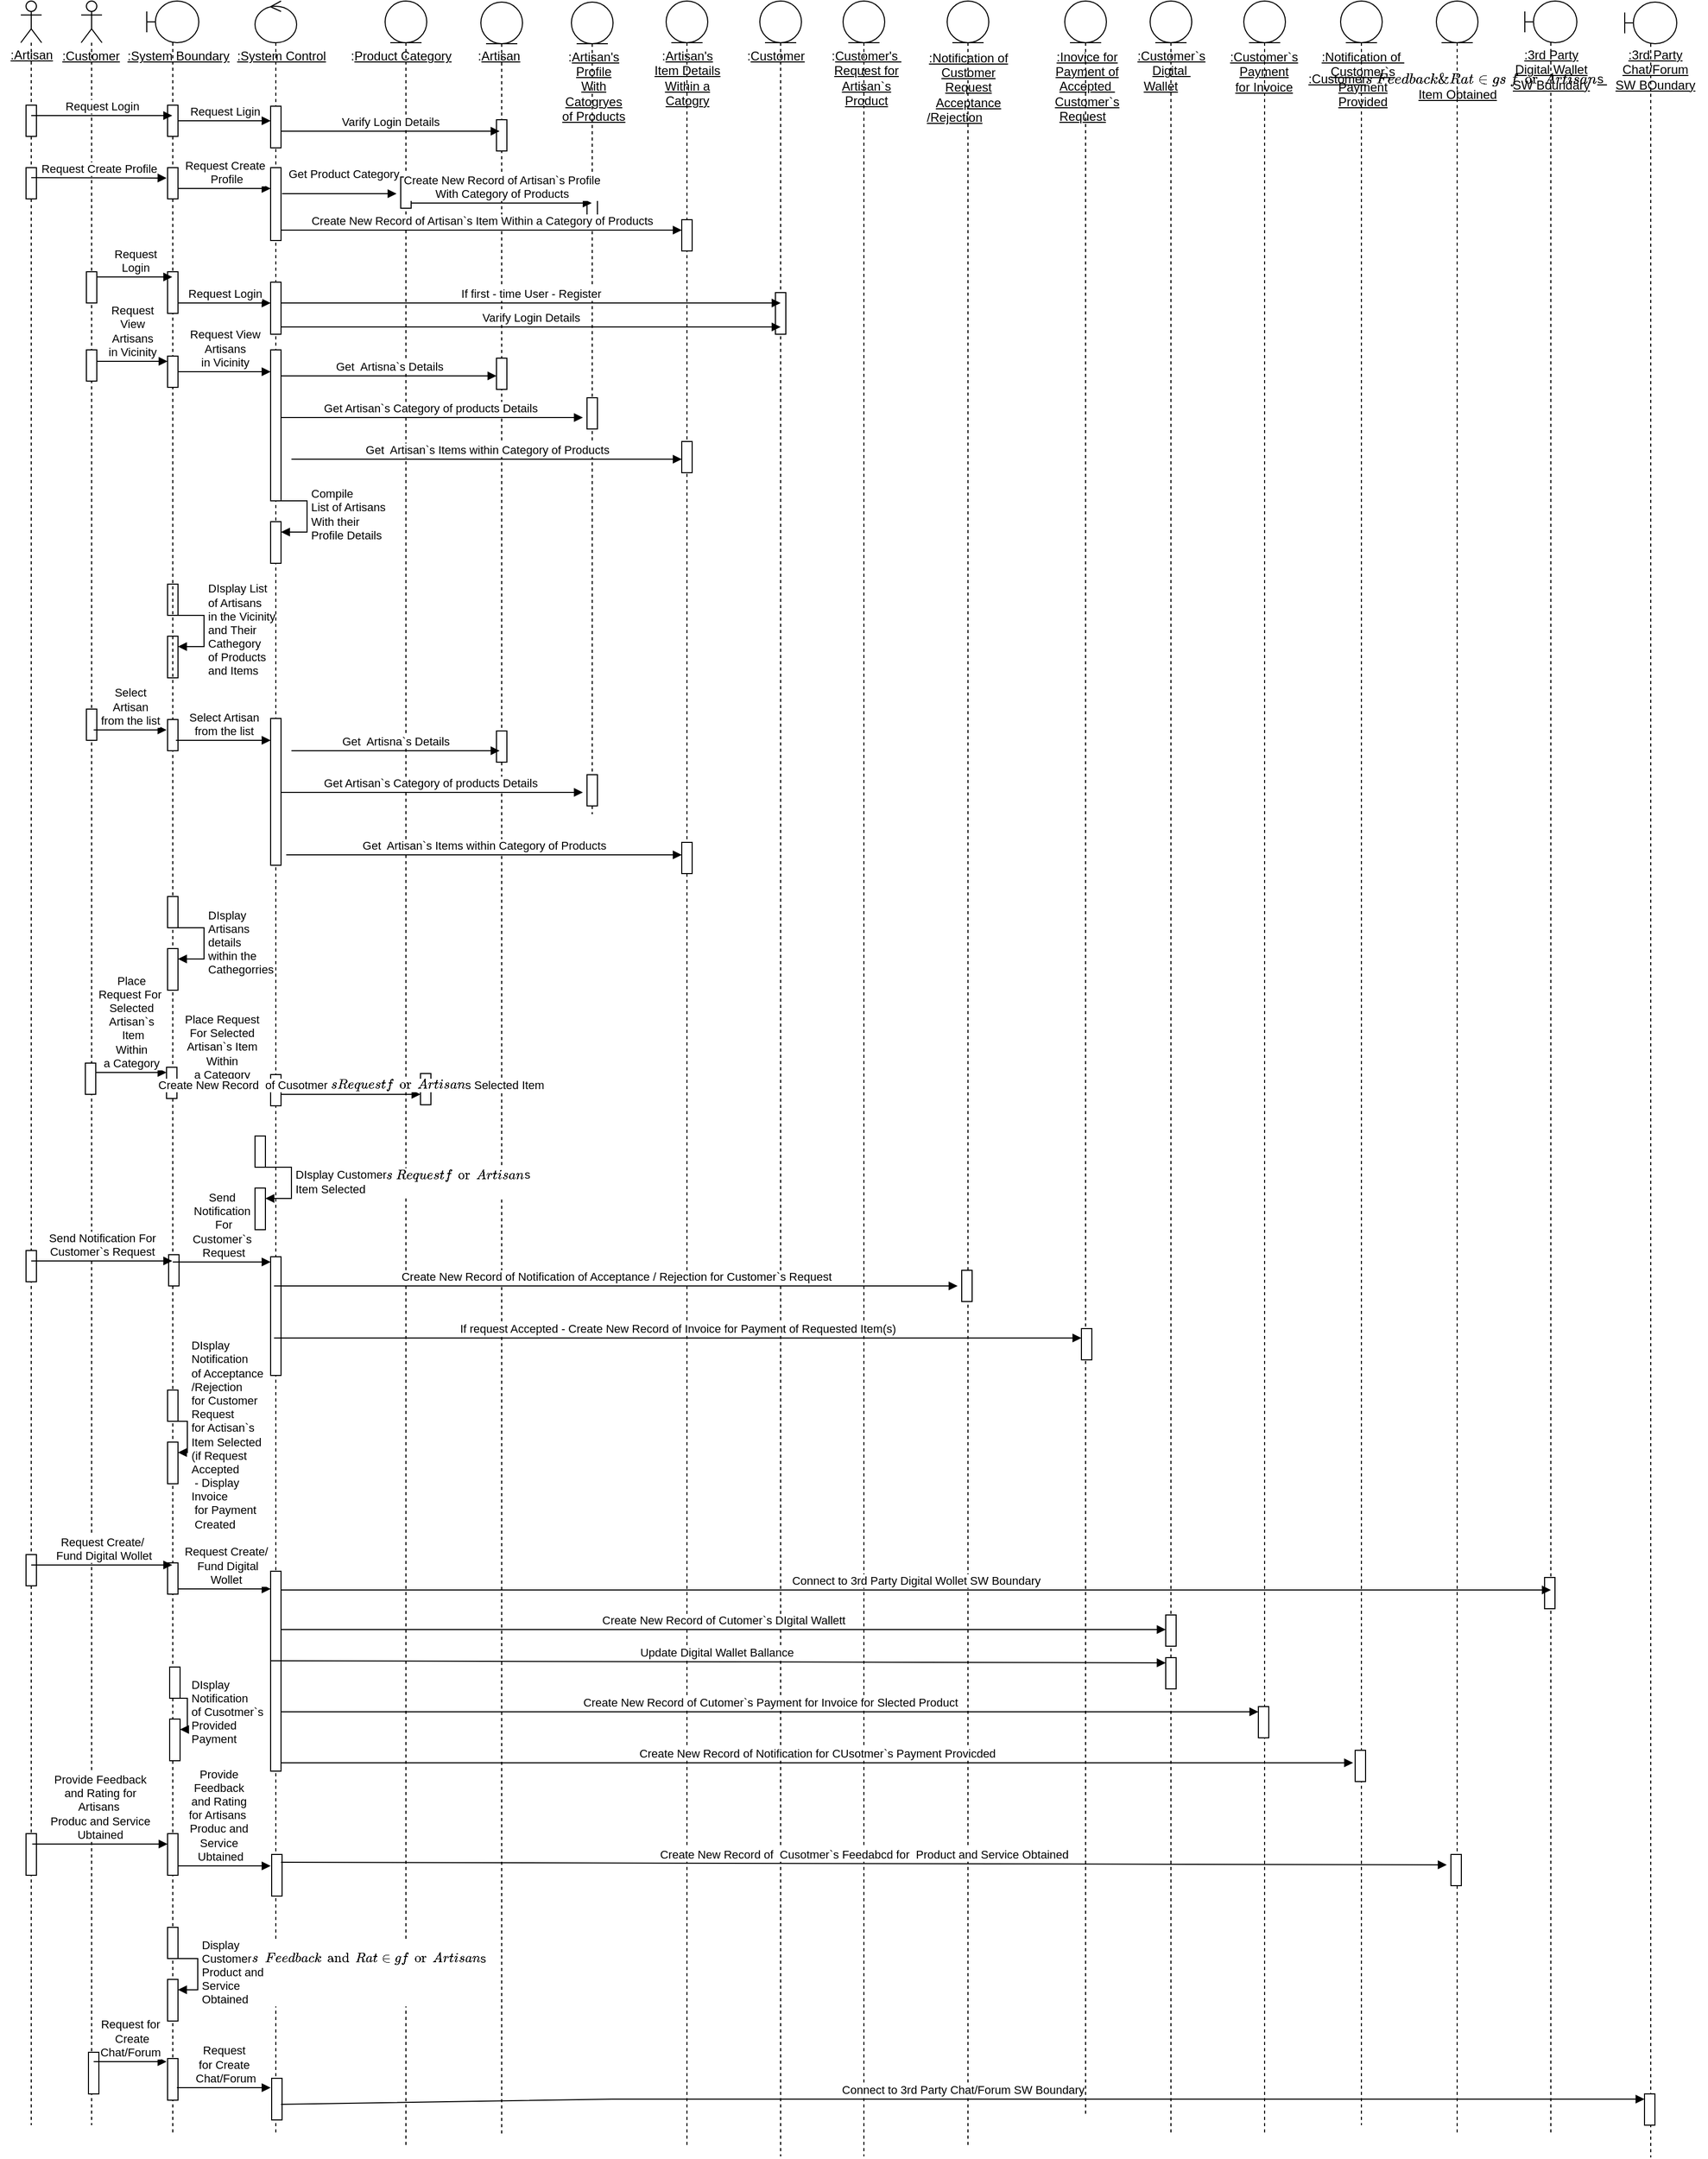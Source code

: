 <mxfile version="23.1.5" type="device" pages="3">
  <diagram name="Sequance Diagram" id="NOBkuHgE1tFx1OIeIQzs">
    <mxGraphModel dx="543" dy="481" grid="1" gridSize="10" guides="1" tooltips="1" connect="1" arrows="1" fold="1" page="1" pageScale="1" pageWidth="827" pageHeight="1169" math="0" shadow="0">
      <root>
        <mxCell id="0" />
        <mxCell id="1" parent="0" />
        <mxCell id="gJmVssM9Ugrq67nuFQSi-14" value="&lt;u&gt;:System Boundary&lt;/u&gt;" style="text;html=1;align=center;verticalAlign=middle;resizable=0;points=[];autosize=1;strokeColor=none;fillColor=none;" parent="1" vertex="1">
          <mxGeometry x="123" y="257" width="120" height="30" as="geometry" />
        </mxCell>
        <mxCell id="gJmVssM9Ugrq67nuFQSi-15" value="&lt;u&gt;:System Control&lt;/u&gt;" style="text;html=1;align=center;verticalAlign=middle;resizable=0;points=[];autosize=1;strokeColor=none;fillColor=none;" parent="1" vertex="1">
          <mxGeometry x="227" y="257" width="110" height="30" as="geometry" />
        </mxCell>
        <mxCell id="gJmVssM9Ugrq67nuFQSi-16" value=":&lt;u&gt;Product Category&lt;/u&gt;" style="text;html=1;align=center;verticalAlign=middle;resizable=0;points=[];autosize=1;strokeColor=none;fillColor=none;" parent="1" vertex="1">
          <mxGeometry x="337" y="257" width="120" height="30" as="geometry" />
        </mxCell>
        <mxCell id="gJmVssM9Ugrq67nuFQSi-18" value=":&lt;u&gt;Artisan&lt;/u&gt;" style="text;html=1;align=center;verticalAlign=middle;resizable=0;points=[];autosize=1;strokeColor=none;fillColor=none;" parent="1" vertex="1">
          <mxGeometry x="461" y="257" width="60" height="30" as="geometry" />
        </mxCell>
        <mxCell id="gJmVssM9Ugrq67nuFQSi-19" value=":&lt;u&gt;Artisan&#39;s &lt;br&gt;Profile &lt;br&gt;With &lt;br&gt;Catogryes &lt;br&gt;of Products&lt;/u&gt;" style="text;html=1;align=center;verticalAlign=middle;resizable=0;points=[];autosize=1;strokeColor=none;fillColor=none;" parent="1" vertex="1">
          <mxGeometry x="542" y="256" width="80" height="90" as="geometry" />
        </mxCell>
        <mxCell id="gJmVssM9Ugrq67nuFQSi-21" value=":&lt;u&gt;Artisan&#39;s &lt;br&gt;Item Details&lt;br&gt;Within a&lt;br&gt;Catogry&lt;/u&gt;" style="text;html=1;align=center;verticalAlign=middle;resizable=0;points=[];autosize=1;strokeColor=none;fillColor=none;" parent="1" vertex="1">
          <mxGeometry x="627" y="258" width="90" height="70" as="geometry" />
        </mxCell>
        <mxCell id="gJmVssM9Ugrq67nuFQSi-23" value=":&lt;u&gt;Customer&lt;/u&gt;" style="text;html=1;align=center;verticalAlign=middle;resizable=0;points=[];autosize=1;strokeColor=none;fillColor=none;" parent="1" vertex="1">
          <mxGeometry x="717" y="257" width="80" height="30" as="geometry" />
        </mxCell>
        <mxCell id="gJmVssM9Ugrq67nuFQSi-27" value=":&lt;u&gt;Customer&#39;s&amp;nbsp;&lt;br&gt;Request for &lt;br&gt;Artisan`s &lt;br&gt;Product&lt;br&gt;&lt;/u&gt;" style="text;html=1;align=center;verticalAlign=middle;resizable=0;points=[];autosize=1;strokeColor=none;fillColor=none;" parent="1" vertex="1">
          <mxGeometry x="799" y="258" width="90" height="70" as="geometry" />
        </mxCell>
        <mxCell id="gJmVssM9Ugrq67nuFQSi-29" value="&lt;u&gt;:Notification of&lt;br&gt;Customer &lt;br&gt;Request&lt;br&gt;Acceptance&lt;br&gt;/Rejection&lt;span style=&quot;white-space: pre;&quot;&gt;&#x9;&lt;/span&gt;&lt;br&gt;&lt;/u&gt;" style="text;html=1;align=center;verticalAlign=middle;resizable=0;points=[];autosize=1;strokeColor=none;fillColor=none;" parent="1" vertex="1">
          <mxGeometry x="892" y="257" width="100" height="90" as="geometry" />
        </mxCell>
        <mxCell id="gJmVssM9Ugrq67nuFQSi-31" value="&lt;u&gt;:Inovice for &lt;br&gt;Payment of &lt;br&gt;Accepted&amp;nbsp;&lt;br&gt;Customer`s &lt;br&gt;Request&lt;span style=&quot;white-space: pre;&quot;&gt;&#x9;&lt;/span&gt;&lt;br&gt;&lt;/u&gt;" style="text;html=1;align=center;verticalAlign=middle;resizable=0;points=[];autosize=1;strokeColor=none;fillColor=none;" parent="1" vertex="1">
          <mxGeometry x="1011" y="256" width="90" height="90" as="geometry" />
        </mxCell>
        <mxCell id="gJmVssM9Ugrq67nuFQSi-33" value="&lt;u&gt;:Customer`s&lt;br&gt;Digital&amp;nbsp;&lt;br&gt;Wallet&lt;span style=&quot;white-space: pre;&quot;&gt;&#x9;&lt;/span&gt;&lt;br&gt;&lt;/u&gt;" style="text;html=1;align=center;verticalAlign=middle;resizable=0;points=[];autosize=1;strokeColor=none;fillColor=none;" parent="1" vertex="1">
          <mxGeometry x="1092" y="256" width="90" height="60" as="geometry" />
        </mxCell>
        <mxCell id="gJmVssM9Ugrq67nuFQSi-35" value="&lt;u&gt;:Customer`s&lt;br&gt;Payment &lt;br&gt;for Invoice&lt;br&gt;&lt;/u&gt;" style="text;html=1;align=center;verticalAlign=middle;resizable=0;points=[];autosize=1;strokeColor=none;fillColor=none;" parent="1" vertex="1">
          <mxGeometry x="1181" y="257" width="90" height="60" as="geometry" />
        </mxCell>
        <mxCell id="gJmVssM9Ugrq67nuFQSi-37" value="&lt;u&gt;:Notification of&amp;nbsp;&lt;br&gt;Customer`s &lt;br&gt;Payment&lt;br&gt;Provided&lt;br&gt;&lt;/u&gt;" style="text;html=1;align=center;verticalAlign=middle;resizable=0;points=[];autosize=1;strokeColor=none;fillColor=none;" parent="1" vertex="1">
          <mxGeometry x="1271" y="259" width="100" height="70" as="geometry" />
        </mxCell>
        <mxCell id="gJmVssM9Ugrq67nuFQSi-39" value="&lt;u&gt;:Customer`s&lt;br&gt;&amp;nbsp;Feedback&lt;br&gt;&amp;amp; Ratings&lt;br&gt;&amp;nbsp;for Artisan`s&amp;nbsp;&lt;br&gt;Item Obtained&lt;br&gt;&lt;/u&gt;" style="text;html=1;align=center;verticalAlign=middle;resizable=0;points=[];autosize=1;strokeColor=none;fillColor=none;" parent="1" vertex="1">
          <mxGeometry x="1362" y="256" width="100" height="90" as="geometry" />
        </mxCell>
        <mxCell id="gJmVssM9Ugrq67nuFQSi-43" value="&lt;u&gt;:3rd Party &lt;br&gt;Digital Wallet&lt;br&gt;SW Boundary&lt;br&gt;&lt;/u&gt;" style="text;html=1;align=center;verticalAlign=middle;resizable=0;points=[];autosize=1;strokeColor=none;fillColor=none;" parent="1" vertex="1">
          <mxGeometry x="1452" y="255" width="100" height="60" as="geometry" />
        </mxCell>
        <mxCell id="gJmVssM9Ugrq67nuFQSi-45" value="&lt;u&gt;:3rd Party &lt;br&gt;Chat/Forum&lt;br&gt;SW BOundary&lt;br&gt;&lt;/u&gt;" style="text;html=1;align=center;verticalAlign=middle;resizable=0;points=[];autosize=1;strokeColor=none;fillColor=none;" parent="1" vertex="1">
          <mxGeometry x="1552" y="255" width="100" height="60" as="geometry" />
        </mxCell>
        <mxCell id="gJmVssM9Ugrq67nuFQSi-46" value="" style="shape=umlLifeline;perimeter=lifelinePerimeter;whiteSpace=wrap;html=1;container=1;dropTarget=0;collapsible=0;recursiveResize=0;outlineConnect=0;portConstraint=eastwest;newEdgeStyle={&quot;curved&quot;:0,&quot;rounded&quot;:0};participant=umlActor;" parent="1" vertex="1">
          <mxGeometry x="32" y="219" width="20" height="2040" as="geometry" />
        </mxCell>
        <mxCell id="gJmVssM9Ugrq67nuFQSi-71" value="" style="html=1;points=[[0,0,0,0,5],[0,1,0,0,-5],[1,0,0,0,5],[1,1,0,0,-5]];perimeter=orthogonalPerimeter;outlineConnect=0;targetShapes=umlLifeline;portConstraint=eastwest;newEdgeStyle={&quot;curved&quot;:0,&quot;rounded&quot;:0};" parent="gJmVssM9Ugrq67nuFQSi-46" vertex="1">
          <mxGeometry x="5" y="100" width="10" height="30" as="geometry" />
        </mxCell>
        <mxCell id="gJmVssM9Ugrq67nuFQSi-82" value="" style="html=1;points=[[0,0,0,0,5],[0,1,0,0,-5],[1,0,0,0,5],[1,1,0,0,-5]];perimeter=orthogonalPerimeter;outlineConnect=0;targetShapes=umlLifeline;portConstraint=eastwest;newEdgeStyle={&quot;curved&quot;:0,&quot;rounded&quot;:0};" parent="gJmVssM9Ugrq67nuFQSi-46" vertex="1">
          <mxGeometry x="5" y="160" width="10" height="30" as="geometry" />
        </mxCell>
        <mxCell id="gJmVssM9Ugrq67nuFQSi-179" value="" style="html=1;points=[[0,0,0,0,5],[0,1,0,0,-5],[1,0,0,0,5],[1,1,0,0,-5]];perimeter=orthogonalPerimeter;outlineConnect=0;targetShapes=umlLifeline;portConstraint=eastwest;newEdgeStyle={&quot;curved&quot;:0,&quot;rounded&quot;:0};" parent="gJmVssM9Ugrq67nuFQSi-46" vertex="1">
          <mxGeometry x="5" y="1492" width="10" height="30" as="geometry" />
        </mxCell>
        <mxCell id="gJmVssM9Ugrq67nuFQSi-197" value="" style="html=1;points=[[0,0,0,0,5],[0,1,0,0,-5],[1,0,0,0,5],[1,1,0,0,-5]];perimeter=orthogonalPerimeter;outlineConnect=0;targetShapes=umlLifeline;portConstraint=eastwest;newEdgeStyle={&quot;curved&quot;:0,&quot;rounded&quot;:0};" parent="gJmVssM9Ugrq67nuFQSi-46" vertex="1">
          <mxGeometry x="5" y="1760" width="10" height="40" as="geometry" />
        </mxCell>
        <mxCell id="gJmVssM9Ugrq67nuFQSi-48" value="" style="shape=umlLifeline;perimeter=lifelinePerimeter;whiteSpace=wrap;html=1;container=1;dropTarget=0;collapsible=0;recursiveResize=0;outlineConnect=0;portConstraint=eastwest;newEdgeStyle={&quot;curved&quot;:0,&quot;rounded&quot;:0};participant=umlActor;" parent="1" vertex="1">
          <mxGeometry x="90" y="219" width="20" height="2040" as="geometry" />
        </mxCell>
        <mxCell id="gJmVssM9Ugrq67nuFQSi-97" value="" style="html=1;points=[[0,0,0,0,5],[0,1,0,0,-5],[1,0,0,0,5],[1,1,0,0,-5]];perimeter=orthogonalPerimeter;outlineConnect=0;targetShapes=umlLifeline;portConstraint=eastwest;newEdgeStyle={&quot;curved&quot;:0,&quot;rounded&quot;:0};" parent="gJmVssM9Ugrq67nuFQSi-48" vertex="1">
          <mxGeometry x="5" y="260" width="10" height="30" as="geometry" />
        </mxCell>
        <mxCell id="gJmVssM9Ugrq67nuFQSi-111" value="" style="html=1;points=[[0,0,0,0,5],[0,1,0,0,-5],[1,0,0,0,5],[1,1,0,0,-5]];perimeter=orthogonalPerimeter;outlineConnect=0;targetShapes=umlLifeline;portConstraint=eastwest;newEdgeStyle={&quot;curved&quot;:0,&quot;rounded&quot;:0};" parent="gJmVssM9Ugrq67nuFQSi-48" vertex="1">
          <mxGeometry x="5" y="335" width="10" height="30" as="geometry" />
        </mxCell>
        <mxCell id="gJmVssM9Ugrq67nuFQSi-130" value="" style="html=1;points=[[0,0,0,0,5],[0,1,0,0,-5],[1,0,0,0,5],[1,1,0,0,-5]];perimeter=orthogonalPerimeter;outlineConnect=0;targetShapes=umlLifeline;portConstraint=eastwest;newEdgeStyle={&quot;curved&quot;:0,&quot;rounded&quot;:0};" parent="gJmVssM9Ugrq67nuFQSi-48" vertex="1">
          <mxGeometry x="83" y="560" width="10" height="30" as="geometry" />
        </mxCell>
        <mxCell id="gJmVssM9Ugrq67nuFQSi-131" value="" style="html=1;points=[[0,0,0,0,5],[0,1,0,0,-5],[1,0,0,0,5],[1,1,0,0,-5]];perimeter=orthogonalPerimeter;outlineConnect=0;targetShapes=umlLifeline;portConstraint=eastwest;newEdgeStyle={&quot;curved&quot;:0,&quot;rounded&quot;:0};" parent="gJmVssM9Ugrq67nuFQSi-48" vertex="1">
          <mxGeometry x="83" y="610" width="10" height="40" as="geometry" />
        </mxCell>
        <mxCell id="gJmVssM9Ugrq67nuFQSi-132" value="DIsplay List&amp;nbsp;&lt;br&gt;of Artisans &lt;br&gt;in the&amp;nbsp;Vicinity &lt;br&gt;and&amp;nbsp;Their &lt;br&gt;Cathegory&lt;br&gt;of Products&amp;nbsp;&lt;br&gt;and Items" style="html=1;align=left;spacingLeft=2;endArrow=block;rounded=0;edgeStyle=orthogonalEdgeStyle;curved=0;rounded=0;" parent="gJmVssM9Ugrq67nuFQSi-48" target="gJmVssM9Ugrq67nuFQSi-131" edge="1">
          <mxGeometry x="0.02" relative="1" as="geometry">
            <mxPoint x="88" y="590" as="sourcePoint" />
            <Array as="points">
              <mxPoint x="118" y="620" />
            </Array>
            <mxPoint as="offset" />
          </mxGeometry>
        </mxCell>
        <mxCell id="gJmVssM9Ugrq67nuFQSi-133" value="" style="html=1;points=[[0,0,0,0,5],[0,1,0,0,-5],[1,0,0,0,5],[1,1,0,0,-5]];perimeter=orthogonalPerimeter;outlineConnect=0;targetShapes=umlLifeline;portConstraint=eastwest;newEdgeStyle={&quot;curved&quot;:0,&quot;rounded&quot;:0};" parent="gJmVssM9Ugrq67nuFQSi-48" vertex="1">
          <mxGeometry x="5" y="680" width="10" height="30" as="geometry" />
        </mxCell>
        <mxCell id="gJmVssM9Ugrq67nuFQSi-149" value="" style="html=1;points=[[0,0,0,0,5],[0,1,0,0,-5],[1,0,0,0,5],[1,1,0,0,-5]];perimeter=orthogonalPerimeter;outlineConnect=0;targetShapes=umlLifeline;portConstraint=eastwest;newEdgeStyle={&quot;curved&quot;:0,&quot;rounded&quot;:0};" parent="gJmVssM9Ugrq67nuFQSi-48" vertex="1">
          <mxGeometry x="4" y="1020" width="10" height="30" as="geometry" />
        </mxCell>
        <mxCell id="gJmVssM9Ugrq67nuFQSi-49" value="" style="shape=umlLifeline;perimeter=lifelinePerimeter;whiteSpace=wrap;html=1;container=1;dropTarget=0;collapsible=0;recursiveResize=0;outlineConnect=0;portConstraint=eastwest;newEdgeStyle={&quot;curved&quot;:0,&quot;rounded&quot;:0};participant=umlBoundary;" parent="1" vertex="1">
          <mxGeometry x="153" y="219" width="50" height="2050" as="geometry" />
        </mxCell>
        <mxCell id="gJmVssM9Ugrq67nuFQSi-72" value="" style="html=1;points=[[0,0,0,0,5],[0,1,0,0,-5],[1,0,0,0,5],[1,1,0,0,-5]];perimeter=orthogonalPerimeter;outlineConnect=0;targetShapes=umlLifeline;portConstraint=eastwest;newEdgeStyle={&quot;curved&quot;:0,&quot;rounded&quot;:0};" parent="gJmVssM9Ugrq67nuFQSi-49" vertex="1">
          <mxGeometry x="20" y="100" width="10" height="30" as="geometry" />
        </mxCell>
        <mxCell id="gJmVssM9Ugrq67nuFQSi-83" value="" style="html=1;points=[[0,0,0,0,5],[0,1,0,0,-5],[1,0,0,0,5],[1,1,0,0,-5]];perimeter=orthogonalPerimeter;outlineConnect=0;targetShapes=umlLifeline;portConstraint=eastwest;newEdgeStyle={&quot;curved&quot;:0,&quot;rounded&quot;:0};" parent="gJmVssM9Ugrq67nuFQSi-49" vertex="1">
          <mxGeometry x="20" y="160" width="10" height="30" as="geometry" />
        </mxCell>
        <mxCell id="gJmVssM9Ugrq67nuFQSi-98" value="" style="html=1;points=[[0,0,0,0,5],[0,1,0,0,-5],[1,0,0,0,5],[1,1,0,0,-5]];perimeter=orthogonalPerimeter;outlineConnect=0;targetShapes=umlLifeline;portConstraint=eastwest;newEdgeStyle={&quot;curved&quot;:0,&quot;rounded&quot;:0};" parent="gJmVssM9Ugrq67nuFQSi-49" vertex="1">
          <mxGeometry x="20" y="260" width="10" height="40" as="geometry" />
        </mxCell>
        <mxCell id="gJmVssM9Ugrq67nuFQSi-112" value="" style="html=1;points=[[0,0,0,0,5],[0,1,0,0,-5],[1,0,0,0,5],[1,1,0,0,-5]];perimeter=orthogonalPerimeter;outlineConnect=0;targetShapes=umlLifeline;portConstraint=eastwest;newEdgeStyle={&quot;curved&quot;:0,&quot;rounded&quot;:0};" parent="gJmVssM9Ugrq67nuFQSi-49" vertex="1">
          <mxGeometry x="20" y="341" width="10" height="30" as="geometry" />
        </mxCell>
        <mxCell id="gJmVssM9Ugrq67nuFQSi-134" value="" style="html=1;points=[[0,0,0,0,5],[0,1,0,0,-5],[1,0,0,0,5],[1,1,0,0,-5]];perimeter=orthogonalPerimeter;outlineConnect=0;targetShapes=umlLifeline;portConstraint=eastwest;newEdgeStyle={&quot;curved&quot;:0,&quot;rounded&quot;:0};" parent="gJmVssM9Ugrq67nuFQSi-49" vertex="1">
          <mxGeometry x="20" y="690" width="10" height="30" as="geometry" />
        </mxCell>
        <mxCell id="gJmVssM9Ugrq67nuFQSi-151" value="" style="html=1;points=[[0,0,0,0,5],[0,1,0,0,-5],[1,0,0,0,5],[1,1,0,0,-5]];perimeter=orthogonalPerimeter;outlineConnect=0;targetShapes=umlLifeline;portConstraint=eastwest;newEdgeStyle={&quot;curved&quot;:0,&quot;rounded&quot;:0};" parent="gJmVssM9Ugrq67nuFQSi-49" vertex="1">
          <mxGeometry x="19" y="1024" width="10" height="30" as="geometry" />
        </mxCell>
        <mxCell id="gJmVssM9Ugrq67nuFQSi-180" value="" style="html=1;points=[[0,0,0,0,5],[0,1,0,0,-5],[1,0,0,0,5],[1,1,0,0,-5]];perimeter=orthogonalPerimeter;outlineConnect=0;targetShapes=umlLifeline;portConstraint=eastwest;newEdgeStyle={&quot;curved&quot;:0,&quot;rounded&quot;:0};" parent="gJmVssM9Ugrq67nuFQSi-49" vertex="1">
          <mxGeometry x="20" y="1500" width="10" height="30" as="geometry" />
        </mxCell>
        <mxCell id="gJmVssM9Ugrq67nuFQSi-198" value="" style="html=1;points=[[0,0,0,0,5],[0,1,0,0,-5],[1,0,0,0,5],[1,1,0,0,-5]];perimeter=orthogonalPerimeter;outlineConnect=0;targetShapes=umlLifeline;portConstraint=eastwest;newEdgeStyle={&quot;curved&quot;:0,&quot;rounded&quot;:0};" parent="gJmVssM9Ugrq67nuFQSi-49" vertex="1">
          <mxGeometry x="20" y="1760" width="10" height="40" as="geometry" />
        </mxCell>
        <mxCell id="XZX8-9DoowzfNJNOM7mi-6" value="" style="html=1;points=[[0,0,0,0,5],[0,1,0,0,-5],[1,0,0,0,5],[1,1,0,0,-5]];perimeter=orthogonalPerimeter;outlineConnect=0;targetShapes=umlLifeline;portConstraint=eastwest;newEdgeStyle={&quot;curved&quot;:0,&quot;rounded&quot;:0};" parent="gJmVssM9Ugrq67nuFQSi-49" vertex="1">
          <mxGeometry x="20" y="1976" width="10" height="40" as="geometry" />
        </mxCell>
        <mxCell id="gJmVssM9Ugrq67nuFQSi-50" value="" style="shape=umlLifeline;perimeter=lifelinePerimeter;whiteSpace=wrap;html=1;container=1;dropTarget=0;collapsible=0;recursiveResize=0;outlineConnect=0;portConstraint=eastwest;newEdgeStyle={&quot;curved&quot;:0,&quot;rounded&quot;:0};participant=umlControl;" parent="1" vertex="1">
          <mxGeometry x="257" y="219" width="40" height="2050" as="geometry" />
        </mxCell>
        <mxCell id="gJmVssM9Ugrq67nuFQSi-73" value="" style="html=1;points=[[0,0,0,0,5],[0,1,0,0,-5],[1,0,0,0,5],[1,1,0,0,-5]];perimeter=orthogonalPerimeter;outlineConnect=0;targetShapes=umlLifeline;portConstraint=eastwest;newEdgeStyle={&quot;curved&quot;:0,&quot;rounded&quot;:0};" parent="gJmVssM9Ugrq67nuFQSi-50" vertex="1">
          <mxGeometry x="15" y="101" width="10" height="40" as="geometry" />
        </mxCell>
        <mxCell id="gJmVssM9Ugrq67nuFQSi-84" value="" style="html=1;points=[[0,0,0,0,5],[0,1,0,0,-5],[1,0,0,0,5],[1,1,0,0,-5]];perimeter=orthogonalPerimeter;outlineConnect=0;targetShapes=umlLifeline;portConstraint=eastwest;newEdgeStyle={&quot;curved&quot;:0,&quot;rounded&quot;:0};" parent="gJmVssM9Ugrq67nuFQSi-50" vertex="1">
          <mxGeometry x="15" y="160" width="10" height="70" as="geometry" />
        </mxCell>
        <mxCell id="gJmVssM9Ugrq67nuFQSi-108" value="" style="html=1;points=[[0,0,0,0,5],[0,1,0,0,-5],[1,0,0,0,5],[1,1,0,0,-5]];perimeter=orthogonalPerimeter;outlineConnect=0;targetShapes=umlLifeline;portConstraint=eastwest;newEdgeStyle={&quot;curved&quot;:0,&quot;rounded&quot;:0};" parent="gJmVssM9Ugrq67nuFQSi-50" vertex="1">
          <mxGeometry x="15" y="270" width="10" height="50" as="geometry" />
        </mxCell>
        <mxCell id="gJmVssM9Ugrq67nuFQSi-113" value="" style="html=1;points=[[0,0,0,0,5],[0,1,0,0,-5],[1,0,0,0,5],[1,1,0,0,-5]];perimeter=orthogonalPerimeter;outlineConnect=0;targetShapes=umlLifeline;portConstraint=eastwest;newEdgeStyle={&quot;curved&quot;:0,&quot;rounded&quot;:0};" parent="gJmVssM9Ugrq67nuFQSi-50" vertex="1">
          <mxGeometry x="15" y="335" width="10" height="145" as="geometry" />
        </mxCell>
        <mxCell id="gJmVssM9Ugrq67nuFQSi-128" value="" style="html=1;points=[[0,0,0,0,5],[0,1,0,0,-5],[1,0,0,0,5],[1,1,0,0,-5]];perimeter=orthogonalPerimeter;outlineConnect=0;targetShapes=umlLifeline;portConstraint=eastwest;newEdgeStyle={&quot;curved&quot;:0,&quot;rounded&quot;:0};" parent="gJmVssM9Ugrq67nuFQSi-50" vertex="1">
          <mxGeometry x="15" y="500" width="10" height="40" as="geometry" />
        </mxCell>
        <mxCell id="gJmVssM9Ugrq67nuFQSi-129" value="Compile&lt;br&gt;List of Artisans&amp;nbsp;&lt;br&gt;With their&amp;nbsp;&lt;br&gt;Profile Details" style="html=1;align=left;spacingLeft=2;endArrow=block;rounded=0;edgeStyle=orthogonalEdgeStyle;curved=0;rounded=0;" parent="gJmVssM9Ugrq67nuFQSi-50" target="gJmVssM9Ugrq67nuFQSi-128" edge="1">
          <mxGeometry relative="1" as="geometry">
            <mxPoint x="20" y="480" as="sourcePoint" />
            <Array as="points">
              <mxPoint x="50" y="510" />
            </Array>
          </mxGeometry>
        </mxCell>
        <mxCell id="gJmVssM9Ugrq67nuFQSi-135" value="" style="html=1;points=[[0,0,0,0,5],[0,1,0,0,-5],[1,0,0,0,5],[1,1,0,0,-5]];perimeter=orthogonalPerimeter;outlineConnect=0;targetShapes=umlLifeline;portConstraint=eastwest;newEdgeStyle={&quot;curved&quot;:0,&quot;rounded&quot;:0};" parent="gJmVssM9Ugrq67nuFQSi-50" vertex="1">
          <mxGeometry x="15" y="689" width="10" height="141" as="geometry" />
        </mxCell>
        <mxCell id="gJmVssM9Ugrq67nuFQSi-152" value="" style="html=1;points=[[0,0,0,0,5],[0,1,0,0,-5],[1,0,0,0,5],[1,1,0,0,-5]];perimeter=orthogonalPerimeter;outlineConnect=0;targetShapes=umlLifeline;portConstraint=eastwest;newEdgeStyle={&quot;curved&quot;:0,&quot;rounded&quot;:0};" parent="gJmVssM9Ugrq67nuFQSi-50" vertex="1">
          <mxGeometry x="15" y="1031" width="10" height="30" as="geometry" />
        </mxCell>
        <mxCell id="gJmVssM9Ugrq67nuFQSi-165" value="" style="html=1;points=[[0,0,0,0,5],[0,1,0,0,-5],[1,0,0,0,5],[1,1,0,0,-5]];perimeter=orthogonalPerimeter;outlineConnect=0;targetShapes=umlLifeline;portConstraint=eastwest;newEdgeStyle={&quot;curved&quot;:0,&quot;rounded&quot;:0};" parent="gJmVssM9Ugrq67nuFQSi-50" vertex="1">
          <mxGeometry x="15" y="1206" width="10" height="114" as="geometry" />
        </mxCell>
        <mxCell id="gJmVssM9Ugrq67nuFQSi-181" value="" style="html=1;points=[[0,0,0,0,5],[0,1,0,0,-5],[1,0,0,0,5],[1,1,0,0,-5]];perimeter=orthogonalPerimeter;outlineConnect=0;targetShapes=umlLifeline;portConstraint=eastwest;newEdgeStyle={&quot;curved&quot;:0,&quot;rounded&quot;:0};" parent="gJmVssM9Ugrq67nuFQSi-50" vertex="1">
          <mxGeometry x="15" y="1508" width="10" height="192" as="geometry" />
        </mxCell>
        <mxCell id="gJmVssM9Ugrq67nuFQSi-199" value="" style="html=1;points=[[0,0,0,0,5],[0,1,0,0,-5],[1,0,0,0,5],[1,1,0,0,-5]];perimeter=orthogonalPerimeter;outlineConnect=0;targetShapes=umlLifeline;portConstraint=eastwest;newEdgeStyle={&quot;curved&quot;:0,&quot;rounded&quot;:0};" parent="gJmVssM9Ugrq67nuFQSi-50" vertex="1">
          <mxGeometry x="16" y="1780" width="10" height="40" as="geometry" />
        </mxCell>
        <mxCell id="gJmVssM9Ugrq67nuFQSi-51" value="" style="shape=umlLifeline;perimeter=lifelinePerimeter;whiteSpace=wrap;html=1;container=1;dropTarget=0;collapsible=0;recursiveResize=0;outlineConnect=0;portConstraint=eastwest;newEdgeStyle={&quot;curved&quot;:0,&quot;rounded&quot;:0};participant=umlEntity;" parent="1" vertex="1">
          <mxGeometry x="382" y="219" width="40" height="2060" as="geometry" />
        </mxCell>
        <mxCell id="gJmVssM9Ugrq67nuFQSi-85" value="" style="html=1;points=[[0,0,0,0,5],[0,1,0,0,-5],[1,0,0,0,5],[1,1,0,0,-5]];perimeter=orthogonalPerimeter;outlineConnect=0;targetShapes=umlLifeline;portConstraint=eastwest;newEdgeStyle={&quot;curved&quot;:0,&quot;rounded&quot;:0};" parent="gJmVssM9Ugrq67nuFQSi-51" vertex="1">
          <mxGeometry x="15" y="169" width="10" height="30" as="geometry" />
        </mxCell>
        <mxCell id="gJmVssM9Ugrq67nuFQSi-52" value="" style="shape=umlLifeline;perimeter=lifelinePerimeter;whiteSpace=wrap;html=1;container=1;dropTarget=0;collapsible=0;recursiveResize=0;outlineConnect=0;portConstraint=eastwest;newEdgeStyle={&quot;curved&quot;:0,&quot;rounded&quot;:0};participant=umlEntity;" parent="1" vertex="1">
          <mxGeometry x="474" y="220" width="40" height="2050" as="geometry" />
        </mxCell>
        <mxCell id="gJmVssM9Ugrq67nuFQSi-74" value="" style="html=1;points=[[0,0,0,0,5],[0,1,0,0,-5],[1,0,0,0,5],[1,1,0,0,-5]];perimeter=orthogonalPerimeter;outlineConnect=0;targetShapes=umlLifeline;portConstraint=eastwest;newEdgeStyle={&quot;curved&quot;:0,&quot;rounded&quot;:0};" parent="gJmVssM9Ugrq67nuFQSi-52" vertex="1">
          <mxGeometry x="15" y="113" width="10" height="30" as="geometry" />
        </mxCell>
        <mxCell id="gJmVssM9Ugrq67nuFQSi-115" value="" style="html=1;points=[[0,0,0,0,5],[0,1,0,0,-5],[1,0,0,0,5],[1,1,0,0,-5]];perimeter=orthogonalPerimeter;outlineConnect=0;targetShapes=umlLifeline;portConstraint=eastwest;newEdgeStyle={&quot;curved&quot;:0,&quot;rounded&quot;:0};" parent="gJmVssM9Ugrq67nuFQSi-52" vertex="1">
          <mxGeometry x="15" y="342" width="10" height="30" as="geometry" />
        </mxCell>
        <mxCell id="gJmVssM9Ugrq67nuFQSi-140" value="" style="html=1;points=[[0,0,0,0,5],[0,1,0,0,-5],[1,0,0,0,5],[1,1,0,0,-5]];perimeter=orthogonalPerimeter;outlineConnect=0;targetShapes=umlLifeline;portConstraint=eastwest;newEdgeStyle={&quot;curved&quot;:0,&quot;rounded&quot;:0};" parent="gJmVssM9Ugrq67nuFQSi-52" vertex="1">
          <mxGeometry x="15" y="700" width="10" height="30" as="geometry" />
        </mxCell>
        <mxCell id="gJmVssM9Ugrq67nuFQSi-54" value="" style="shape=umlLifeline;perimeter=lifelinePerimeter;whiteSpace=wrap;html=1;container=1;dropTarget=0;collapsible=0;recursiveResize=0;outlineConnect=0;portConstraint=eastwest;newEdgeStyle={&quot;curved&quot;:0,&quot;rounded&quot;:0};participant=umlEntity;" parent="1" vertex="1">
          <mxGeometry x="561" y="220" width="40" height="780" as="geometry" />
        </mxCell>
        <mxCell id="gJmVssM9Ugrq67nuFQSi-86" value="" style="html=1;points=[[0,0,0,0,5],[0,1,0,0,-5],[1,0,0,0,5],[1,1,0,0,-5]];perimeter=orthogonalPerimeter;outlineConnect=0;targetShapes=umlLifeline;portConstraint=eastwest;newEdgeStyle={&quot;curved&quot;:0,&quot;rounded&quot;:0};" parent="gJmVssM9Ugrq67nuFQSi-54" vertex="1">
          <mxGeometry x="15" y="180" width="10" height="30" as="geometry" />
        </mxCell>
        <mxCell id="gJmVssM9Ugrq67nuFQSi-116" value="" style="html=1;points=[[0,0,0,0,5],[0,1,0,0,-5],[1,0,0,0,5],[1,1,0,0,-5]];perimeter=orthogonalPerimeter;outlineConnect=0;targetShapes=umlLifeline;portConstraint=eastwest;newEdgeStyle={&quot;curved&quot;:0,&quot;rounded&quot;:0};" parent="gJmVssM9Ugrq67nuFQSi-54" vertex="1">
          <mxGeometry x="15" y="380" width="10" height="30" as="geometry" />
        </mxCell>
        <mxCell id="gJmVssM9Ugrq67nuFQSi-136" value="" style="html=1;points=[[0,0,0,0,5],[0,1,0,0,-5],[1,0,0,0,5],[1,1,0,0,-5]];perimeter=orthogonalPerimeter;outlineConnect=0;targetShapes=umlLifeline;portConstraint=eastwest;newEdgeStyle={&quot;curved&quot;:0,&quot;rounded&quot;:0};" parent="gJmVssM9Ugrq67nuFQSi-54" vertex="1">
          <mxGeometry x="15" y="742" width="10" height="30" as="geometry" />
        </mxCell>
        <mxCell id="gJmVssM9Ugrq67nuFQSi-55" value="" style="shape=umlLifeline;perimeter=lifelinePerimeter;whiteSpace=wrap;html=1;container=1;dropTarget=0;collapsible=0;recursiveResize=0;outlineConnect=0;portConstraint=eastwest;newEdgeStyle={&quot;curved&quot;:0,&quot;rounded&quot;:0};participant=umlEntity;" parent="1" vertex="1">
          <mxGeometry x="652" y="219" width="40" height="2060" as="geometry" />
        </mxCell>
        <mxCell id="gJmVssM9Ugrq67nuFQSi-87" value="" style="html=1;points=[[0,0,0,0,5],[0,1,0,0,-5],[1,0,0,0,5],[1,1,0,0,-5]];perimeter=orthogonalPerimeter;outlineConnect=0;targetShapes=umlLifeline;portConstraint=eastwest;newEdgeStyle={&quot;curved&quot;:0,&quot;rounded&quot;:0};" parent="gJmVssM9Ugrq67nuFQSi-55" vertex="1">
          <mxGeometry x="15" y="210" width="10" height="30" as="geometry" />
        </mxCell>
        <mxCell id="gJmVssM9Ugrq67nuFQSi-117" value="" style="html=1;points=[[0,0,0,0,5],[0,1,0,0,-5],[1,0,0,0,5],[1,1,0,0,-5]];perimeter=orthogonalPerimeter;outlineConnect=0;targetShapes=umlLifeline;portConstraint=eastwest;newEdgeStyle={&quot;curved&quot;:0,&quot;rounded&quot;:0};" parent="gJmVssM9Ugrq67nuFQSi-55" vertex="1">
          <mxGeometry x="15" y="423" width="10" height="30" as="geometry" />
        </mxCell>
        <mxCell id="gJmVssM9Ugrq67nuFQSi-56" value="" style="shape=umlLifeline;perimeter=lifelinePerimeter;whiteSpace=wrap;html=1;container=1;dropTarget=0;collapsible=0;recursiveResize=0;outlineConnect=0;portConstraint=eastwest;newEdgeStyle={&quot;curved&quot;:0,&quot;rounded&quot;:0};participant=umlEntity;" parent="1" vertex="1">
          <mxGeometry x="742" y="219" width="40" height="2070" as="geometry" />
        </mxCell>
        <mxCell id="gJmVssM9Ugrq67nuFQSi-99" value="" style="html=1;points=[[0,0,0,0,5],[0,1,0,0,-5],[1,0,0,0,5],[1,1,0,0,-5]];perimeter=orthogonalPerimeter;outlineConnect=0;targetShapes=umlLifeline;portConstraint=eastwest;newEdgeStyle={&quot;curved&quot;:0,&quot;rounded&quot;:0};" parent="gJmVssM9Ugrq67nuFQSi-56" vertex="1">
          <mxGeometry x="15" y="280" width="10" height="40" as="geometry" />
        </mxCell>
        <mxCell id="gJmVssM9Ugrq67nuFQSi-57" value="" style="shape=umlLifeline;perimeter=lifelinePerimeter;whiteSpace=wrap;html=1;container=1;dropTarget=0;collapsible=0;recursiveResize=0;outlineConnect=0;portConstraint=eastwest;newEdgeStyle={&quot;curved&quot;:0,&quot;rounded&quot;:0};participant=umlEntity;" parent="1" vertex="1">
          <mxGeometry x="822" y="219" width="40" height="2070" as="geometry" />
        </mxCell>
        <mxCell id="gJmVssM9Ugrq67nuFQSi-153" value="" style="html=1;points=[[0,0,0,0,5],[0,1,0,0,-5],[1,0,0,0,5],[1,1,0,0,-5]];perimeter=orthogonalPerimeter;outlineConnect=0;targetShapes=umlLifeline;portConstraint=eastwest;newEdgeStyle={&quot;curved&quot;:0,&quot;rounded&quot;:0};" parent="gJmVssM9Ugrq67nuFQSi-57" vertex="1">
          <mxGeometry x="-406" y="1030" width="10" height="30" as="geometry" />
        </mxCell>
        <mxCell id="gJmVssM9Ugrq67nuFQSi-58" value="" style="shape=umlLifeline;perimeter=lifelinePerimeter;whiteSpace=wrap;html=1;container=1;dropTarget=0;collapsible=0;recursiveResize=0;outlineConnect=0;portConstraint=eastwest;newEdgeStyle={&quot;curved&quot;:0,&quot;rounded&quot;:0};participant=umlEntity;" parent="1" vertex="1">
          <mxGeometry x="922" y="219" width="40" height="2060" as="geometry" />
        </mxCell>
        <mxCell id="gJmVssM9Ugrq67nuFQSi-166" value="" style="html=1;points=[[0,0,0,0,5],[0,1,0,0,-5],[1,0,0,0,5],[1,1,0,0,-5]];perimeter=orthogonalPerimeter;outlineConnect=0;targetShapes=umlLifeline;portConstraint=eastwest;newEdgeStyle={&quot;curved&quot;:0,&quot;rounded&quot;:0};" parent="gJmVssM9Ugrq67nuFQSi-58" vertex="1">
          <mxGeometry x="14" y="1219" width="10" height="30" as="geometry" />
        </mxCell>
        <mxCell id="gJmVssM9Ugrq67nuFQSi-59" value="" style="shape=umlLifeline;perimeter=lifelinePerimeter;whiteSpace=wrap;html=1;container=1;dropTarget=0;collapsible=0;recursiveResize=0;outlineConnect=0;portConstraint=eastwest;newEdgeStyle={&quot;curved&quot;:0,&quot;rounded&quot;:0};participant=umlEntity;" parent="1" vertex="1">
          <mxGeometry x="1035" y="219" width="40" height="2030" as="geometry" />
        </mxCell>
        <mxCell id="gJmVssM9Ugrq67nuFQSi-171" value="" style="html=1;points=[[0,0,0,0,5],[0,1,0,0,-5],[1,0,0,0,5],[1,1,0,0,-5]];perimeter=orthogonalPerimeter;outlineConnect=0;targetShapes=umlLifeline;portConstraint=eastwest;newEdgeStyle={&quot;curved&quot;:0,&quot;rounded&quot;:0};" parent="gJmVssM9Ugrq67nuFQSi-59" vertex="1">
          <mxGeometry x="16" y="1275" width="10" height="30" as="geometry" />
        </mxCell>
        <mxCell id="gJmVssM9Ugrq67nuFQSi-60" value="" style="shape=umlLifeline;perimeter=lifelinePerimeter;whiteSpace=wrap;html=1;container=1;dropTarget=0;collapsible=0;recursiveResize=0;outlineConnect=0;portConstraint=eastwest;newEdgeStyle={&quot;curved&quot;:0,&quot;rounded&quot;:0};participant=umlEntity;" parent="1" vertex="1">
          <mxGeometry x="1117" y="219" width="40" height="2050" as="geometry" />
        </mxCell>
        <mxCell id="XZX8-9DoowzfNJNOM7mi-2" value="" style="html=1;points=[[0,0,0,0,5],[0,1,0,0,-5],[1,0,0,0,5],[1,1,0,0,-5]];perimeter=orthogonalPerimeter;outlineConnect=0;targetShapes=umlLifeline;portConstraint=eastwest;newEdgeStyle={&quot;curved&quot;:0,&quot;rounded&quot;:0};" parent="gJmVssM9Ugrq67nuFQSi-60" vertex="1">
          <mxGeometry x="15" y="1550" width="10" height="30" as="geometry" />
        </mxCell>
        <mxCell id="2qQhhq36CpA9Z5kZK7sH-1" value="" style="html=1;points=[[0,0,0,0,5],[0,1,0,0,-5],[1,0,0,0,5],[1,1,0,0,-5]];perimeter=orthogonalPerimeter;outlineConnect=0;targetShapes=umlLifeline;portConstraint=eastwest;newEdgeStyle={&quot;curved&quot;:0,&quot;rounded&quot;:0};" parent="gJmVssM9Ugrq67nuFQSi-60" vertex="1">
          <mxGeometry x="15" y="1591" width="10" height="30" as="geometry" />
        </mxCell>
        <mxCell id="gJmVssM9Ugrq67nuFQSi-61" value="" style="shape=umlLifeline;perimeter=lifelinePerimeter;whiteSpace=wrap;html=1;container=1;dropTarget=0;collapsible=0;recursiveResize=0;outlineConnect=0;portConstraint=eastwest;newEdgeStyle={&quot;curved&quot;:0,&quot;rounded&quot;:0};participant=umlEntity;" parent="1" vertex="1">
          <mxGeometry x="1207" y="219" width="40" height="2050" as="geometry" />
        </mxCell>
        <mxCell id="gJmVssM9Ugrq67nuFQSi-188" value="" style="html=1;points=[[0,0,0,0,5],[0,1,0,0,-5],[1,0,0,0,5],[1,1,0,0,-5]];perimeter=orthogonalPerimeter;outlineConnect=0;targetShapes=umlLifeline;portConstraint=eastwest;newEdgeStyle={&quot;curved&quot;:0,&quot;rounded&quot;:0};" parent="gJmVssM9Ugrq67nuFQSi-61" vertex="1">
          <mxGeometry x="14" y="1638" width="10" height="30" as="geometry" />
        </mxCell>
        <mxCell id="gJmVssM9Ugrq67nuFQSi-62" value="" style="shape=umlLifeline;perimeter=lifelinePerimeter;whiteSpace=wrap;html=1;container=1;dropTarget=0;collapsible=0;recursiveResize=0;outlineConnect=0;portConstraint=eastwest;newEdgeStyle={&quot;curved&quot;:0,&quot;rounded&quot;:0};participant=umlEntity;" parent="1" vertex="1">
          <mxGeometry x="1300" y="219" width="40" height="2040" as="geometry" />
        </mxCell>
        <mxCell id="gJmVssM9Ugrq67nuFQSi-190" value="" style="html=1;points=[[0,0,0,0,5],[0,1,0,0,-5],[1,0,0,0,5],[1,1,0,0,-5]];perimeter=orthogonalPerimeter;outlineConnect=0;targetShapes=umlLifeline;portConstraint=eastwest;newEdgeStyle={&quot;curved&quot;:0,&quot;rounded&quot;:0};" parent="gJmVssM9Ugrq67nuFQSi-62" vertex="1">
          <mxGeometry x="14" y="1680" width="10" height="30" as="geometry" />
        </mxCell>
        <mxCell id="gJmVssM9Ugrq67nuFQSi-63" value="" style="shape=umlLifeline;perimeter=lifelinePerimeter;whiteSpace=wrap;html=1;container=1;dropTarget=0;collapsible=0;recursiveResize=0;outlineConnect=0;portConstraint=eastwest;newEdgeStyle={&quot;curved&quot;:0,&quot;rounded&quot;:0};participant=umlEntity;" parent="1" vertex="1">
          <mxGeometry x="1392" y="219" width="40" height="2050" as="geometry" />
        </mxCell>
        <mxCell id="gJmVssM9Ugrq67nuFQSi-202" value="" style="html=1;points=[[0,0,0,0,5],[0,1,0,0,-5],[1,0,0,0,5],[1,1,0,0,-5]];perimeter=orthogonalPerimeter;outlineConnect=0;targetShapes=umlLifeline;portConstraint=eastwest;newEdgeStyle={&quot;curved&quot;:0,&quot;rounded&quot;:0};" parent="gJmVssM9Ugrq67nuFQSi-63" vertex="1">
          <mxGeometry x="14" y="1780" width="10" height="30" as="geometry" />
        </mxCell>
        <mxCell id="gJmVssM9Ugrq67nuFQSi-64" value="" style="shape=umlLifeline;perimeter=lifelinePerimeter;whiteSpace=wrap;html=1;container=1;dropTarget=0;collapsible=0;recursiveResize=0;outlineConnect=0;portConstraint=eastwest;newEdgeStyle={&quot;curved&quot;:0,&quot;rounded&quot;:0};participant=umlBoundary;" parent="1" vertex="1">
          <mxGeometry x="1477" y="219" width="50" height="2050" as="geometry" />
        </mxCell>
        <mxCell id="gJmVssM9Ugrq67nuFQSi-182" value="" style="html=1;points=[[0,0,0,0,5],[0,1,0,0,-5],[1,0,0,0,5],[1,1,0,0,-5]];perimeter=orthogonalPerimeter;outlineConnect=0;targetShapes=umlLifeline;portConstraint=eastwest;newEdgeStyle={&quot;curved&quot;:0,&quot;rounded&quot;:0};" parent="gJmVssM9Ugrq67nuFQSi-64" vertex="1">
          <mxGeometry x="19" y="1514" width="10" height="30" as="geometry" />
        </mxCell>
        <mxCell id="gJmVssM9Ugrq67nuFQSi-65" value="" style="shape=umlLifeline;perimeter=lifelinePerimeter;whiteSpace=wrap;html=1;container=1;dropTarget=0;collapsible=0;recursiveResize=0;outlineConnect=0;portConstraint=eastwest;newEdgeStyle={&quot;curved&quot;:0,&quot;rounded&quot;:0};participant=umlBoundary;" parent="1" vertex="1">
          <mxGeometry x="1573" y="220" width="50" height="2070" as="geometry" />
        </mxCell>
        <mxCell id="gJmVssM9Ugrq67nuFQSi-69" value="&lt;u&gt;:Artisan&lt;/u&gt;" style="text;html=1;align=center;verticalAlign=middle;resizable=0;points=[];autosize=1;strokeColor=none;fillColor=none;" parent="1" vertex="1">
          <mxGeometry x="12" y="256" width="60" height="30" as="geometry" />
        </mxCell>
        <mxCell id="gJmVssM9Ugrq67nuFQSi-70" value="&lt;u&gt;:Customer&lt;/u&gt;" style="text;html=1;align=center;verticalAlign=middle;resizable=0;points=[];autosize=1;strokeColor=none;fillColor=none;" parent="1" vertex="1">
          <mxGeometry x="59" y="257" width="80" height="30" as="geometry" />
        </mxCell>
        <mxCell id="gJmVssM9Ugrq67nuFQSi-75" value="Request Login" style="html=1;verticalAlign=bottom;endArrow=block;curved=0;rounded=0;" parent="1" target="gJmVssM9Ugrq67nuFQSi-49" edge="1">
          <mxGeometry width="80" relative="1" as="geometry">
            <mxPoint x="42" y="329" as="sourcePoint" />
            <mxPoint x="127" y="334" as="targetPoint" />
            <Array as="points" />
          </mxGeometry>
        </mxCell>
        <mxCell id="gJmVssM9Ugrq67nuFQSi-77" value="Request Ligin" style="html=1;verticalAlign=bottom;endArrow=block;curved=0;rounded=0;" parent="1" source="gJmVssM9Ugrq67nuFQSi-72" target="gJmVssM9Ugrq67nuFQSi-73" edge="1">
          <mxGeometry width="80" relative="1" as="geometry">
            <mxPoint x="262" y="339" as="sourcePoint" />
            <mxPoint x="372" y="339" as="targetPoint" />
          </mxGeometry>
        </mxCell>
        <mxCell id="gJmVssM9Ugrq67nuFQSi-81" value="Varify Login Details" style="html=1;verticalAlign=bottom;endArrow=block;curved=0;rounded=0;" parent="1" edge="1">
          <mxGeometry width="80" relative="1" as="geometry">
            <mxPoint x="282" y="344" as="sourcePoint" />
            <mxPoint x="492" y="344" as="targetPoint" />
          </mxGeometry>
        </mxCell>
        <mxCell id="gJmVssM9Ugrq67nuFQSi-88" value="Request Create Profile" style="html=1;verticalAlign=bottom;endArrow=block;curved=0;rounded=0;" parent="1" edge="1">
          <mxGeometry width="80" relative="1" as="geometry">
            <mxPoint x="42" y="388.66" as="sourcePoint" />
            <mxPoint x="172" y="389" as="targetPoint" />
            <Array as="points" />
          </mxGeometry>
        </mxCell>
        <mxCell id="gJmVssM9Ugrq67nuFQSi-90" value="Request Create&lt;br&gt;&amp;nbsp;Profile" style="html=1;verticalAlign=bottom;endArrow=block;curved=0;rounded=0;" parent="1" source="gJmVssM9Ugrq67nuFQSi-83" edge="1">
          <mxGeometry width="80" relative="1" as="geometry">
            <mxPoint x="262" y="398.66" as="sourcePoint" />
            <mxPoint x="272" y="399" as="targetPoint" />
            <Array as="points" />
          </mxGeometry>
        </mxCell>
        <mxCell id="gJmVssM9Ugrq67nuFQSi-91" value="Get Product Category" style="html=1;verticalAlign=bottom;endArrow=block;curved=0;rounded=0;" parent="1" edge="1">
          <mxGeometry x="0.077" y="10" width="80" relative="1" as="geometry">
            <mxPoint x="283" y="404" as="sourcePoint" />
            <mxPoint x="393" y="404" as="targetPoint" />
            <Array as="points" />
            <mxPoint as="offset" />
          </mxGeometry>
        </mxCell>
        <mxCell id="gJmVssM9Ugrq67nuFQSi-94" value="Create New Record of Artisan`s Profile &lt;br&gt;With Category of Products" style="html=1;verticalAlign=bottom;endArrow=block;curved=0;rounded=0;exitX=1;exitY=1;exitDx=0;exitDy=-5;exitPerimeter=0;" parent="1" source="gJmVssM9Ugrq67nuFQSi-85" target="gJmVssM9Ugrq67nuFQSi-54" edge="1">
          <mxGeometry width="80" relative="1" as="geometry">
            <mxPoint x="532" y="419" as="sourcePoint" />
            <mxPoint x="612" y="419" as="targetPoint" />
          </mxGeometry>
        </mxCell>
        <mxCell id="gJmVssM9Ugrq67nuFQSi-95" value="Create New Record of Artisan`s Item Within a Category of Products" style="html=1;verticalAlign=bottom;endArrow=block;curved=0;rounded=0;" parent="1" target="gJmVssM9Ugrq67nuFQSi-87" edge="1">
          <mxGeometry width="80" relative="1" as="geometry">
            <mxPoint x="282" y="439" as="sourcePoint" />
            <mxPoint x="821.5" y="439" as="targetPoint" />
          </mxGeometry>
        </mxCell>
        <mxCell id="gJmVssM9Ugrq67nuFQSi-102" value="Request &lt;br&gt;Login" style="html=1;verticalAlign=bottom;endArrow=block;curved=0;rounded=0;exitX=1;exitY=0;exitDx=0;exitDy=5;exitPerimeter=0;" parent="1" source="gJmVssM9Ugrq67nuFQSi-97" target="gJmVssM9Ugrq67nuFQSi-49" edge="1">
          <mxGeometry x="0.011" width="80" relative="1" as="geometry">
            <mxPoint x="132" y="489" as="sourcePoint" />
            <mxPoint x="212" y="489" as="targetPoint" />
            <mxPoint as="offset" />
          </mxGeometry>
        </mxCell>
        <mxCell id="gJmVssM9Ugrq67nuFQSi-107" value="If first - time User - Register" style="html=1;verticalAlign=bottom;endArrow=block;curved=0;rounded=0;" parent="1" edge="1">
          <mxGeometry width="80" relative="1" as="geometry">
            <mxPoint x="282" y="509" as="sourcePoint" />
            <mxPoint x="762" y="509" as="targetPoint" />
          </mxGeometry>
        </mxCell>
        <mxCell id="gJmVssM9Ugrq67nuFQSi-109" value="Varify Login Details" style="html=1;verticalAlign=bottom;endArrow=block;curved=0;rounded=0;" parent="1" edge="1">
          <mxGeometry width="80" relative="1" as="geometry">
            <mxPoint x="282" y="532" as="sourcePoint" />
            <mxPoint x="762" y="532" as="targetPoint" />
          </mxGeometry>
        </mxCell>
        <mxCell id="gJmVssM9Ugrq67nuFQSi-110" value="Request Login" style="html=1;verticalAlign=bottom;endArrow=block;curved=0;rounded=0;" parent="1" source="gJmVssM9Ugrq67nuFQSi-98" edge="1">
          <mxGeometry width="80" relative="1" as="geometry">
            <mxPoint x="262" y="509" as="sourcePoint" />
            <mxPoint x="272" y="509" as="targetPoint" />
          </mxGeometry>
        </mxCell>
        <mxCell id="gJmVssM9Ugrq67nuFQSi-121" value="Request &lt;br&gt;View &lt;br&gt;Artisans&lt;br&gt;in Vicinity" style="html=1;verticalAlign=bottom;endArrow=block;curved=0;rounded=0;entryX=0;entryY=0;entryDx=0;entryDy=5;entryPerimeter=0;" parent="1" source="gJmVssM9Ugrq67nuFQSi-111" target="gJmVssM9Ugrq67nuFQSi-112" edge="1">
          <mxGeometry x="0.005" width="80" relative="1" as="geometry">
            <mxPoint x="132" y="563.29" as="sourcePoint" />
            <mxPoint x="262" y="563.29" as="targetPoint" />
            <mxPoint as="offset" />
          </mxGeometry>
        </mxCell>
        <mxCell id="gJmVssM9Ugrq67nuFQSi-123" value="Request View &lt;br&gt;Artisans&lt;br&gt;in Vicinity" style="html=1;verticalAlign=bottom;endArrow=block;curved=0;rounded=0;" parent="1" source="gJmVssM9Ugrq67nuFQSi-112" target="gJmVssM9Ugrq67nuFQSi-113" edge="1">
          <mxGeometry width="80" relative="1" as="geometry">
            <mxPoint x="262" y="573.29" as="sourcePoint" />
            <mxPoint x="392" y="573.29" as="targetPoint" />
          </mxGeometry>
        </mxCell>
        <mxCell id="gJmVssM9Ugrq67nuFQSi-124" value="Get&amp;nbsp; Artisna`s Details" style="html=1;verticalAlign=bottom;endArrow=block;curved=0;rounded=0;" parent="1" target="gJmVssM9Ugrq67nuFQSi-115" edge="1">
          <mxGeometry width="80" relative="1" as="geometry">
            <mxPoint x="282" y="579" as="sourcePoint" />
            <mxPoint x="482" y="579" as="targetPoint" />
          </mxGeometry>
        </mxCell>
        <mxCell id="gJmVssM9Ugrq67nuFQSi-125" value="Get Artisan`s Category of products Details&amp;nbsp;" style="html=1;verticalAlign=bottom;endArrow=block;curved=0;rounded=0;" parent="1" source="gJmVssM9Ugrq67nuFQSi-113" edge="1">
          <mxGeometry width="80" relative="1" as="geometry">
            <mxPoint x="292" y="619" as="sourcePoint" />
            <mxPoint x="572" y="619" as="targetPoint" />
          </mxGeometry>
        </mxCell>
        <mxCell id="gJmVssM9Ugrq67nuFQSi-126" value="Get&amp;nbsp; Artisan`s Items within Category of Products" style="html=1;verticalAlign=bottom;endArrow=block;curved=0;rounded=0;" parent="1" target="gJmVssM9Ugrq67nuFQSi-117" edge="1">
          <mxGeometry width="80" relative="1" as="geometry">
            <mxPoint x="292" y="659" as="sourcePoint" />
            <mxPoint x="662" y="659" as="targetPoint" />
          </mxGeometry>
        </mxCell>
        <mxCell id="gJmVssM9Ugrq67nuFQSi-137" value="Select &lt;br&gt;Artisan &lt;br&gt;from the list" style="html=1;verticalAlign=bottom;endArrow=block;curved=0;rounded=0;" parent="1" edge="1">
          <mxGeometry width="80" relative="1" as="geometry">
            <mxPoint x="102" y="919" as="sourcePoint" />
            <mxPoint x="172" y="919" as="targetPoint" />
          </mxGeometry>
        </mxCell>
        <mxCell id="gJmVssM9Ugrq67nuFQSi-138" value="Select Artisan &lt;br&gt;from the list" style="html=1;verticalAlign=bottom;endArrow=block;curved=0;rounded=0;" parent="1" edge="1">
          <mxGeometry width="80" relative="1" as="geometry">
            <mxPoint x="181" y="929" as="sourcePoint" />
            <mxPoint x="272" y="929" as="targetPoint" />
          </mxGeometry>
        </mxCell>
        <mxCell id="gJmVssM9Ugrq67nuFQSi-141" value="Get&amp;nbsp; Artisna`s Details" style="html=1;verticalAlign=bottom;endArrow=block;curved=0;rounded=0;" parent="1" edge="1">
          <mxGeometry width="80" relative="1" as="geometry">
            <mxPoint x="292" y="939" as="sourcePoint" />
            <mxPoint x="492" y="939" as="targetPoint" />
          </mxGeometry>
        </mxCell>
        <mxCell id="gJmVssM9Ugrq67nuFQSi-142" value="Get Artisan`s Category of products Details&amp;nbsp;" style="html=1;verticalAlign=bottom;endArrow=block;curved=0;rounded=0;" parent="1" edge="1">
          <mxGeometry width="80" relative="1" as="geometry">
            <mxPoint x="282" y="979" as="sourcePoint" />
            <mxPoint x="572" y="979" as="targetPoint" />
          </mxGeometry>
        </mxCell>
        <mxCell id="gJmVssM9Ugrq67nuFQSi-143" value="" style="html=1;points=[[0,0,0,0,5],[0,1,0,0,-5],[1,0,0,0,5],[1,1,0,0,-5]];perimeter=orthogonalPerimeter;outlineConnect=0;targetShapes=umlLifeline;portConstraint=eastwest;newEdgeStyle={&quot;curved&quot;:0,&quot;rounded&quot;:0};" parent="1" vertex="1">
          <mxGeometry x="667" y="1027" width="10" height="30" as="geometry" />
        </mxCell>
        <mxCell id="gJmVssM9Ugrq67nuFQSi-145" value="Get&amp;nbsp; Artisan`s Items within Category of Products" style="html=1;verticalAlign=bottom;endArrow=block;curved=0;rounded=0;" parent="1" target="gJmVssM9Ugrq67nuFQSi-143" edge="1">
          <mxGeometry width="80" relative="1" as="geometry">
            <mxPoint x="287" y="1039" as="sourcePoint" />
            <mxPoint x="662" y="1039" as="targetPoint" />
          </mxGeometry>
        </mxCell>
        <mxCell id="gJmVssM9Ugrq67nuFQSi-146" value="" style="html=1;points=[[0,0,0,0,5],[0,1,0,0,-5],[1,0,0,0,5],[1,1,0,0,-5]];perimeter=orthogonalPerimeter;outlineConnect=0;targetShapes=umlLifeline;portConstraint=eastwest;newEdgeStyle={&quot;curved&quot;:0,&quot;rounded&quot;:0};" parent="1" vertex="1">
          <mxGeometry x="173" y="1079" width="10" height="30" as="geometry" />
        </mxCell>
        <mxCell id="gJmVssM9Ugrq67nuFQSi-147" value="" style="html=1;points=[[0,0,0,0,5],[0,1,0,0,-5],[1,0,0,0,5],[1,1,0,0,-5]];perimeter=orthogonalPerimeter;outlineConnect=0;targetShapes=umlLifeline;portConstraint=eastwest;newEdgeStyle={&quot;curved&quot;:0,&quot;rounded&quot;:0};" parent="1" vertex="1">
          <mxGeometry x="173" y="1129" width="10" height="40" as="geometry" />
        </mxCell>
        <mxCell id="gJmVssM9Ugrq67nuFQSi-148" value="DIsplay &lt;br&gt;Artisans&amp;nbsp;&lt;br&gt;details&lt;br&gt;within the &lt;br&gt;Cathegorries" style="html=1;align=left;spacingLeft=2;endArrow=block;rounded=0;edgeStyle=orthogonalEdgeStyle;curved=0;rounded=0;" parent="1" target="gJmVssM9Ugrq67nuFQSi-147" edge="1">
          <mxGeometry x="0.022" relative="1" as="geometry">
            <mxPoint x="178" y="1109" as="sourcePoint" />
            <Array as="points">
              <mxPoint x="208" y="1139" />
            </Array>
            <mxPoint as="offset" />
          </mxGeometry>
        </mxCell>
        <mxCell id="gJmVssM9Ugrq67nuFQSi-156" value="Place &lt;br&gt;Request For&amp;nbsp;&lt;br&gt;Selected &lt;br&gt;Artisan`s&lt;br&gt;&amp;nbsp;Item &lt;br&gt;Within &lt;br&gt;a Category" style="html=1;verticalAlign=bottom;endArrow=block;curved=0;rounded=0;entryX=0;entryY=0;entryDx=0;entryDy=5;entryPerimeter=0;" parent="1" source="gJmVssM9Ugrq67nuFQSi-149" target="gJmVssM9Ugrq67nuFQSi-151" edge="1">
          <mxGeometry x="0.004" width="80" relative="1" as="geometry">
            <mxPoint x="99" y="1249" as="sourcePoint" />
            <mxPoint x="162.5" y="1249" as="targetPoint" />
            <mxPoint as="offset" />
          </mxGeometry>
        </mxCell>
        <mxCell id="gJmVssM9Ugrq67nuFQSi-158" value="Place Request &lt;br&gt;For&amp;nbsp;Selected &lt;br&gt;Artisan`s Item &lt;br&gt;Within &lt;br&gt;a Category" style="html=1;verticalAlign=bottom;endArrow=block;curved=0;rounded=0;" parent="1" edge="1">
          <mxGeometry x="0.002" width="80" relative="1" as="geometry">
            <mxPoint x="177" y="1258.5" as="sourcePoint" />
            <mxPoint x="274" y="1259" as="targetPoint" />
            <mxPoint as="offset" />
          </mxGeometry>
        </mxCell>
        <mxCell id="gJmVssM9Ugrq67nuFQSi-159" value="Create New Record&amp;nbsp; of Cusotmer `s Request for Artisan`s Selected Item" style="html=1;verticalAlign=bottom;endArrow=block;curved=0;rounded=0;" parent="1" target="gJmVssM9Ugrq67nuFQSi-153" edge="1">
          <mxGeometry width="80" relative="1" as="geometry">
            <mxPoint x="282" y="1269" as="sourcePoint" />
            <mxPoint x="1072" y="1269" as="targetPoint" />
          </mxGeometry>
        </mxCell>
        <mxCell id="gJmVssM9Ugrq67nuFQSi-160" value="" style="html=1;points=[[0,0,0,0,5],[0,1,0,0,-5],[1,0,0,0,5],[1,1,0,0,-5]];perimeter=orthogonalPerimeter;outlineConnect=0;targetShapes=umlLifeline;portConstraint=eastwest;newEdgeStyle={&quot;curved&quot;:0,&quot;rounded&quot;:0};" parent="1" vertex="1">
          <mxGeometry x="257" y="1309" width="10" height="30" as="geometry" />
        </mxCell>
        <mxCell id="gJmVssM9Ugrq67nuFQSi-161" value="" style="html=1;points=[[0,0,0,0,5],[0,1,0,0,-5],[1,0,0,0,5],[1,1,0,0,-5]];perimeter=orthogonalPerimeter;outlineConnect=0;targetShapes=umlLifeline;portConstraint=eastwest;newEdgeStyle={&quot;curved&quot;:0,&quot;rounded&quot;:0};" parent="1" vertex="1">
          <mxGeometry x="257" y="1359" width="10" height="40" as="geometry" />
        </mxCell>
        <mxCell id="gJmVssM9Ugrq67nuFQSi-162" value="DIsplay Customer`s&amp;nbsp;&lt;br&gt;Request for Artisan`s &lt;br&gt;Item&amp;nbsp;Selected" style="html=1;align=left;spacingLeft=2;endArrow=block;rounded=0;edgeStyle=orthogonalEdgeStyle;curved=0;rounded=0;" parent="1" target="gJmVssM9Ugrq67nuFQSi-161" edge="1">
          <mxGeometry x="0.02" relative="1" as="geometry">
            <mxPoint x="262" y="1339" as="sourcePoint" />
            <Array as="points">
              <mxPoint x="292" y="1369" />
            </Array>
            <mxPoint as="offset" />
          </mxGeometry>
        </mxCell>
        <mxCell id="gJmVssM9Ugrq67nuFQSi-163" value="" style="html=1;points=[[0,0,0,0,5],[0,1,0,0,-5],[1,0,0,0,5],[1,1,0,0,-5]];perimeter=orthogonalPerimeter;outlineConnect=0;targetShapes=umlLifeline;portConstraint=eastwest;newEdgeStyle={&quot;curved&quot;:0,&quot;rounded&quot;:0};" parent="1" vertex="1">
          <mxGeometry x="37" y="1419" width="10" height="30" as="geometry" />
        </mxCell>
        <mxCell id="gJmVssM9Ugrq67nuFQSi-164" value="" style="html=1;points=[[0,0,0,0,5],[0,1,0,0,-5],[1,0,0,0,5],[1,1,0,0,-5]];perimeter=orthogonalPerimeter;outlineConnect=0;targetShapes=umlLifeline;portConstraint=eastwest;newEdgeStyle={&quot;curved&quot;:0,&quot;rounded&quot;:0};" parent="1" vertex="1">
          <mxGeometry x="174" y="1423" width="10" height="30" as="geometry" />
        </mxCell>
        <mxCell id="gJmVssM9Ugrq67nuFQSi-167" value="Send Notification For &lt;br&gt;Customer`s Request" style="html=1;verticalAlign=bottom;endArrow=block;curved=0;rounded=0;" parent="1" target="gJmVssM9Ugrq67nuFQSi-49" edge="1">
          <mxGeometry width="80" relative="1" as="geometry">
            <mxPoint x="42" y="1429" as="sourcePoint" />
            <mxPoint x="122" y="1429" as="targetPoint" />
          </mxGeometry>
        </mxCell>
        <mxCell id="gJmVssM9Ugrq67nuFQSi-168" value="Send &lt;br&gt;Notification&lt;br&gt;&amp;nbsp;For &lt;br&gt;Customer`s&lt;br&gt;&amp;nbsp;Request" style="html=1;verticalAlign=bottom;endArrow=block;curved=0;rounded=0;entryX=0;entryY=0;entryDx=0;entryDy=5;entryPerimeter=0;" parent="1" source="gJmVssM9Ugrq67nuFQSi-49" target="gJmVssM9Ugrq67nuFQSi-165" edge="1">
          <mxGeometry width="80" relative="1" as="geometry">
            <mxPoint x="259" y="1439" as="sourcePoint" />
            <mxPoint x="479" y="1439" as="targetPoint" />
          </mxGeometry>
        </mxCell>
        <mxCell id="gJmVssM9Ugrq67nuFQSi-170" value="Create New Record of Notification of Acceptance / Rejection for Customer`s Request" style="html=1;verticalAlign=bottom;endArrow=block;curved=0;rounded=0;" parent="1" edge="1">
          <mxGeometry width="80" relative="1" as="geometry">
            <mxPoint x="275.25" y="1453" as="sourcePoint" />
            <mxPoint x="932" y="1453" as="targetPoint" />
          </mxGeometry>
        </mxCell>
        <mxCell id="gJmVssM9Ugrq67nuFQSi-172" value="If request Accepted - Create New Record of Invoice for Payment of Requested Item(s)" style="html=1;verticalAlign=bottom;endArrow=block;curved=0;rounded=0;" parent="1" target="gJmVssM9Ugrq67nuFQSi-171" edge="1">
          <mxGeometry width="80" relative="1" as="geometry">
            <mxPoint x="275.25" y="1503" as="sourcePoint" />
            <mxPoint x="1042" y="1503" as="targetPoint" />
          </mxGeometry>
        </mxCell>
        <mxCell id="gJmVssM9Ugrq67nuFQSi-176" value="" style="html=1;points=[[0,0,0,0,5],[0,1,0,0,-5],[1,0,0,0,5],[1,1,0,0,-5]];perimeter=orthogonalPerimeter;outlineConnect=0;targetShapes=umlLifeline;portConstraint=eastwest;newEdgeStyle={&quot;curved&quot;:0,&quot;rounded&quot;:0};" parent="1" vertex="1">
          <mxGeometry x="173" y="1553" width="10" height="30" as="geometry" />
        </mxCell>
        <mxCell id="gJmVssM9Ugrq67nuFQSi-177" value="" style="html=1;points=[[0,0,0,0,5],[0,1,0,0,-5],[1,0,0,0,5],[1,1,0,0,-5]];perimeter=orthogonalPerimeter;outlineConnect=0;targetShapes=umlLifeline;portConstraint=eastwest;newEdgeStyle={&quot;curved&quot;:0,&quot;rounded&quot;:0};" parent="1" vertex="1">
          <mxGeometry x="173" y="1603" width="10" height="40" as="geometry" />
        </mxCell>
        <mxCell id="gJmVssM9Ugrq67nuFQSi-178" value="DIsplay&lt;br&gt;Notification &lt;br&gt;of Acceptance &lt;br&gt;/Rejection &lt;br&gt;for Customer &lt;br&gt;Request &lt;br&gt;for Actisan`s &lt;br&gt;Item Selected&lt;br&gt;(if Request &lt;br&gt;Accepted&lt;br&gt;&amp;nbsp;- Display &lt;br&gt;Invoice&lt;br&gt;&amp;nbsp;for Payment&lt;br&gt;&amp;nbsp;Created" style="html=1;align=left;spacingLeft=2;endArrow=block;rounded=0;edgeStyle=orthogonalEdgeStyle;curved=0;rounded=0;" parent="1" target="gJmVssM9Ugrq67nuFQSi-177" edge="1">
          <mxGeometry x="0.02" relative="1" as="geometry">
            <mxPoint x="178" y="1583" as="sourcePoint" />
            <Array as="points">
              <mxPoint x="192" y="1583" />
              <mxPoint x="192" y="1613" />
            </Array>
            <mxPoint as="offset" />
          </mxGeometry>
        </mxCell>
        <mxCell id="gJmVssM9Ugrq67nuFQSi-183" value="Request Create/&lt;br&gt;&amp;nbsp;Fund Digital Wollet" style="html=1;verticalAlign=bottom;endArrow=block;curved=0;rounded=0;" parent="1" edge="1">
          <mxGeometry width="80" relative="1" as="geometry">
            <mxPoint x="42" y="1721" as="sourcePoint" />
            <mxPoint x="177.5" y="1721" as="targetPoint" />
          </mxGeometry>
        </mxCell>
        <mxCell id="gJmVssM9Ugrq67nuFQSi-184" value="Request Create/&lt;br&gt;&amp;nbsp;Fund Digital &lt;br&gt;Wollet" style="html=1;verticalAlign=bottom;endArrow=block;curved=0;rounded=0;exitX=1;exitY=1;exitDx=0;exitDy=-5;exitPerimeter=0;" parent="1" source="gJmVssM9Ugrq67nuFQSi-180" edge="1">
          <mxGeometry x="0.021" width="80" relative="1" as="geometry">
            <mxPoint x="262" y="1707" as="sourcePoint" />
            <mxPoint x="272.0" y="1744" as="targetPoint" />
            <mxPoint as="offset" />
          </mxGeometry>
        </mxCell>
        <mxCell id="gJmVssM9Ugrq67nuFQSi-186" value="Connect to 3rd Party Digital Wollet SW Boundary" style="html=1;verticalAlign=bottom;endArrow=block;curved=0;rounded=0;" parent="1" source="gJmVssM9Ugrq67nuFQSi-181" edge="1">
          <mxGeometry width="80" relative="1" as="geometry">
            <mxPoint x="292" y="1743" as="sourcePoint" />
            <mxPoint x="1502" y="1745" as="targetPoint" />
          </mxGeometry>
        </mxCell>
        <mxCell id="gJmVssM9Ugrq67nuFQSi-189" value="Create New Record of Cutomer`s Payment for Invoice for Slected Product" style="html=1;verticalAlign=bottom;endArrow=block;curved=0;rounded=0;entryX=0;entryY=0;entryDx=0;entryDy=5;entryPerimeter=0;" parent="1" target="gJmVssM9Ugrq67nuFQSi-188" edge="1">
          <mxGeometry width="80" relative="1" as="geometry">
            <mxPoint x="282" y="1862" as="sourcePoint" />
            <mxPoint x="1210" y="1870" as="targetPoint" />
          </mxGeometry>
        </mxCell>
        <mxCell id="gJmVssM9Ugrq67nuFQSi-191" value="Create New Record of Notification for CUsotmer`s Payment Provicded" style="html=1;verticalAlign=bottom;endArrow=block;curved=0;rounded=0;" parent="1" edge="1">
          <mxGeometry width="80" relative="1" as="geometry">
            <mxPoint x="282.0" y="1911" as="sourcePoint" />
            <mxPoint x="1312" y="1911" as="targetPoint" />
          </mxGeometry>
        </mxCell>
        <mxCell id="gJmVssM9Ugrq67nuFQSi-194" value="" style="html=1;points=[[0,0,0,0,5],[0,1,0,0,-5],[1,0,0,0,5],[1,1,0,0,-5]];perimeter=orthogonalPerimeter;outlineConnect=0;targetShapes=umlLifeline;portConstraint=eastwest;newEdgeStyle={&quot;curved&quot;:0,&quot;rounded&quot;:0};" parent="1" vertex="1">
          <mxGeometry x="175" y="1819" width="10" height="30" as="geometry" />
        </mxCell>
        <mxCell id="gJmVssM9Ugrq67nuFQSi-195" value="" style="html=1;points=[[0,0,0,0,5],[0,1,0,0,-5],[1,0,0,0,5],[1,1,0,0,-5]];perimeter=orthogonalPerimeter;outlineConnect=0;targetShapes=umlLifeline;portConstraint=eastwest;newEdgeStyle={&quot;curved&quot;:0,&quot;rounded&quot;:0};" parent="1" vertex="1">
          <mxGeometry x="175" y="1869" width="10" height="40" as="geometry" />
        </mxCell>
        <mxCell id="gJmVssM9Ugrq67nuFQSi-196" value="DIsplay &lt;br&gt;Notification&lt;br&gt;of Cusotmer`s &lt;br&gt;Provided &lt;br&gt;Payment" style="html=1;align=left;spacingLeft=2;endArrow=block;rounded=0;edgeStyle=orthogonalEdgeStyle;curved=0;rounded=0;" parent="1" target="gJmVssM9Ugrq67nuFQSi-195" edge="1">
          <mxGeometry x="0.02" relative="1" as="geometry">
            <mxPoint x="180" y="1849" as="sourcePoint" />
            <Array as="points">
              <mxPoint x="192" y="1849" />
              <mxPoint x="192" y="1879" />
            </Array>
            <mxPoint as="offset" />
          </mxGeometry>
        </mxCell>
        <mxCell id="gJmVssM9Ugrq67nuFQSi-203" value="Provide&lt;br&gt;Feedback &lt;br&gt;and Rating &lt;br&gt;for Artisans&amp;nbsp;&lt;br&gt;Produc and &lt;br&gt;Service&lt;br&gt;&amp;nbsp;Ubtained" style="html=1;verticalAlign=bottom;endArrow=block;curved=0;rounded=0;" parent="1" edge="1">
          <mxGeometry x="-0.124" width="80" relative="1" as="geometry">
            <mxPoint x="183" y="2010" as="sourcePoint" />
            <mxPoint x="272.0" y="2010" as="targetPoint" />
            <mxPoint as="offset" />
          </mxGeometry>
        </mxCell>
        <mxCell id="gJmVssM9Ugrq67nuFQSi-206" value="Provide Feedback &lt;br&gt;and Rating for &lt;br&gt;Artisans&amp;nbsp;&lt;br&gt;Produc and Service &lt;br&gt;Ubtained" style="html=1;verticalAlign=bottom;endArrow=block;curved=0;rounded=0;" parent="1" edge="1">
          <mxGeometry width="80" relative="1" as="geometry">
            <mxPoint x="43" y="1989" as="sourcePoint" />
            <mxPoint x="173" y="1989" as="targetPoint" />
            <mxPoint as="offset" />
          </mxGeometry>
        </mxCell>
        <mxCell id="gJmVssM9Ugrq67nuFQSi-207" value="Create New Record of&amp;nbsp; Cusotmer`s Feedabcd for&amp;nbsp; Product and Service Obtained" style="html=1;verticalAlign=bottom;endArrow=block;curved=0;rounded=0;" parent="1" edge="1">
          <mxGeometry width="80" relative="1" as="geometry">
            <mxPoint x="282" y="2006.5" as="sourcePoint" />
            <mxPoint x="1402" y="2009" as="targetPoint" />
          </mxGeometry>
        </mxCell>
        <mxCell id="gJmVssM9Ugrq67nuFQSi-210" value="" style="html=1;points=[[0,0,0,0,5],[0,1,0,0,-5],[1,0,0,0,5],[1,1,0,0,-5]];perimeter=orthogonalPerimeter;outlineConnect=0;targetShapes=umlLifeline;portConstraint=eastwest;newEdgeStyle={&quot;curved&quot;:0,&quot;rounded&quot;:0};" parent="1" vertex="1">
          <mxGeometry x="173" y="2069" width="10" height="30" as="geometry" />
        </mxCell>
        <mxCell id="gJmVssM9Ugrq67nuFQSi-211" value="" style="html=1;points=[[0,0,0,0,5],[0,1,0,0,-5],[1,0,0,0,5],[1,1,0,0,-5]];perimeter=orthogonalPerimeter;outlineConnect=0;targetShapes=umlLifeline;portConstraint=eastwest;newEdgeStyle={&quot;curved&quot;:0,&quot;rounded&quot;:0};" parent="1" vertex="1">
          <mxGeometry x="173" y="2119" width="10" height="40" as="geometry" />
        </mxCell>
        <mxCell id="gJmVssM9Ugrq67nuFQSi-212" value="Display &lt;br&gt;Customer`s&amp;nbsp;&lt;br&gt;&amp;nbsp;Feedback &lt;br&gt;and Rating&lt;br&gt;for Artisan`s &lt;br&gt;Product and &lt;br&gt;Service &lt;br&gt;Obtained" style="html=1;align=left;spacingLeft=2;endArrow=block;rounded=0;edgeStyle=orthogonalEdgeStyle;curved=0;rounded=0;" parent="1" target="gJmVssM9Ugrq67nuFQSi-211" edge="1">
          <mxGeometry x="0.02" relative="1" as="geometry">
            <mxPoint x="178" y="2099" as="sourcePoint" />
            <Array as="points">
              <mxPoint x="202" y="2099" />
              <mxPoint x="202" y="2129" />
            </Array>
            <mxPoint as="offset" />
          </mxGeometry>
        </mxCell>
        <mxCell id="XZX8-9DoowzfNJNOM7mi-3" value="Create New Record of Cutomer`s DIgital Wallett" style="html=1;verticalAlign=bottom;endArrow=block;curved=0;rounded=0;" parent="1" source="gJmVssM9Ugrq67nuFQSi-181" edge="1">
          <mxGeometry width="80" relative="1" as="geometry">
            <mxPoint x="292" y="1783" as="sourcePoint" />
            <mxPoint x="1132" y="1783" as="targetPoint" />
          </mxGeometry>
        </mxCell>
        <mxCell id="XZX8-9DoowzfNJNOM7mi-5" value="" style="html=1;points=[[0,0,0,0,5],[0,1,0,0,-5],[1,0,0,0,5],[1,1,0,0,-5]];perimeter=orthogonalPerimeter;outlineConnect=0;targetShapes=umlLifeline;portConstraint=eastwest;newEdgeStyle={&quot;curved&quot;:0,&quot;rounded&quot;:0};" parent="1" vertex="1">
          <mxGeometry x="97" y="2189" width="10" height="40" as="geometry" />
        </mxCell>
        <mxCell id="XZX8-9DoowzfNJNOM7mi-7" value="" style="html=1;points=[[0,0,0,0,5],[0,1,0,0,-5],[1,0,0,0,5],[1,1,0,0,-5]];perimeter=orthogonalPerimeter;outlineConnect=0;targetShapes=umlLifeline;portConstraint=eastwest;newEdgeStyle={&quot;curved&quot;:0,&quot;rounded&quot;:0};" parent="1" vertex="1">
          <mxGeometry x="273" y="2214" width="10" height="40" as="geometry" />
        </mxCell>
        <mxCell id="XZX8-9DoowzfNJNOM7mi-8" value="Request for&lt;br&gt;&amp;nbsp;Create &lt;br&gt;Chat/Forum" style="html=1;verticalAlign=bottom;endArrow=block;curved=0;rounded=0;" parent="1" edge="1">
          <mxGeometry width="80" relative="1" as="geometry">
            <mxPoint x="102" y="2198" as="sourcePoint" />
            <mxPoint x="172" y="2198" as="targetPoint" />
          </mxGeometry>
        </mxCell>
        <mxCell id="XZX8-9DoowzfNJNOM7mi-9" value="Request &lt;br&gt;for Create&lt;br&gt;&amp;nbsp;Chat/Forum" style="html=1;verticalAlign=bottom;endArrow=block;curved=0;rounded=0;" parent="1" edge="1">
          <mxGeometry x="-0.004" width="80" relative="1" as="geometry">
            <mxPoint x="182" y="2223" as="sourcePoint" />
            <mxPoint x="272" y="2223" as="targetPoint" />
            <mxPoint as="offset" />
          </mxGeometry>
        </mxCell>
        <mxCell id="XZX8-9DoowzfNJNOM7mi-10" value="" style="html=1;points=[[0,0,0,0,5],[0,1,0,0,-5],[1,0,0,0,5],[1,1,0,0,-5]];perimeter=orthogonalPerimeter;outlineConnect=0;targetShapes=umlLifeline;portConstraint=eastwest;newEdgeStyle={&quot;curved&quot;:0,&quot;rounded&quot;:0};" parent="1" vertex="1">
          <mxGeometry x="1592" y="2229" width="10" height="30" as="geometry" />
        </mxCell>
        <mxCell id="XZX8-9DoowzfNJNOM7mi-12" value="Connect to 3rd Party Chat/Forum SW Boundary" style="html=1;verticalAlign=bottom;endArrow=block;curved=0;rounded=0;entryX=0;entryY=0;entryDx=0;entryDy=5;entryPerimeter=0;" parent="1" target="XZX8-9DoowzfNJNOM7mi-10" edge="1">
          <mxGeometry width="80" relative="1" as="geometry">
            <mxPoint x="282" y="2239" as="sourcePoint" />
            <mxPoint x="2136" y="2239.0" as="targetPoint" />
            <Array as="points">
              <mxPoint x="600" y="2234" />
            </Array>
          </mxGeometry>
        </mxCell>
        <mxCell id="2qQhhq36CpA9Z5kZK7sH-2" value="Update Digital Wallet Ballance&amp;nbsp;" style="html=1;verticalAlign=bottom;endArrow=block;curved=0;rounded=0;entryX=0;entryY=0;entryDx=0;entryDy=5;entryPerimeter=0;" parent="1" target="2qQhhq36CpA9Z5kZK7sH-1" edge="1">
          <mxGeometry width="80" relative="1" as="geometry">
            <mxPoint x="272" y="1813" as="sourcePoint" />
            <mxPoint x="1222" y="1818" as="targetPoint" />
          </mxGeometry>
        </mxCell>
      </root>
    </mxGraphModel>
  </diagram>
  <diagram id="o6n8mse1n-YKE9vLa9-H" name="Class Diagram">
    <mxGraphModel dx="3341" dy="2443" grid="1" gridSize="10" guides="1" tooltips="1" connect="1" arrows="1" fold="1" page="1" pageScale="1" pageWidth="827" pageHeight="1169" math="0" shadow="0">
      <root>
        <mxCell id="0" />
        <mxCell id="1" parent="0" />
        <mxCell id="tmrxuCDuaW6D6prPUyZw-3" value="Artisan" style="swimlane;fontStyle=1;align=center;verticalAlign=top;childLayout=stackLayout;horizontal=1;startSize=26;horizontalStack=0;resizeParent=1;resizeParentMax=0;resizeLast=0;collapsible=1;marginBottom=0;whiteSpace=wrap;html=1;" parent="1" vertex="1">
          <mxGeometry x="50" y="140" width="150" height="170" as="geometry" />
        </mxCell>
        <mxCell id="tmrxuCDuaW6D6prPUyZw-4" value="-Artisan ID (P.K.)&lt;br&gt;- Artisan Name&lt;br&gt;- Artisan Mobile Number&lt;br&gt;- Business Address&lt;br&gt;- email Address&lt;br&gt;- Password" style="text;strokeColor=none;fillColor=none;align=left;verticalAlign=top;spacingLeft=4;spacingRight=4;overflow=hidden;rotatable=0;points=[[0,0.5],[1,0.5]];portConstraint=eastwest;whiteSpace=wrap;html=1;" parent="tmrxuCDuaW6D6prPUyZw-3" vertex="1">
          <mxGeometry y="26" width="150" height="94" as="geometry" />
        </mxCell>
        <mxCell id="tmrxuCDuaW6D6prPUyZw-5" value="" style="line;strokeWidth=1;fillColor=none;align=left;verticalAlign=middle;spacingTop=-1;spacingLeft=3;spacingRight=3;rotatable=0;labelPosition=right;points=[];portConstraint=eastwest;strokeColor=inherit;" parent="tmrxuCDuaW6D6prPUyZw-3" vertex="1">
          <mxGeometry y="120" width="150" height="8" as="geometry" />
        </mxCell>
        <mxCell id="tmrxuCDuaW6D6prPUyZw-6" value="+ varify Login Details&lt;br&gt;+Get Artisan Details()&amp;nbsp;" style="text;strokeColor=none;fillColor=none;align=left;verticalAlign=top;spacingLeft=4;spacingRight=4;overflow=hidden;rotatable=0;points=[[0,0.5],[1,0.5]];portConstraint=eastwest;whiteSpace=wrap;html=1;" parent="tmrxuCDuaW6D6prPUyZw-3" vertex="1">
          <mxGeometry y="128" width="150" height="42" as="geometry" />
        </mxCell>
        <mxCell id="1RGl8s9oGa3GCT4c48lh-5" value="Artisan Profile" style="swimlane;fontStyle=1;align=center;verticalAlign=top;childLayout=stackLayout;horizontal=1;startSize=26;horizontalStack=0;resizeParent=1;resizeParentMax=0;resizeLast=0;collapsible=1;marginBottom=0;whiteSpace=wrap;html=1;" parent="1" vertex="1">
          <mxGeometry x="299" y="140" width="140" height="190" as="geometry" />
        </mxCell>
        <mxCell id="1RGl8s9oGa3GCT4c48lh-6" value="- Artisan Profile ID (P.K)&lt;br&gt;-Artisan ID (F.K.)&lt;br&gt;- Product Category ID (F. K.)" style="text;strokeColor=none;fillColor=none;align=left;verticalAlign=top;spacingLeft=4;spacingRight=4;overflow=hidden;rotatable=0;points=[[0,0.5],[1,0.5]];portConstraint=eastwest;whiteSpace=wrap;html=1;" parent="1RGl8s9oGa3GCT4c48lh-5" vertex="1">
          <mxGeometry y="26" width="140" height="64" as="geometry" />
        </mxCell>
        <mxCell id="1RGl8s9oGa3GCT4c48lh-7" value="" style="line;strokeWidth=1;fillColor=none;align=left;verticalAlign=middle;spacingTop=-1;spacingLeft=3;spacingRight=3;rotatable=0;labelPosition=right;points=[];portConstraint=eastwest;strokeColor=inherit;" parent="1RGl8s9oGa3GCT4c48lh-5" vertex="1">
          <mxGeometry y="90" width="140" height="10" as="geometry" />
        </mxCell>
        <mxCell id="1RGl8s9oGa3GCT4c48lh-8" value="+ Create New Record / update of Artisan Profile()&lt;br&gt;+ Get Category of Artisan Profile Details" style="text;strokeColor=none;fillColor=none;align=left;verticalAlign=top;spacingLeft=4;spacingRight=4;overflow=hidden;rotatable=0;points=[[0,0.5],[1,0.5]];portConstraint=eastwest;whiteSpace=wrap;html=1;" parent="1RGl8s9oGa3GCT4c48lh-5" vertex="1">
          <mxGeometry y="100" width="140" height="90" as="geometry" />
        </mxCell>
        <mxCell id="1RGl8s9oGa3GCT4c48lh-9" value="Artisan Product Item Within Category" style="swimlane;fontStyle=1;align=center;verticalAlign=top;childLayout=stackLayout;horizontal=1;startSize=40;horizontalStack=0;resizeParent=1;resizeParentMax=0;resizeLast=0;collapsible=1;marginBottom=0;whiteSpace=wrap;html=1;" parent="1" vertex="1">
          <mxGeometry x="580" y="-117" width="180" height="270" as="geometry" />
        </mxCell>
        <mxCell id="1RGl8s9oGa3GCT4c48lh-10" value="- Artisan Product Item ID (P.K.)&lt;br&gt;-Artisan ID (F.K.)&lt;br&gt;- Product Category ID (F. K.)&lt;br&gt;- Product Quantity on hand&lt;br&gt;- Product Item Name&lt;br&gt;- Product Item Description&lt;br&gt;- Product item Price&lt;br&gt;- Product Item Discounted Price&lt;br&gt;- Product Picture 1&lt;br&gt;- Product Picture 2" style="text;strokeColor=none;fillColor=none;align=left;verticalAlign=top;spacingLeft=4;spacingRight=4;overflow=hidden;rotatable=0;points=[[0,0.5],[1,0.5]];portConstraint=eastwest;whiteSpace=wrap;html=1;" parent="1RGl8s9oGa3GCT4c48lh-9" vertex="1">
          <mxGeometry y="40" width="180" height="150" as="geometry" />
        </mxCell>
        <mxCell id="1RGl8s9oGa3GCT4c48lh-11" value="" style="line;strokeWidth=1;fillColor=none;align=left;verticalAlign=middle;spacingTop=-1;spacingLeft=3;spacingRight=3;rotatable=0;labelPosition=right;points=[];portConstraint=eastwest;strokeColor=inherit;" parent="1RGl8s9oGa3GCT4c48lh-9" vertex="1">
          <mxGeometry y="190" width="180" height="10" as="geometry" />
        </mxCell>
        <mxCell id="1RGl8s9oGa3GCT4c48lh-12" value="+ Create New Record / update of Artisan`s Product Item()&lt;br&gt;+ Get Details of Artisan`s Product Item()" style="text;strokeColor=none;fillColor=none;align=left;verticalAlign=top;spacingLeft=4;spacingRight=4;overflow=hidden;rotatable=0;points=[[0,0.5],[1,0.5]];portConstraint=eastwest;whiteSpace=wrap;html=1;" parent="1RGl8s9oGa3GCT4c48lh-9" vertex="1">
          <mxGeometry y="200" width="180" height="70" as="geometry" />
        </mxCell>
        <mxCell id="1RGl8s9oGa3GCT4c48lh-21" value="Customer Request for Artisan`s Product Item" style="swimlane;fontStyle=1;align=center;verticalAlign=top;childLayout=stackLayout;horizontal=1;startSize=40;horizontalStack=0;resizeParent=1;resizeParentMax=0;resizeLast=0;collapsible=1;marginBottom=0;whiteSpace=wrap;html=1;" parent="1" vertex="1">
          <mxGeometry x="350" y="360" width="170" height="290" as="geometry" />
        </mxCell>
        <mxCell id="1RGl8s9oGa3GCT4c48lh-22" value="- Customer Request&amp;nbsp; ID (P.K.)&lt;br&gt;- Customer ID (F.K.)&lt;br&gt;- Artisan ID (F.K.)&lt;br&gt;- Artisan Product (F.K.)&lt;br&gt;- Quantity Requested&amp;nbsp;&lt;br&gt;- Request Total" style="text;strokeColor=none;fillColor=none;align=left;verticalAlign=top;spacingLeft=4;spacingRight=4;overflow=hidden;rotatable=0;points=[[0,0.5],[1,0.5]];portConstraint=eastwest;whiteSpace=wrap;html=1;" parent="1RGl8s9oGa3GCT4c48lh-21" vertex="1">
          <mxGeometry y="40" width="170" height="100" as="geometry" />
        </mxCell>
        <mxCell id="1RGl8s9oGa3GCT4c48lh-23" value="" style="line;strokeWidth=1;fillColor=none;align=left;verticalAlign=middle;spacingTop=-1;spacingLeft=3;spacingRight=3;rotatable=0;labelPosition=right;points=[];portConstraint=eastwest;strokeColor=inherit;" parent="1RGl8s9oGa3GCT4c48lh-21" vertex="1">
          <mxGeometry y="140" width="170" height="30" as="geometry" />
        </mxCell>
        <mxCell id="1RGl8s9oGa3GCT4c48lh-24" value="+ Create New Record of Customer`s Request for product()" style="text;strokeColor=none;fillColor=none;align=left;verticalAlign=top;spacingLeft=4;spacingRight=4;overflow=hidden;rotatable=0;points=[[0,0.5],[1,0.5]];portConstraint=eastwest;whiteSpace=wrap;html=1;" parent="1RGl8s9oGa3GCT4c48lh-21" vertex="1">
          <mxGeometry y="170" width="170" height="120" as="geometry" />
        </mxCell>
        <mxCell id="SUiAkyi4KeSsRPQ8-RWT-9" value="Customer Digital Wallet" style="swimlane;fontStyle=1;align=center;verticalAlign=top;childLayout=stackLayout;horizontal=1;startSize=40;horizontalStack=0;resizeParent=1;resizeParentMax=0;resizeLast=0;collapsible=1;marginBottom=0;whiteSpace=wrap;html=1;" parent="1" vertex="1">
          <mxGeometry x="176" y="418" width="120" height="200" as="geometry" />
        </mxCell>
        <mxCell id="SUiAkyi4KeSsRPQ8-RWT-10" value="- Wallet ID (P.K.)&lt;br&gt;- Customer ID (F.K.)&lt;br&gt;- Balance&lt;br&gt;" style="text;strokeColor=none;fillColor=none;align=left;verticalAlign=top;spacingLeft=4;spacingRight=4;overflow=hidden;rotatable=0;points=[[0,0.5],[1,0.5]];portConstraint=eastwest;whiteSpace=wrap;html=1;" parent="SUiAkyi4KeSsRPQ8-RWT-9" vertex="1">
          <mxGeometry y="40" width="120" height="50" as="geometry" />
        </mxCell>
        <mxCell id="SUiAkyi4KeSsRPQ8-RWT-11" value="" style="line;strokeWidth=1;fillColor=none;align=left;verticalAlign=middle;spacingTop=-1;spacingLeft=3;spacingRight=3;rotatable=0;labelPosition=right;points=[];portConstraint=eastwest;strokeColor=inherit;" parent="SUiAkyi4KeSsRPQ8-RWT-9" vertex="1">
          <mxGeometry y="90" width="120" height="10" as="geometry" />
        </mxCell>
        <mxCell id="SUiAkyi4KeSsRPQ8-RWT-12" value="+ Create New Record of Customer`s Digital Wallet ()&lt;br&gt;+ Update Digital Wallet balance()" style="text;strokeColor=none;fillColor=none;align=left;verticalAlign=top;spacingLeft=4;spacingRight=4;overflow=hidden;rotatable=0;points=[[0,0.5],[1,0.5]];portConstraint=eastwest;whiteSpace=wrap;html=1;" parent="SUiAkyi4KeSsRPQ8-RWT-9" vertex="1">
          <mxGeometry y="100" width="120" height="100" as="geometry" />
        </mxCell>
        <mxCell id="0Xrvjo_yYVo6fCA5m004-1" value="Notification of Aceptance / Rejection of Customer Request" style="swimlane;fontStyle=1;align=center;verticalAlign=top;childLayout=stackLayout;horizontal=1;startSize=50;horizontalStack=0;resizeParent=1;resizeParentMax=0;resizeLast=0;collapsible=1;marginBottom=0;whiteSpace=wrap;html=1;" parent="1" vertex="1">
          <mxGeometry x="610" y="388" width="210" height="280" as="geometry" />
        </mxCell>
        <mxCell id="0Xrvjo_yYVo6fCA5m004-2" value="- Notofication ID (P.K.)&lt;br&gt;-- Customer Request&amp;nbsp; ID (F.K.)&lt;br&gt;- Customer ID (F.K.)&lt;br&gt;- Artisan ID (F.K.)&lt;br&gt;- Artisan Product (F.K.)&lt;br&gt;- Acceptance (Y/N)&lt;br&gt;- Notification Text&lt;br&gt;- Notification Date(System Date)&amp;nbsp;&lt;br&gt;- Notification Time (System Time)" style="text;strokeColor=none;fillColor=none;align=left;verticalAlign=top;spacingLeft=4;spacingRight=4;overflow=hidden;rotatable=0;points=[[0,0.5],[1,0.5]];portConstraint=eastwest;whiteSpace=wrap;html=1;" parent="0Xrvjo_yYVo6fCA5m004-1" vertex="1">
          <mxGeometry y="50" width="210" height="140" as="geometry" />
        </mxCell>
        <mxCell id="0Xrvjo_yYVo6fCA5m004-3" value="" style="line;strokeWidth=1;fillColor=none;align=left;verticalAlign=middle;spacingTop=-1;spacingLeft=3;spacingRight=3;rotatable=0;labelPosition=right;points=[];portConstraint=eastwest;strokeColor=inherit;" parent="0Xrvjo_yYVo6fCA5m004-1" vertex="1">
          <mxGeometry y="190" width="210" height="10" as="geometry" />
        </mxCell>
        <mxCell id="0Xrvjo_yYVo6fCA5m004-4" value="+ Create New Record of Notification for Accptance / Rejection of Customer`s Request for product()" style="text;strokeColor=none;fillColor=none;align=left;verticalAlign=top;spacingLeft=4;spacingRight=4;overflow=hidden;rotatable=0;points=[[0,0.5],[1,0.5]];portConstraint=eastwest;whiteSpace=wrap;html=1;" parent="0Xrvjo_yYVo6fCA5m004-1" vertex="1">
          <mxGeometry y="200" width="210" height="80" as="geometry" />
        </mxCell>
        <mxCell id="0Xrvjo_yYVo6fCA5m004-5" value="Invoice for Payment of Accepted Customer Request" style="swimlane;fontStyle=1;align=center;verticalAlign=top;childLayout=stackLayout;horizontal=1;startSize=50;horizontalStack=0;resizeParent=1;resizeParentMax=0;resizeLast=0;collapsible=1;marginBottom=0;whiteSpace=wrap;html=1;" parent="1" vertex="1">
          <mxGeometry x="240" y="779" width="220" height="268" as="geometry" />
        </mxCell>
        <mxCell id="0Xrvjo_yYVo6fCA5m004-6" value="- Invoice ID (P.K.)&lt;br&gt;- Notification ID (F.K.)&lt;br&gt;- Customer Request&amp;nbsp; ID (F.K.)&lt;br style=&quot;border-color: var(--border-color);&quot;&gt;- Customer ID (F.K.)&lt;br style=&quot;border-color: var(--border-color);&quot;&gt;- Artisan ID (F.K.)&lt;br style=&quot;border-color: var(--border-color);&quot;&gt;- Artisan Product (F.K.)&lt;br style=&quot;border-color: var(--border-color);&quot;&gt;- Invoice amount Total&lt;br&gt;- Invoice Date (System Date)&lt;br&gt;- Invoice Teime (System Time)&lt;br&gt;- Artisan Bank Account Details" style="text;strokeColor=none;fillColor=none;align=left;verticalAlign=top;spacingLeft=4;spacingRight=4;overflow=hidden;rotatable=0;points=[[0,0.5],[1,0.5]];portConstraint=eastwest;whiteSpace=wrap;html=1;" parent="0Xrvjo_yYVo6fCA5m004-5" vertex="1">
          <mxGeometry y="50" width="220" height="164" as="geometry" />
        </mxCell>
        <mxCell id="0Xrvjo_yYVo6fCA5m004-7" value="" style="line;strokeWidth=1;fillColor=none;align=left;verticalAlign=middle;spacingTop=-1;spacingLeft=3;spacingRight=3;rotatable=0;labelPosition=right;points=[];portConstraint=eastwest;strokeColor=inherit;" parent="0Xrvjo_yYVo6fCA5m004-5" vertex="1">
          <mxGeometry y="214" width="220" height="4" as="geometry" />
        </mxCell>
        <mxCell id="0Xrvjo_yYVo6fCA5m004-8" value="+ Create New Record of Payment of Accptad of Customer`s Request for product()" style="text;strokeColor=none;fillColor=none;align=left;verticalAlign=top;spacingLeft=4;spacingRight=4;overflow=hidden;rotatable=0;points=[[0,0.5],[1,0.5]];portConstraint=eastwest;whiteSpace=wrap;html=1;" parent="0Xrvjo_yYVo6fCA5m004-5" vertex="1">
          <mxGeometry y="218" width="220" height="50" as="geometry" />
        </mxCell>
        <mxCell id="0Xrvjo_yYVo6fCA5m004-13" value="Notification for Payment Provided of Accepted Customer Request" style="swimlane;fontStyle=1;align=center;verticalAlign=top;childLayout=stackLayout;horizontal=1;startSize=50;horizontalStack=0;resizeParent=1;resizeParentMax=0;resizeLast=0;collapsible=1;marginBottom=0;whiteSpace=wrap;html=1;" parent="1" vertex="1">
          <mxGeometry x="600" y="779" width="207" height="320" as="geometry" />
        </mxCell>
        <mxCell id="0Xrvjo_yYVo6fCA5m004-14" value="- Notification for Payment ID (P.K.)&lt;br&gt;- Invoice ID (F.K.)&lt;br&gt;- Notification ID (F.K.)&lt;br&gt;- Customer Request&amp;nbsp; ID (F.K.)&lt;br style=&quot;border-color: var(--border-color);&quot;&gt;- Customer ID (F.K.)&lt;br style=&quot;border-color: var(--border-color);&quot;&gt;- Artisan ID (F.K.)&lt;br style=&quot;border-color: var(--border-color);&quot;&gt;- Artisan Product (F.K.)&lt;br style=&quot;border-color: var(--border-color);&quot;&gt;- Payment amount Total&lt;br&gt;- Notification Text&lt;br&gt;- Notification Date (System Date)&lt;br&gt;- Notification&amp;nbsp;Time (System Time)&lt;br&gt;- Artisan Bank Account Details" style="text;strokeColor=none;fillColor=none;align=left;verticalAlign=top;spacingLeft=4;spacingRight=4;overflow=hidden;rotatable=0;points=[[0,0.5],[1,0.5]];portConstraint=eastwest;whiteSpace=wrap;html=1;" parent="0Xrvjo_yYVo6fCA5m004-13" vertex="1">
          <mxGeometry y="50" width="207" height="164" as="geometry" />
        </mxCell>
        <mxCell id="0Xrvjo_yYVo6fCA5m004-15" value="" style="line;strokeWidth=1;fillColor=none;align=left;verticalAlign=middle;spacingTop=-1;spacingLeft=3;spacingRight=3;rotatable=0;labelPosition=right;points=[];portConstraint=eastwest;strokeColor=inherit;" parent="0Xrvjo_yYVo6fCA5m004-13" vertex="1">
          <mxGeometry y="214" width="207" height="36" as="geometry" />
        </mxCell>
        <mxCell id="0Xrvjo_yYVo6fCA5m004-16" value="+ Create New Record of Payment provided for invoice for Accepted Customer Request of Product()" style="text;strokeColor=none;fillColor=none;align=left;verticalAlign=top;spacingLeft=4;spacingRight=4;overflow=hidden;rotatable=0;points=[[0,0.5],[1,0.5]];portConstraint=eastwest;whiteSpace=wrap;html=1;" parent="0Xrvjo_yYVo6fCA5m004-13" vertex="1">
          <mxGeometry y="250" width="207" height="70" as="geometry" />
        </mxCell>
        <mxCell id="0Xrvjo_yYVo6fCA5m004-17" value="Customer Payment for Invocie&lt;br style=&quot;border-color: var(--border-color); font-weight: 400; text-align: left;&quot;&gt;&lt;span style=&quot;font-weight: 400; text-align: left;&quot;&gt;of Accepted Cusotmer Request&amp;nbsp;&lt;/span&gt;" style="swimlane;fontStyle=1;align=center;verticalAlign=top;childLayout=stackLayout;horizontal=1;startSize=40;horizontalStack=0;resizeParent=1;resizeParentMax=0;resizeLast=0;collapsible=1;marginBottom=0;whiteSpace=wrap;html=1;" parent="1" vertex="1">
          <mxGeometry x="-60" y="725" width="200" height="310" as="geometry" />
        </mxCell>
        <mxCell id="0Xrvjo_yYVo6fCA5m004-18" value="- Customer Payment ID (P.K.)&lt;br&gt;- Invoice ID (F.K.)&lt;br&gt;- Notification ID (F.K.)&lt;br&gt;- Customer Request&amp;nbsp; ID (F.K.)&lt;br style=&quot;border-color: var(--border-color);&quot;&gt;- Customer ID (F.K.)&lt;br style=&quot;border-color: var(--border-color);&quot;&gt;- Artisan ID (F.K.)&lt;br style=&quot;border-color: var(--border-color);&quot;&gt;- Artisan Product (F.K.)&lt;br style=&quot;border-color: var(--border-color);&quot;&gt;- Payment amount Total&lt;br&gt;- Notification Text&lt;br&gt;- Payment Date (System Date)&lt;br&gt;- Payment Time (System Time)&lt;br&gt;- Artisan Bank Account Details" style="text;strokeColor=none;fillColor=none;align=left;verticalAlign=top;spacingLeft=4;spacingRight=4;overflow=hidden;rotatable=0;points=[[0,0.5],[1,0.5]];portConstraint=eastwest;whiteSpace=wrap;html=1;" parent="0Xrvjo_yYVo6fCA5m004-17" vertex="1">
          <mxGeometry y="40" width="200" height="184" as="geometry" />
        </mxCell>
        <mxCell id="0Xrvjo_yYVo6fCA5m004-19" value="" style="line;strokeWidth=1;fillColor=none;align=left;verticalAlign=middle;spacingTop=-1;spacingLeft=3;spacingRight=3;rotatable=0;labelPosition=right;points=[];portConstraint=eastwest;strokeColor=inherit;" parent="0Xrvjo_yYVo6fCA5m004-17" vertex="1">
          <mxGeometry y="224" width="200" height="26" as="geometry" />
        </mxCell>
        <mxCell id="0Xrvjo_yYVo6fCA5m004-20" value="+ Create New Record of Customer Payment&amp;nbsp; for invoice for Accepted Customer Request of Product()" style="text;strokeColor=none;fillColor=none;align=left;verticalAlign=top;spacingLeft=4;spacingRight=4;overflow=hidden;rotatable=0;points=[[0,0.5],[1,0.5]];portConstraint=eastwest;whiteSpace=wrap;html=1;" parent="0Xrvjo_yYVo6fCA5m004-17" vertex="1">
          <mxGeometry y="250" width="200" height="60" as="geometry" />
        </mxCell>
        <mxCell id="0Xrvjo_yYVo6fCA5m004-21" value="Customer Feedback and &lt;br&gt;Ratings for Artisan`s Product" style="swimlane;fontStyle=1;align=center;verticalAlign=top;childLayout=stackLayout;horizontal=1;startSize=48;horizontalStack=0;resizeParent=1;resizeParentMax=0;resizeLast=0;collapsible=1;marginBottom=0;whiteSpace=wrap;html=1;" parent="1" vertex="1">
          <mxGeometry x="-300" y="-110" width="190" height="780" as="geometry" />
        </mxCell>
        <mxCell id="0Xrvjo_yYVo6fCA5m004-22" value="- Feedback and Ratings ID (P.K.)&lt;br&gt;- Notification ID (F.K.)&lt;br&gt;- Customer Request&amp;nbsp; ID (F.K.)&lt;br style=&quot;border-color: var(--border-color);&quot;&gt;- Customer ID (F.K.)&lt;br style=&quot;border-color: var(--border-color);&quot;&gt;- Artisan ID (F.K.)&lt;br style=&quot;border-color: var(--border-color);&quot;&gt;- Artisan Product (F.K.)&lt;br&gt;- Feedback Text&lt;br&gt;- Ratings (1-5 stars)&lt;br&gt;- Fidback Date (System Date)&lt;br&gt;- FeedbackTime (System Time)" style="text;strokeColor=none;fillColor=none;align=left;verticalAlign=top;spacingLeft=4;spacingRight=4;overflow=hidden;rotatable=0;points=[[0,0.5],[1,0.5]];portConstraint=eastwest;whiteSpace=wrap;html=1;" parent="0Xrvjo_yYVo6fCA5m004-21" vertex="1">
          <mxGeometry y="48" width="190" height="152" as="geometry" />
        </mxCell>
        <mxCell id="0Xrvjo_yYVo6fCA5m004-23" value="" style="line;strokeWidth=1;fillColor=none;align=left;verticalAlign=middle;spacingTop=-1;spacingLeft=3;spacingRight=3;rotatable=0;labelPosition=right;points=[];portConstraint=eastwest;strokeColor=inherit;" parent="0Xrvjo_yYVo6fCA5m004-21" vertex="1">
          <mxGeometry y="200" width="190" height="20" as="geometry" />
        </mxCell>
        <mxCell id="0Xrvjo_yYVo6fCA5m004-24" value="+ Create New Feedback and Ratings for Artisan`s Product Item Obtained Product()" style="text;strokeColor=none;fillColor=none;align=left;verticalAlign=top;spacingLeft=4;spacingRight=4;overflow=hidden;rotatable=0;points=[[0,0.5],[1,0.5]];portConstraint=eastwest;whiteSpace=wrap;html=1;" parent="0Xrvjo_yYVo6fCA5m004-21" vertex="1">
          <mxGeometry y="220" width="190" height="560" as="geometry" />
        </mxCell>
        <mxCell id="DzM6B_5S5aN7Hxo4nys4-5" value="Customer&amp;nbsp;" style="swimlane;fontStyle=1;align=center;verticalAlign=top;childLayout=stackLayout;horizontal=1;startSize=26;horizontalStack=0;resizeParent=1;resizeParentMax=0;resizeLast=0;collapsible=1;marginBottom=0;whiteSpace=wrap;html=1;" parent="1" vertex="1">
          <mxGeometry x="10" y="344" width="120" height="270" as="geometry" />
        </mxCell>
        <mxCell id="DzM6B_5S5aN7Hxo4nys4-6" value="- Custmer ID (P.K.)&lt;br&gt;- Cusotmer&amp;nbsp; Name&lt;br&gt;- Customer Mobile Number&lt;br&gt;- Address&lt;br&gt;- email Address&lt;br&gt;- Password" style="text;strokeColor=none;fillColor=none;align=left;verticalAlign=top;spacingLeft=4;spacingRight=4;overflow=hidden;rotatable=0;points=[[0,0.5],[1,0.5]];portConstraint=eastwest;whiteSpace=wrap;html=1;" parent="DzM6B_5S5aN7Hxo4nys4-5" vertex="1">
          <mxGeometry y="26" width="120" height="114" as="geometry" />
        </mxCell>
        <mxCell id="DzM6B_5S5aN7Hxo4nys4-7" value="" style="line;strokeWidth=1;fillColor=none;align=left;verticalAlign=middle;spacingTop=-1;spacingLeft=3;spacingRight=3;rotatable=0;labelPosition=right;points=[];portConstraint=eastwest;strokeColor=inherit;" parent="DzM6B_5S5aN7Hxo4nys4-5" vertex="1">
          <mxGeometry y="140" width="120" height="20" as="geometry" />
        </mxCell>
        <mxCell id="DzM6B_5S5aN7Hxo4nys4-8" value="+Create New Record of Customer ()&lt;br&gt;+ Varify Login Details()&lt;br&gt;+ Registration of Customer" style="text;strokeColor=none;fillColor=none;align=left;verticalAlign=top;spacingLeft=4;spacingRight=4;overflow=hidden;rotatable=0;points=[[0,0.5],[1,0.5]];portConstraint=eastwest;whiteSpace=wrap;html=1;" parent="DzM6B_5S5aN7Hxo4nys4-5" vertex="1">
          <mxGeometry y="160" width="120" height="110" as="geometry" />
        </mxCell>
        <mxCell id="XYmAGC5lXLtFezny-cDd-5" value="" style="edgeStyle=entityRelationEdgeStyle;fontSize=12;html=1;endArrow=ERmandOne;startArrow=ERmandOne;rounded=0;startSize=8;endSize=8;curved=1;exitX=0.988;exitY=0.348;exitDx=0;exitDy=0;entryX=0;entryY=0.5;entryDx=0;entryDy=0;exitPerimeter=0;" parent="1" edge="1">
          <mxGeometry width="100" height="100" relative="1" as="geometry">
            <mxPoint x="198.2" y="208.712" as="sourcePoint" />
            <mxPoint x="299" y="208" as="targetPoint" />
          </mxGeometry>
        </mxCell>
        <mxCell id="XYmAGC5lXLtFezny-cDd-6" value="" style="edgeStyle=entityRelationEdgeStyle;fontSize=12;html=1;endArrow=ERoneToMany;startArrow=ERzeroToMany;rounded=0;startSize=8;endSize=8;curved=1;exitX=-0.024;exitY=0.267;exitDx=0;exitDy=0;exitPerimeter=0;entryX=1;entryY=0.5;entryDx=0;entryDy=0;" parent="1" source="1RGl8s9oGa3GCT4c48lh-10" target="XYmAGC5lXLtFezny-cDd-29" edge="1">
          <mxGeometry width="100" height="100" relative="1" as="geometry">
            <mxPoint x="380.0" y="-60.55" as="sourcePoint" />
            <mxPoint x="466.28" y="100" as="targetPoint" />
          </mxGeometry>
        </mxCell>
        <mxCell id="XYmAGC5lXLtFezny-cDd-12" value="" style="edgeStyle=entityRelationEdgeStyle;fontSize=12;html=1;endArrow=ERzeroToMany;startArrow=ERmandOne;rounded=0;startSize=8;endSize=8;curved=1;exitX=0.988;exitY=0.12;exitDx=0;exitDy=0;exitPerimeter=0;entryX=-0.009;entryY=0.103;entryDx=0;entryDy=0;entryPerimeter=0;" parent="1" edge="1">
          <mxGeometry width="100" height="100" relative="1" as="geometry">
            <mxPoint x="128.56" y="403.68" as="sourcePoint" />
            <mxPoint x="348.47" y="401.63" as="targetPoint" />
          </mxGeometry>
        </mxCell>
        <mxCell id="XYmAGC5lXLtFezny-cDd-15" value="" style="edgeStyle=entityRelationEdgeStyle;fontSize=12;html=1;endArrow=ERoneToMany;startArrow=ERzeroToMany;rounded=0;startSize=8;endSize=8;curved=1;entryX=-0.01;entryY=0.923;entryDx=0;entryDy=0;entryPerimeter=0;" parent="1" target="1RGl8s9oGa3GCT4c48lh-10" edge="1">
          <mxGeometry width="100" height="100" relative="1" as="geometry">
            <mxPoint x="520" y="370" as="sourcePoint" />
            <mxPoint x="570" y="250" as="targetPoint" />
            <Array as="points">
              <mxPoint x="640" y="360" />
              <mxPoint x="650" y="420" />
              <mxPoint x="530" y="380" />
              <mxPoint x="580" y="370" />
              <mxPoint x="650" y="500" />
            </Array>
          </mxGeometry>
        </mxCell>
        <mxCell id="XYmAGC5lXLtFezny-cDd-16" value="" style="edgeStyle=entityRelationEdgeStyle;fontSize=12;html=1;endArrow=ERmandOne;startArrow=ERmandOne;rounded=0;startSize=8;endSize=8;curved=1;exitX=1.017;exitY=1.008;exitDx=0;exitDy=0;exitPerimeter=0;entryX=-0.012;entryY=0.448;entryDx=0;entryDy=0;entryPerimeter=0;" parent="1" source="1RGl8s9oGa3GCT4c48lh-22" target="0Xrvjo_yYVo6fCA5m004-2" edge="1">
          <mxGeometry width="100" height="100" relative="1" as="geometry">
            <mxPoint x="590" y="480" as="sourcePoint" />
            <mxPoint x="690" y="380" as="targetPoint" />
          </mxGeometry>
        </mxCell>
        <mxCell id="XYmAGC5lXLtFezny-cDd-20" value="" style="edgeStyle=entityRelationEdgeStyle;fontSize=12;html=1;endArrow=ERzeroToMany;startArrow=ERmandOne;rounded=0;startSize=8;endSize=8;curved=1;exitX=1.016;exitY=-0.146;exitDx=0;exitDy=0;entryX=-0.022;entryY=0.071;entryDx=0;entryDy=0;entryPerimeter=0;exitPerimeter=0;" parent="1" source="tmrxuCDuaW6D6prPUyZw-6" target="1RGl8s9oGa3GCT4c48lh-21" edge="1">
          <mxGeometry width="100" height="100" relative="1" as="geometry">
            <mxPoint x="200" y="310" as="sourcePoint" />
            <mxPoint x="300" y="210" as="targetPoint" />
          </mxGeometry>
        </mxCell>
        <mxCell id="XYmAGC5lXLtFezny-cDd-27" value="" style="edgeStyle=entityRelationEdgeStyle;fontSize=12;html=1;endArrow=ERzeroToMany;startArrow=ERmandOne;rounded=0;startSize=8;endSize=8;curved=1;exitX=1.024;exitY=0.62;exitDx=0;exitDy=0;exitPerimeter=0;entryX=-0.023;entryY=0.092;entryDx=0;entryDy=0;entryPerimeter=0;" parent="1" source="tmrxuCDuaW6D6prPUyZw-4" target="0Xrvjo_yYVo6fCA5m004-1" edge="1">
          <mxGeometry width="100" height="100" relative="1" as="geometry">
            <mxPoint x="1030" y="410" as="sourcePoint" />
            <mxPoint x="1130" y="310" as="targetPoint" />
          </mxGeometry>
        </mxCell>
        <mxCell id="XYmAGC5lXLtFezny-cDd-28" value="Product Category" style="swimlane;fontStyle=1;align=center;verticalAlign=top;childLayout=stackLayout;horizontal=1;startSize=26;horizontalStack=0;resizeParent=1;resizeParentMax=0;resizeLast=0;collapsible=1;marginBottom=0;whiteSpace=wrap;html=1;" parent="1" vertex="1">
          <mxGeometry x="40" y="-40" width="170" height="140" as="geometry" />
        </mxCell>
        <mxCell id="XYmAGC5lXLtFezny-cDd-29" value="- Product Categiry ID (P.K.)&lt;br&gt;- Category Name&lt;br&gt;" style="text;strokeColor=none;fillColor=none;align=left;verticalAlign=top;spacingLeft=4;spacingRight=4;overflow=hidden;rotatable=0;points=[[0,0.5],[1,0.5]];portConstraint=eastwest;whiteSpace=wrap;html=1;" parent="XYmAGC5lXLtFezny-cDd-28" vertex="1">
          <mxGeometry y="26" width="170" height="44" as="geometry" />
        </mxCell>
        <mxCell id="XYmAGC5lXLtFezny-cDd-30" value="" style="line;strokeWidth=1;fillColor=none;align=left;verticalAlign=middle;spacingTop=-1;spacingLeft=3;spacingRight=3;rotatable=0;labelPosition=right;points=[];portConstraint=eastwest;strokeColor=inherit;" parent="XYmAGC5lXLtFezny-cDd-28" vertex="1">
          <mxGeometry y="70" width="170" height="10" as="geometry" />
        </mxCell>
        <mxCell id="XYmAGC5lXLtFezny-cDd-31" value="+ Get Product Category()&lt;br&gt;+ Create New Record of Product Category()" style="text;strokeColor=none;fillColor=none;align=left;verticalAlign=top;spacingLeft=4;spacingRight=4;overflow=hidden;rotatable=0;points=[[0,0.5],[1,0.5]];portConstraint=eastwest;whiteSpace=wrap;html=1;" parent="XYmAGC5lXLtFezny-cDd-28" vertex="1">
          <mxGeometry y="80" width="170" height="60" as="geometry" />
        </mxCell>
        <mxCell id="XYmAGC5lXLtFezny-cDd-33" value="" style="edgeStyle=entityRelationEdgeStyle;fontSize=12;html=1;endArrow=ERoneToMany;startArrow=ERzeroToMany;rounded=0;startSize=8;endSize=8;curved=1;exitX=-0.015;exitY=0.035;exitDx=0;exitDy=0;exitPerimeter=0;" parent="1" source="1RGl8s9oGa3GCT4c48lh-6" target="XYmAGC5lXLtFezny-cDd-31" edge="1">
          <mxGeometry width="100" height="100" relative="1" as="geometry">
            <mxPoint x="310" y="40" as="sourcePoint" />
            <mxPoint x="390" y="20" as="targetPoint" />
          </mxGeometry>
        </mxCell>
        <mxCell id="XYmAGC5lXLtFezny-cDd-37" value="" style="edgeStyle=entityRelationEdgeStyle;fontSize=12;html=1;endArrow=ERmandOne;startArrow=ERmandOne;rounded=0;startSize=8;endSize=8;curved=1;entryX=0;entryY=0.5;entryDx=0;entryDy=0;exitX=1;exitY=0.5;exitDx=0;exitDy=0;" parent="1" source="0Xrvjo_yYVo6fCA5m004-6" target="0Xrvjo_yYVo6fCA5m004-4" edge="1">
          <mxGeometry width="100" height="100" relative="1" as="geometry">
            <mxPoint x="460" y="760" as="sourcePoint" />
            <mxPoint x="560" y="660" as="targetPoint" />
            <Array as="points">
              <mxPoint x="590" y="710" />
            </Array>
          </mxGeometry>
        </mxCell>
        <mxCell id="XYmAGC5lXLtFezny-cDd-39" value="" style="edgeStyle=entityRelationEdgeStyle;fontSize=12;html=1;endArrow=ERzeroToMany;startArrow=ERmandOne;rounded=0;startSize=8;endSize=8;curved=1;exitX=1;exitY=0.5;exitDx=0;exitDy=0;entryX=-0.014;entryY=0.151;entryDx=0;entryDy=0;entryPerimeter=0;" parent="1" source="DzM6B_5S5aN7Hxo4nys4-8" target="0Xrvjo_yYVo6fCA5m004-5" edge="1">
          <mxGeometry width="100" height="100" relative="1" as="geometry">
            <mxPoint x="180" y="740" as="sourcePoint" />
            <mxPoint x="280" y="640" as="targetPoint" />
          </mxGeometry>
        </mxCell>
        <mxCell id="XYmAGC5lXLtFezny-cDd-40" value="" style="edgeStyle=entityRelationEdgeStyle;fontSize=12;html=1;endArrow=ERzeroToMany;startArrow=ERmandOne;rounded=0;startSize=8;endSize=8;curved=1;entryX=0;entryY=0.183;entryDx=0;entryDy=0;entryPerimeter=0;exitX=1.016;exitY=0.795;exitDx=0;exitDy=0;exitPerimeter=0;" parent="1" source="tmrxuCDuaW6D6prPUyZw-4" target="0Xrvjo_yYVo6fCA5m004-6" edge="1">
          <mxGeometry width="100" height="100" relative="1" as="geometry">
            <mxPoint x="203" y="264" as="sourcePoint" />
            <mxPoint x="231.35" y="829.64" as="targetPoint" />
            <Array as="points">
              <mxPoint x="240" y="810" />
            </Array>
          </mxGeometry>
        </mxCell>
        <mxCell id="XYmAGC5lXLtFezny-cDd-42" value="" style="edgeStyle=entityRelationEdgeStyle;fontSize=12;html=1;endArrow=ERzeroToOne;startArrow=ERmandOne;rounded=0;startSize=8;endSize=8;curved=1;entryX=1;entryY=0.5;entryDx=0;entryDy=0;exitX=0;exitY=0.366;exitDx=0;exitDy=0;exitPerimeter=0;" parent="1" source="0Xrvjo_yYVo6fCA5m004-6" target="0Xrvjo_yYVo6fCA5m004-18" edge="1">
          <mxGeometry width="100" height="100" relative="1" as="geometry">
            <mxPoint x="-350" y="950" as="sourcePoint" />
            <mxPoint x="-250" y="850" as="targetPoint" />
          </mxGeometry>
        </mxCell>
        <mxCell id="XYmAGC5lXLtFezny-cDd-43" value="" style="edgeStyle=entityRelationEdgeStyle;fontSize=12;html=1;endArrow=ERzeroToOne;startArrow=ERmandOne;rounded=0;startSize=8;endSize=8;curved=1;entryX=1.02;entryY=0.082;entryDx=0;entryDy=0;entryPerimeter=0;exitX=-0.006;exitY=0.194;exitDx=0;exitDy=0;exitPerimeter=0;" parent="1" source="0Xrvjo_yYVo6fCA5m004-4" target="0Xrvjo_yYVo6fCA5m004-18" edge="1">
          <mxGeometry width="100" height="100" relative="1" as="geometry">
            <mxPoint x="-360" y="920" as="sourcePoint" />
            <mxPoint x="-260" y="820" as="targetPoint" />
          </mxGeometry>
        </mxCell>
        <mxCell id="XYmAGC5lXLtFezny-cDd-44" value="" style="edgeStyle=entityRelationEdgeStyle;fontSize=12;html=1;endArrow=ERzeroToOne;startArrow=ERmandOne;rounded=0;startSize=8;endSize=8;curved=1;entryX=1.006;entryY=0.121;entryDx=0;entryDy=0;entryPerimeter=0;exitX=1.017;exitY=0.27;exitDx=0;exitDy=0;exitPerimeter=0;" parent="1" source="1RGl8s9oGa3GCT4c48lh-24" target="0Xrvjo_yYVo6fCA5m004-5" edge="1">
          <mxGeometry width="100" height="100" relative="1" as="geometry">
            <mxPoint x="-260" y="960" as="sourcePoint" />
            <mxPoint x="-160" y="860" as="targetPoint" />
          </mxGeometry>
        </mxCell>
        <mxCell id="XYmAGC5lXLtFezny-cDd-45" value="" style="edgeStyle=entityRelationEdgeStyle;fontSize=12;html=1;endArrow=ERzeroToOne;startArrow=ERmandOne;rounded=0;startSize=8;endSize=8;curved=1;entryX=1.007;entryY=0.368;entryDx=0;entryDy=0;entryPerimeter=0;exitX=1;exitY=0.5;exitDx=0;exitDy=0;" parent="1" source="1RGl8s9oGa3GCT4c48lh-10" target="0Xrvjo_yYVo6fCA5m004-6" edge="1">
          <mxGeometry width="100" height="100" relative="1" as="geometry">
            <mxPoint x="533" y="572" as="sourcePoint" />
            <mxPoint x="474" y="858" as="targetPoint" />
          </mxGeometry>
        </mxCell>
        <mxCell id="XYmAGC5lXLtFezny-cDd-46" value="" style="edgeStyle=entityRelationEdgeStyle;fontSize=12;html=1;endArrow=ERzeroToOne;startArrow=ERmandOne;rounded=0;startSize=8;endSize=8;curved=1;exitX=1.022;exitY=0.811;exitDx=0;exitDy=0;exitPerimeter=0;" parent="1" source="1RGl8s9oGa3GCT4c48lh-10" target="0Xrvjo_yYVo6fCA5m004-2" edge="1">
          <mxGeometry width="100" height="100" relative="1" as="geometry">
            <mxPoint x="770" y="8" as="sourcePoint" />
            <mxPoint x="472" y="899" as="targetPoint" />
            <Array as="points">
              <mxPoint x="940" y="530" />
            </Array>
          </mxGeometry>
        </mxCell>
        <mxCell id="XYmAGC5lXLtFezny-cDd-47" value="" style="edgeStyle=entityRelationEdgeStyle;fontSize=12;html=1;endArrow=ERoneToMany;startArrow=ERoneToMany;rounded=0;startSize=8;endSize=8;curved=1;exitX=1.019;exitY=0.237;exitDx=0;exitDy=0;exitPerimeter=0;entryX=0;entryY=0.5;entryDx=0;entryDy=0;" parent="1" source="1RGl8s9oGa3GCT4c48lh-6" target="1RGl8s9oGa3GCT4c48lh-10" edge="1">
          <mxGeometry width="100" height="100" relative="1" as="geometry">
            <mxPoint x="470" y="100" as="sourcePoint" />
            <mxPoint x="570" as="targetPoint" />
          </mxGeometry>
        </mxCell>
        <mxCell id="XYmAGC5lXLtFezny-cDd-48" value="" style="edgeStyle=entityRelationEdgeStyle;fontSize=12;html=1;endArrow=ERzeroToOne;startArrow=ERmandOne;rounded=0;startSize=8;endSize=8;curved=1;exitX=1;exitY=0.5;exitDx=0;exitDy=0;entryX=-0.006;entryY=0.334;entryDx=0;entryDy=0;entryPerimeter=0;" parent="1" source="DzM6B_5S5aN7Hxo4nys4-6" target="0Xrvjo_yYVo6fCA5m004-2" edge="1">
          <mxGeometry width="100" height="100" relative="1" as="geometry">
            <mxPoint x="-480" y="920" as="sourcePoint" />
            <mxPoint x="-380" y="820" as="targetPoint" />
          </mxGeometry>
        </mxCell>
        <mxCell id="XYmAGC5lXLtFezny-cDd-49" value="" style="edgeStyle=entityRelationEdgeStyle;fontSize=12;html=1;endArrow=ERzeroToOne;startArrow=ERmandOne;rounded=0;startSize=8;endSize=8;curved=1;exitX=1.009;exitY=0.748;exitDx=0;exitDy=0;exitPerimeter=0;entryX=0.027;entryY=-0.054;entryDx=0;entryDy=0;entryPerimeter=0;" parent="1" source="DzM6B_5S5aN7Hxo4nys4-6" target="SUiAkyi4KeSsRPQ8-RWT-10" edge="1">
          <mxGeometry width="100" height="100" relative="1" as="geometry">
            <mxPoint x="-380" y="860" as="sourcePoint" />
            <mxPoint x="-280" y="760" as="targetPoint" />
          </mxGeometry>
        </mxCell>
        <mxCell id="XYmAGC5lXLtFezny-cDd-51" value="" style="edgeStyle=entityRelationEdgeStyle;fontSize=12;html=1;endArrow=ERzeroToMany;startArrow=ERmandOne;rounded=0;startSize=8;endSize=8;curved=1;entryX=1.018;entryY=0.946;entryDx=0;entryDy=0;entryPerimeter=0;exitX=-0.021;exitY=0.868;exitDx=0;exitDy=0;exitPerimeter=0;" parent="1" source="1RGl8s9oGa3GCT4c48lh-24" target="0Xrvjo_yYVo6fCA5m004-24" edge="1">
          <mxGeometry width="100" height="100" relative="1" as="geometry">
            <mxPoint x="-320" y="840" as="sourcePoint" />
            <mxPoint x="-220" y="740" as="targetPoint" />
          </mxGeometry>
        </mxCell>
        <mxCell id="XYmAGC5lXLtFezny-cDd-52" value="" style="edgeStyle=entityRelationEdgeStyle;fontSize=12;html=1;endArrow=ERzeroToMany;startArrow=ERmandOne;rounded=0;startSize=8;endSize=8;curved=1;entryX=0.999;entryY=0.865;entryDx=0;entryDy=0;entryPerimeter=0;exitX=0.007;exitY=0.076;exitDx=0;exitDy=0;exitPerimeter=0;" parent="1" source="tmrxuCDuaW6D6prPUyZw-3" target="0Xrvjo_yYVo6fCA5m004-22" edge="1">
          <mxGeometry width="100" height="100" relative="1" as="geometry">
            <mxPoint x="356" y="644" as="sourcePoint" />
            <mxPoint x="-97" y="650" as="targetPoint" />
          </mxGeometry>
        </mxCell>
        <mxCell id="XYmAGC5lXLtFezny-cDd-53" value="" style="edgeStyle=entityRelationEdgeStyle;fontSize=12;html=1;endArrow=ERzeroToMany;startArrow=ERmandOne;rounded=0;startSize=8;endSize=8;curved=1;entryX=0.993;entryY=0.037;entryDx=0;entryDy=0;entryPerimeter=0;exitX=-0.001;exitY=0.212;exitDx=0;exitDy=0;exitPerimeter=0;" parent="1" source="DzM6B_5S5aN7Hxo4nys4-6" target="0Xrvjo_yYVo6fCA5m004-24" edge="1">
          <mxGeometry width="100" height="100" relative="1" as="geometry">
            <mxPoint x="60" y="270" as="sourcePoint" />
            <mxPoint x="-100" y="79" as="targetPoint" />
          </mxGeometry>
        </mxCell>
        <mxCell id="XYmAGC5lXLtFezny-cDd-54" value="" style="edgeStyle=entityRelationEdgeStyle;fontSize=12;html=1;endArrow=ERzeroToMany;startArrow=ERmandOne;rounded=0;startSize=8;endSize=8;curved=1;entryX=0.993;entryY=0.157;entryDx=0;entryDy=0;entryPerimeter=0;exitX=0;exitY=0;exitDx=0;exitDy=0;" parent="1" source="1RGl8s9oGa3GCT4c48lh-21" target="0Xrvjo_yYVo6fCA5m004-24" edge="1">
          <mxGeometry width="100" height="100" relative="1" as="geometry">
            <mxPoint x="20" y="404" as="sourcePoint" />
            <mxPoint x="-101" y="141" as="targetPoint" />
          </mxGeometry>
        </mxCell>
        <mxCell id="XYmAGC5lXLtFezny-cDd-55" value="" style="edgeStyle=entityRelationEdgeStyle;fontSize=12;html=1;endArrow=ERzeroToMany;startArrow=ERmandOne;rounded=0;startSize=8;endSize=8;curved=1;entryX=0.999;entryY=0.034;entryDx=0;entryDy=0;entryPerimeter=0;exitX=-0.004;exitY=0.115;exitDx=0;exitDy=0;exitPerimeter=0;" parent="1" source="1RGl8s9oGa3GCT4c48lh-9" target="0Xrvjo_yYVo6fCA5m004-21" edge="1">
          <mxGeometry width="100" height="100" relative="1" as="geometry">
            <mxPoint x="360" y="370" as="sourcePoint" />
            <mxPoint x="-101" y="208" as="targetPoint" />
          </mxGeometry>
        </mxCell>
        <mxCell id="XYmAGC5lXLtFezny-cDd-56" value="" style="edgeStyle=entityRelationEdgeStyle;fontSize=12;html=1;endArrow=ERzeroToOne;startArrow=ERmandOne;rounded=0;startSize=8;endSize=8;curved=1;exitX=0.082;exitY=1.054;exitDx=0;exitDy=0;exitPerimeter=0;entryX=1.008;entryY=-0.027;entryDx=0;entryDy=0;entryPerimeter=0;" parent="1" source="1RGl8s9oGa3GCT4c48lh-24" target="0Xrvjo_yYVo6fCA5m004-18" edge="1">
          <mxGeometry width="100" height="100" relative="1" as="geometry">
            <mxPoint x="-220" y="950" as="sourcePoint" />
            <mxPoint x="-120" y="850" as="targetPoint" />
          </mxGeometry>
        </mxCell>
        <mxCell id="XYmAGC5lXLtFezny-cDd-57" value="" style="edgeStyle=entityRelationEdgeStyle;fontSize=12;html=1;endArrow=ERzeroToMany;startArrow=ERmandOne;rounded=0;startSize=8;endSize=8;curved=1;exitX=0.46;exitY=1.022;exitDx=0;exitDy=0;exitPerimeter=0;" parent="1" source="DzM6B_5S5aN7Hxo4nys4-8" edge="1">
          <mxGeometry width="100" height="100" relative="1" as="geometry">
            <mxPoint x="-30" y="670" as="sourcePoint" />
            <mxPoint x="-70" y="740" as="targetPoint" />
          </mxGeometry>
        </mxCell>
        <mxCell id="XYmAGC5lXLtFezny-cDd-58" value="" style="edgeStyle=entityRelationEdgeStyle;fontSize=12;html=1;endArrow=ERzeroToMany;startArrow=ERmandOne;rounded=0;startSize=8;endSize=8;curved=1;exitX=0.548;exitY=1.042;exitDx=0;exitDy=0;exitPerimeter=0;entryX=1;entryY=0;entryDx=0;entryDy=0;" parent="1" source="tmrxuCDuaW6D6prPUyZw-6" target="0Xrvjo_yYVo6fCA5m004-17" edge="1">
          <mxGeometry width="100" height="100" relative="1" as="geometry">
            <mxPoint x="75" y="626" as="sourcePoint" />
            <mxPoint x="-60" y="750" as="targetPoint" />
          </mxGeometry>
        </mxCell>
        <mxCell id="XYmAGC5lXLtFezny-cDd-59" value="" style="edgeStyle=entityRelationEdgeStyle;fontSize=12;html=1;endArrow=ERzeroToMany;startArrow=ERmandOne;rounded=0;startSize=8;endSize=8;curved=1;exitX=1.009;exitY=0.239;exitDx=0;exitDy=0;exitPerimeter=0;entryX=0.467;entryY=-0.012;entryDx=0;entryDy=0;entryPerimeter=0;" parent="1" source="1RGl8s9oGa3GCT4c48lh-10" target="0Xrvjo_yYVo6fCA5m004-17" edge="1">
          <mxGeometry width="100" height="100" relative="1" as="geometry">
            <mxPoint x="1020" y="470" as="sourcePoint" />
            <mxPoint x="1120" y="370" as="targetPoint" />
          </mxGeometry>
        </mxCell>
        <mxCell id="0i2s9BMsZ8giBqWfoSH9-1" value="" style="edgeStyle=entityRelationEdgeStyle;fontSize=12;html=1;endArrow=ERmandOne;startArrow=ERmandOne;rounded=0;exitX=1.006;exitY=0.624;exitDx=0;exitDy=0;exitPerimeter=0;entryX=0;entryY=0.5;entryDx=0;entryDy=0;" parent="1" source="0Xrvjo_yYVo6fCA5m004-6" target="0Xrvjo_yYVo6fCA5m004-14" edge="1">
          <mxGeometry width="100" height="100" relative="1" as="geometry">
            <mxPoint x="960" y="940" as="sourcePoint" />
            <mxPoint x="1060" y="840" as="targetPoint" />
          </mxGeometry>
        </mxCell>
        <mxCell id="0i2s9BMsZ8giBqWfoSH9-3" value="" style="edgeStyle=entityRelationEdgeStyle;fontSize=12;html=1;endArrow=ERzeroToMany;startArrow=ERmandOne;rounded=0;entryX=-0.016;entryY=0.172;entryDx=0;entryDy=0;entryPerimeter=0;exitX=1.006;exitY=0.899;exitDx=0;exitDy=0;exitPerimeter=0;" parent="1" source="DzM6B_5S5aN7Hxo4nys4-6" target="0Xrvjo_yYVo6fCA5m004-14" edge="1">
          <mxGeometry width="100" height="100" relative="1" as="geometry">
            <mxPoint x="135" y="488" as="sourcePoint" />
            <mxPoint x="600" y="1010" as="targetPoint" />
            <Array as="points">
              <mxPoint x="30" y="1030" />
              <mxPoint x="530" y="1010" />
            </Array>
          </mxGeometry>
        </mxCell>
        <mxCell id="0i2s9BMsZ8giBqWfoSH9-4" value="" style="edgeStyle=entityRelationEdgeStyle;fontSize=12;html=1;endArrow=ERzeroToMany;startArrow=ERmandOne;rounded=0;entryX=-0.011;entryY=0.13;entryDx=0;entryDy=0;entryPerimeter=0;" parent="1" source="tmrxuCDuaW6D6prPUyZw-6" target="0Xrvjo_yYVo6fCA5m004-13" edge="1">
          <mxGeometry width="100" height="100" relative="1" as="geometry">
            <mxPoint x="1020" y="720" as="sourcePoint" />
            <mxPoint x="590" y="820" as="targetPoint" />
          </mxGeometry>
        </mxCell>
        <mxCell id="0i2s9BMsZ8giBqWfoSH9-6" value="" style="edgeStyle=entityRelationEdgeStyle;fontSize=12;html=1;endArrow=ERzeroToOne;startArrow=ERmandOne;rounded=0;entryX=1.007;entryY=0.215;entryDx=0;entryDy=0;entryPerimeter=0;exitX=1;exitY=0.447;exitDx=0;exitDy=0;exitPerimeter=0;" parent="1" source="1RGl8s9oGa3GCT4c48lh-10" target="0Xrvjo_yYVo6fCA5m004-14" edge="1">
          <mxGeometry width="100" height="100" relative="1" as="geometry">
            <mxPoint x="910" y="220" as="sourcePoint" />
            <mxPoint x="1040" y="610" as="targetPoint" />
            <Array as="points">
              <mxPoint x="1030" y="180" />
              <mxPoint x="1000" y="650" />
            </Array>
          </mxGeometry>
        </mxCell>
      </root>
    </mxGraphModel>
  </diagram>
  <diagram id="l86PTu2FV_RCt5bcdgq4" name="Страница — 3">
    <mxGraphModel dx="1662" dy="1909" grid="1" gridSize="10" guides="1" tooltips="1" connect="1" arrows="1" fold="1" page="1" pageScale="1" pageWidth="827" pageHeight="1169" math="0" shadow="0">
      <root>
        <mxCell id="0" />
        <mxCell id="1" parent="0" />
        <mxCell id="mDWsTR89I2Q4UMuQioJk-1" value="Artisan" style="swimlane;fontStyle=1;align=center;verticalAlign=top;childLayout=stackLayout;horizontal=1;startSize=26;horizontalStack=0;resizeParent=1;resizeParentMax=0;resizeLast=0;collapsible=1;marginBottom=0;whiteSpace=wrap;html=1;" parent="1" vertex="1">
          <mxGeometry x="-741" y="-1130" width="150" height="170" as="geometry" />
        </mxCell>
        <mxCell id="mDWsTR89I2Q4UMuQioJk-2" value="-Artisan ID (P.K.)&lt;br&gt;- Artisan Name&lt;br&gt;- Artisan Mobile Number&lt;br&gt;- Business Address&lt;br&gt;- email Address&lt;br&gt;- Password" style="text;strokeColor=none;fillColor=none;align=left;verticalAlign=top;spacingLeft=4;spacingRight=4;overflow=hidden;rotatable=0;points=[[0,0.5],[1,0.5]];portConstraint=eastwest;whiteSpace=wrap;html=1;" parent="mDWsTR89I2Q4UMuQioJk-1" vertex="1">
          <mxGeometry y="26" width="150" height="94" as="geometry" />
        </mxCell>
        <mxCell id="mDWsTR89I2Q4UMuQioJk-3" value="" style="line;strokeWidth=1;fillColor=none;align=left;verticalAlign=middle;spacingTop=-1;spacingLeft=3;spacingRight=3;rotatable=0;labelPosition=right;points=[];portConstraint=eastwest;strokeColor=inherit;" parent="mDWsTR89I2Q4UMuQioJk-1" vertex="1">
          <mxGeometry y="120" width="150" height="8" as="geometry" />
        </mxCell>
        <mxCell id="mDWsTR89I2Q4UMuQioJk-4" value="+ varify Login Details&lt;br&gt;+Get Artisan Details()&amp;nbsp;" style="text;strokeColor=none;fillColor=none;align=left;verticalAlign=top;spacingLeft=4;spacingRight=4;overflow=hidden;rotatable=0;points=[[0,0.5],[1,0.5]];portConstraint=eastwest;whiteSpace=wrap;html=1;" parent="mDWsTR89I2Q4UMuQioJk-1" vertex="1">
          <mxGeometry y="128" width="150" height="42" as="geometry" />
        </mxCell>
        <mxCell id="mDWsTR89I2Q4UMuQioJk-5" value="Artisan Profile" style="swimlane;fontStyle=1;align=center;verticalAlign=top;childLayout=stackLayout;horizontal=1;startSize=26;horizontalStack=0;resizeParent=1;resizeParentMax=0;resizeLast=0;collapsible=1;marginBottom=0;whiteSpace=wrap;html=1;" parent="1" vertex="1">
          <mxGeometry x="-471" y="-1130" width="140" height="190" as="geometry" />
        </mxCell>
        <mxCell id="mDWsTR89I2Q4UMuQioJk-101" value="" style="endArrow=none;html=1;rounded=0;" parent="mDWsTR89I2Q4UMuQioJk-5" edge="1">
          <mxGeometry relative="1" as="geometry">
            <mxPoint x="140" y="60" as="sourcePoint" />
            <mxPoint x="240" y="60" as="targetPoint" />
          </mxGeometry>
        </mxCell>
        <mxCell id="mDWsTR89I2Q4UMuQioJk-102" value="1" style="resizable=0;html=1;whiteSpace=wrap;align=right;verticalAlign=bottom;" parent="mDWsTR89I2Q4UMuQioJk-101" connectable="0" vertex="1">
          <mxGeometry x="1" relative="1" as="geometry" />
        </mxCell>
        <mxCell id="mDWsTR89I2Q4UMuQioJk-6" value="- Artisan Profile ID (P.K)&lt;br&gt;-Artisan ID (F.K.)&lt;br&gt;- Product Category ID (F. K.)" style="text;strokeColor=none;fillColor=none;align=left;verticalAlign=top;spacingLeft=4;spacingRight=4;overflow=hidden;rotatable=0;points=[[0,0.5],[1,0.5]];portConstraint=eastwest;whiteSpace=wrap;html=1;" parent="mDWsTR89I2Q4UMuQioJk-5" vertex="1">
          <mxGeometry y="26" width="140" height="64" as="geometry" />
        </mxCell>
        <mxCell id="mDWsTR89I2Q4UMuQioJk-7" value="" style="line;strokeWidth=1;fillColor=none;align=left;verticalAlign=middle;spacingTop=-1;spacingLeft=3;spacingRight=3;rotatable=0;labelPosition=right;points=[];portConstraint=eastwest;strokeColor=inherit;" parent="mDWsTR89I2Q4UMuQioJk-5" vertex="1">
          <mxGeometry y="90" width="140" height="10" as="geometry" />
        </mxCell>
        <mxCell id="mDWsTR89I2Q4UMuQioJk-8" value="+ Create New Record / update of Artisan Profile()&lt;br&gt;+ Get Category of Artisan Profile Details" style="text;strokeColor=none;fillColor=none;align=left;verticalAlign=top;spacingLeft=4;spacingRight=4;overflow=hidden;rotatable=0;points=[[0,0.5],[1,0.5]];portConstraint=eastwest;whiteSpace=wrap;html=1;" parent="mDWsTR89I2Q4UMuQioJk-5" vertex="1">
          <mxGeometry y="100" width="140" height="90" as="geometry" />
        </mxCell>
        <mxCell id="mDWsTR89I2Q4UMuQioJk-9" value="Artisan Product Item Within Category" style="swimlane;fontStyle=1;align=center;verticalAlign=top;childLayout=stackLayout;horizontal=1;startSize=40;horizontalStack=0;resizeParent=1;resizeParentMax=0;resizeLast=0;collapsible=1;marginBottom=0;whiteSpace=wrap;html=1;" parent="1" vertex="1">
          <mxGeometry x="-488" y="-860" width="180" height="270" as="geometry" />
        </mxCell>
        <mxCell id="mDWsTR89I2Q4UMuQioJk-10" value="- Artisan Product Item ID (P.K.)&lt;br&gt;-Artisan ID (F.K.)&lt;br&gt;- Product Category ID (F. K.)&lt;br&gt;- Product Quantity on hand&lt;br&gt;- Product Item Name&lt;br&gt;- Product Item Description&lt;br&gt;- Product item Price&lt;br&gt;- Product Item Discounted Price&lt;br&gt;- Product Picture 1&lt;br&gt;- Product Picture 2" style="text;strokeColor=none;fillColor=none;align=left;verticalAlign=top;spacingLeft=4;spacingRight=4;overflow=hidden;rotatable=0;points=[[0,0.5],[1,0.5]];portConstraint=eastwest;whiteSpace=wrap;html=1;" parent="mDWsTR89I2Q4UMuQioJk-9" vertex="1">
          <mxGeometry y="40" width="180" height="150" as="geometry" />
        </mxCell>
        <mxCell id="mDWsTR89I2Q4UMuQioJk-11" value="" style="line;strokeWidth=1;fillColor=none;align=left;verticalAlign=middle;spacingTop=-1;spacingLeft=3;spacingRight=3;rotatable=0;labelPosition=right;points=[];portConstraint=eastwest;strokeColor=inherit;" parent="mDWsTR89I2Q4UMuQioJk-9" vertex="1">
          <mxGeometry y="190" width="180" height="10" as="geometry" />
        </mxCell>
        <mxCell id="mDWsTR89I2Q4UMuQioJk-12" value="+ Create New Record / update of Artisan`s Product Item()&lt;br&gt;+ Get Details of Artisan`s Product Item()" style="text;strokeColor=none;fillColor=none;align=left;verticalAlign=top;spacingLeft=4;spacingRight=4;overflow=hidden;rotatable=0;points=[[0,0.5],[1,0.5]];portConstraint=eastwest;whiteSpace=wrap;html=1;" parent="mDWsTR89I2Q4UMuQioJk-9" vertex="1">
          <mxGeometry y="200" width="180" height="70" as="geometry" />
        </mxCell>
        <mxCell id="mDWsTR89I2Q4UMuQioJk-13" value="Customer Request for Artisan`s Product Item" style="swimlane;fontStyle=1;align=center;verticalAlign=top;childLayout=stackLayout;horizontal=1;startSize=40;horizontalStack=0;resizeParent=1;resizeParentMax=0;resizeLast=0;collapsible=1;marginBottom=0;whiteSpace=wrap;html=1;" parent="1" vertex="1">
          <mxGeometry x="-218" y="-670" width="170" height="230" as="geometry" />
        </mxCell>
        <mxCell id="mDWsTR89I2Q4UMuQioJk-14" value="- Customer Request&amp;nbsp; ID (P.K.)&lt;br&gt;- Customer ID (F.K.)&lt;br&gt;- Artisan ID (F.K.)&lt;br&gt;- Artisan Product (F.K.)&lt;br&gt;- Quantity Requested&amp;nbsp;&lt;br&gt;- Request Total" style="text;strokeColor=none;fillColor=none;align=left;verticalAlign=top;spacingLeft=4;spacingRight=4;overflow=hidden;rotatable=0;points=[[0,0.5],[1,0.5]];portConstraint=eastwest;whiteSpace=wrap;html=1;" parent="mDWsTR89I2Q4UMuQioJk-13" vertex="1">
          <mxGeometry y="40" width="170" height="100" as="geometry" />
        </mxCell>
        <mxCell id="mDWsTR89I2Q4UMuQioJk-15" value="" style="line;strokeWidth=1;fillColor=none;align=left;verticalAlign=middle;spacingTop=-1;spacingLeft=3;spacingRight=3;rotatable=0;labelPosition=right;points=[];portConstraint=eastwest;strokeColor=inherit;" parent="mDWsTR89I2Q4UMuQioJk-13" vertex="1">
          <mxGeometry y="140" width="170" height="30" as="geometry" />
        </mxCell>
        <mxCell id="mDWsTR89I2Q4UMuQioJk-16" value="+ Create New Record of Customer`s Request for product()" style="text;strokeColor=none;fillColor=none;align=left;verticalAlign=top;spacingLeft=4;spacingRight=4;overflow=hidden;rotatable=0;points=[[0,0.5],[1,0.5]];portConstraint=eastwest;whiteSpace=wrap;html=1;" parent="mDWsTR89I2Q4UMuQioJk-13" vertex="1">
          <mxGeometry y="170" width="170" height="60" as="geometry" />
        </mxCell>
        <mxCell id="mDWsTR89I2Q4UMuQioJk-17" value="Customer Digital Wallet" style="swimlane;fontStyle=1;align=center;verticalAlign=top;childLayout=stackLayout;horizontal=1;startSize=40;horizontalStack=0;resizeParent=1;resizeParentMax=0;resizeLast=0;collapsible=1;marginBottom=0;whiteSpace=wrap;html=1;" parent="1" vertex="1">
          <mxGeometry x="14" y="-1130" width="170" height="170" as="geometry" />
        </mxCell>
        <mxCell id="mDWsTR89I2Q4UMuQioJk-18" value="- Wallet ID (P.K.)&lt;br&gt;- Customer ID (F.K.)&lt;br&gt;- Balance&lt;br&gt;" style="text;strokeColor=none;fillColor=none;align=left;verticalAlign=top;spacingLeft=4;spacingRight=4;overflow=hidden;rotatable=0;points=[[0,0.5],[1,0.5]];portConstraint=eastwest;whiteSpace=wrap;html=1;" parent="mDWsTR89I2Q4UMuQioJk-17" vertex="1">
          <mxGeometry y="40" width="170" height="50" as="geometry" />
        </mxCell>
        <mxCell id="mDWsTR89I2Q4UMuQioJk-19" value="" style="line;strokeWidth=1;fillColor=none;align=left;verticalAlign=middle;spacingTop=-1;spacingLeft=3;spacingRight=3;rotatable=0;labelPosition=right;points=[];portConstraint=eastwest;strokeColor=inherit;" parent="mDWsTR89I2Q4UMuQioJk-17" vertex="1">
          <mxGeometry y="90" width="170" height="10" as="geometry" />
        </mxCell>
        <mxCell id="mDWsTR89I2Q4UMuQioJk-20" value="+ Create New Record of Customer`s Digital Wallet ()&lt;br&gt;+ Update Digital Wallet balance()" style="text;strokeColor=none;fillColor=none;align=left;verticalAlign=top;spacingLeft=4;spacingRight=4;overflow=hidden;rotatable=0;points=[[0,0.5],[1,0.5]];portConstraint=eastwest;whiteSpace=wrap;html=1;" parent="mDWsTR89I2Q4UMuQioJk-17" vertex="1">
          <mxGeometry y="100" width="170" height="70" as="geometry" />
        </mxCell>
        <mxCell id="mDWsTR89I2Q4UMuQioJk-21" value="Notification of Aceptance / Rejection of Customer Request" style="swimlane;fontStyle=1;align=center;verticalAlign=top;childLayout=stackLayout;horizontal=1;startSize=50;horizontalStack=0;resizeParent=1;resizeParentMax=0;resizeLast=0;collapsible=1;marginBottom=0;whiteSpace=wrap;html=1;" parent="1" vertex="1">
          <mxGeometry x="-770" y="-860" width="210" height="280" as="geometry" />
        </mxCell>
        <mxCell id="mDWsTR89I2Q4UMuQioJk-22" value="- Notofication ID (P.K.)&lt;br&gt;-- Customer Request&amp;nbsp; ID (F.K.)&lt;br&gt;- Customer ID (F.K.)&lt;br&gt;- Artisan ID (F.K.)&lt;br&gt;- Artisan Product (F.K.)&lt;br&gt;- Acceptance (Y/N)&lt;br&gt;- Notification Text&lt;br&gt;- Notification Date(System Date)&amp;nbsp;&lt;br&gt;- Notification Time (System Time)" style="text;strokeColor=none;fillColor=none;align=left;verticalAlign=top;spacingLeft=4;spacingRight=4;overflow=hidden;rotatable=0;points=[[0,0.5],[1,0.5]];portConstraint=eastwest;whiteSpace=wrap;html=1;" parent="mDWsTR89I2Q4UMuQioJk-21" vertex="1">
          <mxGeometry y="50" width="210" height="140" as="geometry" />
        </mxCell>
        <mxCell id="mDWsTR89I2Q4UMuQioJk-23" value="" style="line;strokeWidth=1;fillColor=none;align=left;verticalAlign=middle;spacingTop=-1;spacingLeft=3;spacingRight=3;rotatable=0;labelPosition=right;points=[];portConstraint=eastwest;strokeColor=inherit;" parent="mDWsTR89I2Q4UMuQioJk-21" vertex="1">
          <mxGeometry y="190" width="210" height="10" as="geometry" />
        </mxCell>
        <mxCell id="mDWsTR89I2Q4UMuQioJk-24" value="+ Create New Record of Notification for Accptance / Rejection of Customer`s Request for product()" style="text;strokeColor=none;fillColor=none;align=left;verticalAlign=top;spacingLeft=4;spacingRight=4;overflow=hidden;rotatable=0;points=[[0,0.5],[1,0.5]];portConstraint=eastwest;whiteSpace=wrap;html=1;" parent="mDWsTR89I2Q4UMuQioJk-21" vertex="1">
          <mxGeometry y="200" width="210" height="80" as="geometry" />
        </mxCell>
        <mxCell id="mDWsTR89I2Q4UMuQioJk-25" value="Invoice for Payment of Accepted Customer Request" style="swimlane;fontStyle=1;align=center;verticalAlign=top;childLayout=stackLayout;horizontal=1;startSize=50;horizontalStack=0;resizeParent=1;resizeParentMax=0;resizeLast=0;collapsible=1;marginBottom=0;whiteSpace=wrap;html=1;" parent="1" vertex="1">
          <mxGeometry x="6" y="-534" width="220" height="268" as="geometry" />
        </mxCell>
        <mxCell id="mDWsTR89I2Q4UMuQioJk-26" value="- Invoice ID (P.K.)&lt;br&gt;- Notification ID (F.K.)&lt;br&gt;- Customer Request&amp;nbsp; ID (F.K.)&lt;br style=&quot;border-color: var(--border-color);&quot;&gt;- Customer ID (F.K.)&lt;br style=&quot;border-color: var(--border-color);&quot;&gt;- Artisan ID (F.K.)&lt;br style=&quot;border-color: var(--border-color);&quot;&gt;- Artisan Product (F.K.)&lt;br style=&quot;border-color: var(--border-color);&quot;&gt;- Invoice amount Total&lt;br&gt;- Invoice Date (System Date)&lt;br&gt;- Invoice Teime (System Time)&lt;br&gt;- Artisan Bank Account Details" style="text;strokeColor=none;fillColor=none;align=left;verticalAlign=top;spacingLeft=4;spacingRight=4;overflow=hidden;rotatable=0;points=[[0,0.5],[1,0.5]];portConstraint=eastwest;whiteSpace=wrap;html=1;" parent="mDWsTR89I2Q4UMuQioJk-25" vertex="1">
          <mxGeometry y="50" width="220" height="164" as="geometry" />
        </mxCell>
        <mxCell id="mDWsTR89I2Q4UMuQioJk-27" value="" style="line;strokeWidth=1;fillColor=none;align=left;verticalAlign=middle;spacingTop=-1;spacingLeft=3;spacingRight=3;rotatable=0;labelPosition=right;points=[];portConstraint=eastwest;strokeColor=inherit;" parent="mDWsTR89I2Q4UMuQioJk-25" vertex="1">
          <mxGeometry y="214" width="220" height="4" as="geometry" />
        </mxCell>
        <mxCell id="mDWsTR89I2Q4UMuQioJk-28" value="+ Create New Record of Payment of Accptad of Customer`s Request for product()" style="text;strokeColor=none;fillColor=none;align=left;verticalAlign=top;spacingLeft=4;spacingRight=4;overflow=hidden;rotatable=0;points=[[0,0.5],[1,0.5]];portConstraint=eastwest;whiteSpace=wrap;html=1;" parent="mDWsTR89I2Q4UMuQioJk-25" vertex="1">
          <mxGeometry y="218" width="220" height="50" as="geometry" />
        </mxCell>
        <mxCell id="mDWsTR89I2Q4UMuQioJk-29" value="Notification for Payment Provided of Accepted Customer Request" style="swimlane;fontStyle=1;align=center;verticalAlign=top;childLayout=stackLayout;horizontal=1;startSize=50;horizontalStack=0;resizeParent=1;resizeParentMax=0;resizeLast=0;collapsible=1;marginBottom=0;whiteSpace=wrap;html=1;" parent="1" vertex="1">
          <mxGeometry x="272" y="-890" width="207" height="396" as="geometry" />
        </mxCell>
        <mxCell id="mDWsTR89I2Q4UMuQioJk-149" value="- Notification for Payment ID (P.K.)&lt;br&gt;- Invoice ID (F.K.)&lt;br&gt;- Notification ID (F.K.)&lt;br&gt;- Customer Request&amp;nbsp; ID (F.K.)&lt;br style=&quot;border-color: var(--border-color);&quot;&gt;- Customer ID (F.K.)&lt;br style=&quot;border-color: var(--border-color);&quot;&gt;- Artisan ID (F.K.)&lt;br style=&quot;border-color: var(--border-color);&quot;&gt;- Artisan Product (F.K.)&lt;br style=&quot;border-color: var(--border-color);&quot;&gt;- Payment amount Total&lt;br&gt;- Notification Text&lt;br&gt;- Notification Date (System Date)&lt;br&gt;- Notification&amp;nbsp;Time (System Time)&lt;br&gt;- Artisan Bank Account Details" style="text;strokeColor=none;fillColor=none;align=left;verticalAlign=top;spacingLeft=4;spacingRight=4;overflow=hidden;rotatable=0;points=[[0,0.5],[1,0.5]];portConstraint=eastwest;whiteSpace=wrap;html=1;" parent="mDWsTR89I2Q4UMuQioJk-29" vertex="1">
          <mxGeometry y="50" width="207" height="190" as="geometry" />
        </mxCell>
        <mxCell id="mDWsTR89I2Q4UMuQioJk-31" value="" style="line;strokeWidth=1;fillColor=none;align=left;verticalAlign=middle;spacingTop=-1;spacingLeft=3;spacingRight=3;rotatable=0;labelPosition=right;points=[];portConstraint=eastwest;strokeColor=inherit;" parent="mDWsTR89I2Q4UMuQioJk-29" vertex="1">
          <mxGeometry y="240" width="207" height="66" as="geometry" />
        </mxCell>
        <mxCell id="mDWsTR89I2Q4UMuQioJk-32" value="+ Create New Record of Payment provided for invoice for Accepted Customer Request of Product()" style="text;strokeColor=none;fillColor=none;align=left;verticalAlign=top;spacingLeft=4;spacingRight=4;overflow=hidden;rotatable=0;points=[[0,0.5],[1,0.5]];portConstraint=eastwest;whiteSpace=wrap;html=1;" parent="mDWsTR89I2Q4UMuQioJk-29" vertex="1">
          <mxGeometry y="306" width="207" height="90" as="geometry" />
        </mxCell>
        <mxCell id="mDWsTR89I2Q4UMuQioJk-33" value="Customer Payment for Invocie&lt;br style=&quot;border-color: var(--border-color); font-weight: 400; text-align: left;&quot;&gt;&lt;span style=&quot;font-weight: 400; text-align: left;&quot;&gt;of Accepted Cusotmer Request&amp;nbsp;&lt;/span&gt;" style="swimlane;fontStyle=1;align=center;verticalAlign=top;childLayout=stackLayout;horizontal=1;startSize=40;horizontalStack=0;resizeParent=1;resizeParentMax=0;resizeLast=0;collapsible=1;marginBottom=0;whiteSpace=wrap;html=1;" parent="1" vertex="1">
          <mxGeometry x="-18" y="-893" width="220" height="290" as="geometry" />
        </mxCell>
        <mxCell id="mDWsTR89I2Q4UMuQioJk-34" value="- Customer Payment ID (P.K.)&lt;br&gt;- Invoice ID (F.K.)&lt;br&gt;- Notification ID (F.K.)&lt;br&gt;- Customer Request&amp;nbsp; ID (F.K.)&lt;br style=&quot;border-color: var(--border-color);&quot;&gt;- Customer ID (F.K.)&lt;br style=&quot;border-color: var(--border-color);&quot;&gt;- Artisan ID (F.K.)&lt;br style=&quot;border-color: var(--border-color);&quot;&gt;- Artisan Product (F.K.)&lt;br style=&quot;border-color: var(--border-color);&quot;&gt;- Payment amount Total&lt;br&gt;- Notification Text&lt;br&gt;- Payment Date (System Date)&lt;br&gt;- Payment Time (System Time)&lt;br&gt;- Artisan Bank Account Details" style="text;strokeColor=none;fillColor=none;align=left;verticalAlign=top;spacingLeft=4;spacingRight=4;overflow=hidden;rotatable=0;points=[[0,0.5],[1,0.5]];portConstraint=eastwest;whiteSpace=wrap;html=1;" parent="mDWsTR89I2Q4UMuQioJk-33" vertex="1">
          <mxGeometry y="40" width="220" height="180" as="geometry" />
        </mxCell>
        <mxCell id="mDWsTR89I2Q4UMuQioJk-35" value="" style="line;strokeWidth=1;fillColor=none;align=left;verticalAlign=middle;spacingTop=-1;spacingLeft=3;spacingRight=3;rotatable=0;labelPosition=right;points=[];portConstraint=eastwest;strokeColor=inherit;" parent="mDWsTR89I2Q4UMuQioJk-33" vertex="1">
          <mxGeometry y="220" width="220" height="10" as="geometry" />
        </mxCell>
        <mxCell id="mDWsTR89I2Q4UMuQioJk-36" value="+ Create New Record of Customer Payment&amp;nbsp; for invoice for Accepted Customer Request of Product()" style="text;strokeColor=none;fillColor=none;align=left;verticalAlign=top;spacingLeft=4;spacingRight=4;overflow=hidden;rotatable=0;points=[[0,0.5],[1,0.5]];portConstraint=eastwest;whiteSpace=wrap;html=1;" parent="mDWsTR89I2Q4UMuQioJk-33" vertex="1">
          <mxGeometry y="230" width="220" height="60" as="geometry" />
        </mxCell>
        <mxCell id="mDWsTR89I2Q4UMuQioJk-37" value="Customer Feedback and &lt;br&gt;Ratings for Artisan`s Product" style="swimlane;fontStyle=1;align=center;verticalAlign=top;childLayout=stackLayout;horizontal=1;startSize=48;horizontalStack=0;resizeParent=1;resizeParentMax=0;resizeLast=0;collapsible=1;marginBottom=0;whiteSpace=wrap;html=1;" parent="1" vertex="1">
          <mxGeometry x="-498" y="-571" width="190" height="280" as="geometry" />
        </mxCell>
        <mxCell id="mDWsTR89I2Q4UMuQioJk-38" value="- Feedback and Ratings ID (P.K.)&lt;br&gt;- Notification ID (F.K.)&lt;br&gt;- Customer Request&amp;nbsp; ID (F.K.)&lt;br style=&quot;border-color: var(--border-color);&quot;&gt;- Customer ID (F.K.)&lt;br style=&quot;border-color: var(--border-color);&quot;&gt;- Artisan ID (F.K.)&lt;br style=&quot;border-color: var(--border-color);&quot;&gt;- Artisan Product (F.K.)&lt;br&gt;- Feedback Text&lt;br&gt;- Ratings (1-5 stars)&lt;br&gt;- Fidback Date (System Date)&lt;br&gt;- FeedbackTime (System Time)" style="text;strokeColor=none;fillColor=none;align=left;verticalAlign=top;spacingLeft=4;spacingRight=4;overflow=hidden;rotatable=0;points=[[0,0.5],[1,0.5]];portConstraint=eastwest;whiteSpace=wrap;html=1;" parent="mDWsTR89I2Q4UMuQioJk-37" vertex="1">
          <mxGeometry y="48" width="190" height="152" as="geometry" />
        </mxCell>
        <mxCell id="mDWsTR89I2Q4UMuQioJk-39" value="" style="line;strokeWidth=1;fillColor=none;align=left;verticalAlign=middle;spacingTop=-1;spacingLeft=3;spacingRight=3;rotatable=0;labelPosition=right;points=[];portConstraint=eastwest;strokeColor=inherit;" parent="mDWsTR89I2Q4UMuQioJk-37" vertex="1">
          <mxGeometry y="200" width="190" height="20" as="geometry" />
        </mxCell>
        <mxCell id="mDWsTR89I2Q4UMuQioJk-40" value="+ Create New Feedback and Ratings for Artisan`s Product Item Obtained Product()" style="text;strokeColor=none;fillColor=none;align=left;verticalAlign=top;spacingLeft=4;spacingRight=4;overflow=hidden;rotatable=0;points=[[0,0.5],[1,0.5]];portConstraint=eastwest;whiteSpace=wrap;html=1;" parent="mDWsTR89I2Q4UMuQioJk-37" vertex="1">
          <mxGeometry y="220" width="190" height="60" as="geometry" />
        </mxCell>
        <mxCell id="mDWsTR89I2Q4UMuQioJk-41" value="Customer&amp;nbsp;" style="swimlane;fontStyle=1;align=center;verticalAlign=top;childLayout=stackLayout;horizontal=1;startSize=26;horizontalStack=0;resizeParent=1;resizeParentMax=0;resizeLast=0;collapsible=1;marginBottom=0;whiteSpace=wrap;html=1;" parent="1" vertex="1">
          <mxGeometry x="-208" y="-961" width="150" height="220" as="geometry" />
        </mxCell>
        <mxCell id="mDWsTR89I2Q4UMuQioJk-42" value="- Custmer ID (P.K.)&lt;br&gt;- Cusotmer&amp;nbsp; Name&lt;br&gt;- Customer Mobile Number&lt;br&gt;- Address&lt;br&gt;- email Address&lt;br&gt;- Password" style="text;strokeColor=none;fillColor=none;align=left;verticalAlign=top;spacingLeft=4;spacingRight=4;overflow=hidden;rotatable=0;points=[[0,0.5],[1,0.5]];portConstraint=eastwest;whiteSpace=wrap;html=1;" parent="mDWsTR89I2Q4UMuQioJk-41" vertex="1">
          <mxGeometry y="26" width="150" height="104" as="geometry" />
        </mxCell>
        <mxCell id="mDWsTR89I2Q4UMuQioJk-43" value="" style="line;strokeWidth=1;fillColor=none;align=left;verticalAlign=middle;spacingTop=-1;spacingLeft=3;spacingRight=3;rotatable=0;labelPosition=right;points=[];portConstraint=eastwest;strokeColor=inherit;" parent="mDWsTR89I2Q4UMuQioJk-41" vertex="1">
          <mxGeometry y="130" width="150" height="10" as="geometry" />
        </mxCell>
        <mxCell id="mDWsTR89I2Q4UMuQioJk-44" value="+Create New Record of Customer ()&lt;br&gt;+ Varify Login Details()&lt;br&gt;+ Registration of Customer" style="text;strokeColor=none;fillColor=none;align=left;verticalAlign=top;spacingLeft=4;spacingRight=4;overflow=hidden;rotatable=0;points=[[0,0.5],[1,0.5]];portConstraint=eastwest;whiteSpace=wrap;html=1;" parent="mDWsTR89I2Q4UMuQioJk-41" vertex="1">
          <mxGeometry y="140" width="150" height="80" as="geometry" />
        </mxCell>
        <mxCell id="mDWsTR89I2Q4UMuQioJk-52" value="Product Category" style="swimlane;fontStyle=1;align=center;verticalAlign=top;childLayout=stackLayout;horizontal=1;startSize=26;horizontalStack=0;resizeParent=1;resizeParentMax=0;resizeLast=0;collapsible=1;marginBottom=0;whiteSpace=wrap;html=1;" parent="1" vertex="1">
          <mxGeometry x="-231" y="-1130" width="170" height="140" as="geometry" />
        </mxCell>
        <mxCell id="mDWsTR89I2Q4UMuQioJk-53" value="- Product Categiry ID (P.K.)&lt;br&gt;- Category Name&lt;br&gt;" style="text;strokeColor=none;fillColor=none;align=left;verticalAlign=top;spacingLeft=4;spacingRight=4;overflow=hidden;rotatable=0;points=[[0,0.5],[1,0.5]];portConstraint=eastwest;whiteSpace=wrap;html=1;" parent="mDWsTR89I2Q4UMuQioJk-52" vertex="1">
          <mxGeometry y="26" width="170" height="44" as="geometry" />
        </mxCell>
        <mxCell id="mDWsTR89I2Q4UMuQioJk-54" value="" style="line;strokeWidth=1;fillColor=none;align=left;verticalAlign=middle;spacingTop=-1;spacingLeft=3;spacingRight=3;rotatable=0;labelPosition=right;points=[];portConstraint=eastwest;strokeColor=inherit;" parent="mDWsTR89I2Q4UMuQioJk-52" vertex="1">
          <mxGeometry y="70" width="170" height="10" as="geometry" />
        </mxCell>
        <mxCell id="mDWsTR89I2Q4UMuQioJk-55" value="+ Get Product Category()&lt;br&gt;+ Create New Record of Product Category()" style="text;strokeColor=none;fillColor=none;align=left;verticalAlign=top;spacingLeft=4;spacingRight=4;overflow=hidden;rotatable=0;points=[[0,0.5],[1,0.5]];portConstraint=eastwest;whiteSpace=wrap;html=1;" parent="mDWsTR89I2Q4UMuQioJk-52" vertex="1">
          <mxGeometry y="80" width="170" height="60" as="geometry" />
        </mxCell>
        <mxCell id="mDWsTR89I2Q4UMuQioJk-95" value="" style="endArrow=none;html=1;rounded=0;" parent="1" edge="1">
          <mxGeometry relative="1" as="geometry">
            <mxPoint x="-591" y="-1070" as="sourcePoint" />
            <mxPoint x="-471" y="-1070" as="targetPoint" />
          </mxGeometry>
        </mxCell>
        <mxCell id="mDWsTR89I2Q4UMuQioJk-96" value="1" style="text;html=1;align=center;verticalAlign=middle;resizable=0;points=[];autosize=1;strokeColor=none;fillColor=none;" parent="1" vertex="1">
          <mxGeometry x="-595" y="-1092" width="30" height="30" as="geometry" />
        </mxCell>
        <mxCell id="mDWsTR89I2Q4UMuQioJk-97" value="1..*" style="text;html=1;align=center;verticalAlign=middle;resizable=0;points=[];autosize=1;strokeColor=none;fillColor=none;" parent="1" vertex="1">
          <mxGeometry x="-508" y="-1092" width="40" height="30" as="geometry" />
        </mxCell>
        <mxCell id="mDWsTR89I2Q4UMuQioJk-107" value="1..*" style="text;html=1;align=center;verticalAlign=middle;resizable=0;points=[];autosize=1;strokeColor=none;fillColor=none;" parent="1" vertex="1">
          <mxGeometry x="-339" y="-1094" width="40" height="30" as="geometry" />
        </mxCell>
        <mxCell id="mDWsTR89I2Q4UMuQioJk-110" value="" style="endArrow=none;html=1;rounded=0;exitX=0.465;exitY=1.047;exitDx=0;exitDy=0;exitPerimeter=0;" parent="1" edge="1">
          <mxGeometry relative="1" as="geometry">
            <mxPoint x="-671.25" y="-959.026" as="sourcePoint" />
            <mxPoint x="-671" y="-861" as="targetPoint" />
          </mxGeometry>
        </mxCell>
        <mxCell id="mDWsTR89I2Q4UMuQioJk-111" value="1" style="text;html=1;align=center;verticalAlign=middle;resizable=0;points=[];autosize=1;strokeColor=none;fillColor=none;" parent="1" vertex="1">
          <mxGeometry x="-680" y="-960" width="30" height="30" as="geometry" />
        </mxCell>
        <mxCell id="mDWsTR89I2Q4UMuQioJk-112" value="1..*" style="text;html=1;align=center;verticalAlign=middle;resizable=0;points=[];autosize=1;strokeColor=none;fillColor=none;" parent="1" vertex="1">
          <mxGeometry x="-679" y="-885" width="40" height="30" as="geometry" />
        </mxCell>
        <mxCell id="mDWsTR89I2Q4UMuQioJk-113" value="" style="endArrow=none;html=1;rounded=0;entryX=0.25;entryY=0;entryDx=0;entryDy=0;" parent="1" target="mDWsTR89I2Q4UMuQioJk-9" edge="1">
          <mxGeometry relative="1" as="geometry">
            <mxPoint x="-443" y="-940" as="sourcePoint" />
            <mxPoint x="-228" y="-910" as="targetPoint" />
          </mxGeometry>
        </mxCell>
        <mxCell id="mDWsTR89I2Q4UMuQioJk-114" value="1" style="text;html=1;align=center;verticalAlign=middle;resizable=0;points=[];autosize=1;strokeColor=none;fillColor=none;" parent="1" vertex="1">
          <mxGeometry x="-450" y="-945" width="30" height="30" as="geometry" />
        </mxCell>
        <mxCell id="mDWsTR89I2Q4UMuQioJk-115" value="1..*" style="text;html=1;align=center;verticalAlign=middle;resizable=0;points=[];autosize=1;strokeColor=none;fillColor=none;" parent="1" vertex="1">
          <mxGeometry x="-520" y="-835" width="40" height="30" as="geometry" />
        </mxCell>
        <mxCell id="mDWsTR89I2Q4UMuQioJk-116" value="" style="endArrow=none;html=1;rounded=0;exitX=1.009;exitY=0.077;exitDx=0;exitDy=0;exitPerimeter=0;" parent="1" source="mDWsTR89I2Q4UMuQioJk-9" edge="1">
          <mxGeometry width="50" height="50" relative="1" as="geometry">
            <mxPoint x="-258" y="-870" as="sourcePoint" />
            <mxPoint x="-228" y="-990" as="targetPoint" />
            <Array as="points">
              <mxPoint x="-227" y="-839" />
            </Array>
          </mxGeometry>
        </mxCell>
        <mxCell id="mDWsTR89I2Q4UMuQioJk-117" value="1" style="text;html=1;align=center;verticalAlign=middle;resizable=0;points=[];autosize=1;strokeColor=none;fillColor=none;" parent="1" vertex="1">
          <mxGeometry x="-253" y="-992" width="30" height="30" as="geometry" />
        </mxCell>
        <mxCell id="mDWsTR89I2Q4UMuQioJk-118" value="1..*" style="text;html=1;align=center;verticalAlign=middle;resizable=0;points=[];autosize=1;strokeColor=none;fillColor=none;" parent="1" vertex="1">
          <mxGeometry x="-314" y="-864" width="40" height="30" as="geometry" />
        </mxCell>
        <mxCell id="mDWsTR89I2Q4UMuQioJk-119" value="" style="endArrow=none;html=1;rounded=0;entryX=0;entryY=0.5;entryDx=0;entryDy=0;exitX=1.017;exitY=0.067;exitDx=0;exitDy=0;exitPerimeter=0;" parent="1" source="mDWsTR89I2Q4UMuQioJk-41" target="mDWsTR89I2Q4UMuQioJk-20" edge="1">
          <mxGeometry width="50" height="50" relative="1" as="geometry">
            <mxPoint x="-18" y="-810" as="sourcePoint" />
            <mxPoint x="-8" y="-960" as="targetPoint" />
            <Array as="points">
              <mxPoint x="-18" y="-946" />
              <mxPoint x="-18" y="-995" />
            </Array>
          </mxGeometry>
        </mxCell>
        <mxCell id="mDWsTR89I2Q4UMuQioJk-120" value="1" style="text;html=1;align=center;verticalAlign=middle;resizable=0;points=[];autosize=1;strokeColor=none;fillColor=none;" parent="1" vertex="1">
          <mxGeometry x="-10" y="-1022" width="30" height="30" as="geometry" />
        </mxCell>
        <mxCell id="mDWsTR89I2Q4UMuQioJk-121" value="1" style="text;html=1;align=center;verticalAlign=middle;resizable=0;points=[];autosize=1;strokeColor=none;fillColor=none;" parent="1" vertex="1">
          <mxGeometry x="-65" y="-972" width="30" height="30" as="geometry" />
        </mxCell>
        <mxCell id="mDWsTR89I2Q4UMuQioJk-122" value="" style="endArrow=none;html=1;rounded=0;entryX=0.356;entryY=0.999;entryDx=0;entryDy=0;entryPerimeter=0;exitX=0.064;exitY=0.705;exitDx=0;exitDy=0;exitPerimeter=0;" parent="1" source="mDWsTR89I2Q4UMuQioJk-124" target="mDWsTR89I2Q4UMuQioJk-20" edge="1">
          <mxGeometry width="50" height="50" relative="1" as="geometry">
            <mxPoint x="102" y="-890" as="sourcePoint" />
            <mxPoint x="152" y="-940" as="targetPoint" />
          </mxGeometry>
        </mxCell>
        <mxCell id="mDWsTR89I2Q4UMuQioJk-123" value="1" style="text;html=1;align=center;verticalAlign=middle;resizable=0;points=[];autosize=1;strokeColor=none;fillColor=none;" parent="1" vertex="1">
          <mxGeometry x="69" y="-965" width="30" height="30" as="geometry" />
        </mxCell>
        <mxCell id="mDWsTR89I2Q4UMuQioJk-124" value="1..*" style="text;html=1;align=center;verticalAlign=middle;resizable=0;points=[];autosize=1;strokeColor=none;fillColor=none;" parent="1" vertex="1">
          <mxGeometry x="72" y="-915" width="40" height="30" as="geometry" />
        </mxCell>
        <mxCell id="mDWsTR89I2Q4UMuQioJk-126" value="" style="endArrow=none;html=1;rounded=0;exitX=1.018;exitY=0.167;exitDx=0;exitDy=0;exitPerimeter=0;entryX=-0.01;entryY=0.104;entryDx=0;entryDy=0;entryPerimeter=0;" parent="1" target="mDWsTR89I2Q4UMuQioJk-149" edge="1">
          <mxGeometry width="50" height="50" relative="1" as="geometry">
            <mxPoint x="201.96" y="-822.94" as="sourcePoint" />
            <mxPoint x="328" y="-822" as="targetPoint" />
          </mxGeometry>
        </mxCell>
        <mxCell id="mDWsTR89I2Q4UMuQioJk-127" value="1" style="text;html=1;align=center;verticalAlign=middle;resizable=0;points=[];autosize=1;strokeColor=none;fillColor=none;" parent="1" vertex="1">
          <mxGeometry x="196" y="-847" width="30" height="30" as="geometry" />
        </mxCell>
        <mxCell id="mDWsTR89I2Q4UMuQioJk-128" value="1" style="text;html=1;align=center;verticalAlign=middle;resizable=0;points=[];autosize=1;strokeColor=none;fillColor=none;" parent="1" vertex="1">
          <mxGeometry x="249" y="-847" width="30" height="30" as="geometry" />
        </mxCell>
        <mxCell id="mDWsTR89I2Q4UMuQioJk-129" value="" style="endArrow=none;html=1;rounded=0;entryX=0.497;entryY=1.014;entryDx=0;entryDy=0;entryPerimeter=0;exitX=0.5;exitY=0;exitDx=0;exitDy=0;" parent="1" source="mDWsTR89I2Q4UMuQioJk-13" target="mDWsTR89I2Q4UMuQioJk-44" edge="1">
          <mxGeometry width="50" height="50" relative="1" as="geometry">
            <mxPoint x="-128" y="-560" as="sourcePoint" />
            <mxPoint x="-78" y="-610" as="targetPoint" />
          </mxGeometry>
        </mxCell>
        <mxCell id="mDWsTR89I2Q4UMuQioJk-131" value="" style="endArrow=none;html=1;rounded=0;exitX=1;exitY=0.5;exitDx=0;exitDy=0;" parent="1" source="mDWsTR89I2Q4UMuQioJk-4" edge="1">
          <mxGeometry width="50" height="50" relative="1" as="geometry">
            <mxPoint x="-578" y="-890" as="sourcePoint" />
            <mxPoint x="-490" y="-810" as="targetPoint" />
            <Array as="points">
              <mxPoint x="-528" y="-980" />
              <mxPoint x="-528" y="-811" />
            </Array>
          </mxGeometry>
        </mxCell>
        <mxCell id="mDWsTR89I2Q4UMuQioJk-132" value="1" style="text;html=1;align=center;verticalAlign=middle;resizable=0;points=[];autosize=1;strokeColor=none;fillColor=none;" parent="1" vertex="1">
          <mxGeometry x="-597" y="-1006" width="30" height="30" as="geometry" />
        </mxCell>
        <mxCell id="mDWsTR89I2Q4UMuQioJk-133" value="1..*" style="text;html=1;align=center;verticalAlign=middle;resizable=0;points=[];autosize=1;strokeColor=none;fillColor=none;" parent="1" vertex="1">
          <mxGeometry x="-450" y="-885" width="40" height="30" as="geometry" />
        </mxCell>
        <mxCell id="mDWsTR89I2Q4UMuQioJk-134" value="" style="endArrow=none;html=1;rounded=0;entryX=0.504;entryY=1.031;entryDx=0;entryDy=0;entryPerimeter=0;" parent="1" edge="1">
          <mxGeometry width="50" height="50" relative="1" as="geometry">
            <mxPoint x="22" y="-534" as="sourcePoint" />
            <mxPoint x="22.88" y="-602.14" as="targetPoint" />
          </mxGeometry>
        </mxCell>
        <mxCell id="mDWsTR89I2Q4UMuQioJk-135" value="1" style="text;html=1;align=center;verticalAlign=middle;resizable=0;points=[];autosize=1;strokeColor=none;fillColor=none;" parent="1" vertex="1">
          <mxGeometry x="17" y="-606" width="30" height="30" as="geometry" />
        </mxCell>
        <mxCell id="mDWsTR89I2Q4UMuQioJk-136" value="1" style="text;html=1;align=center;verticalAlign=middle;resizable=0;points=[];autosize=1;strokeColor=none;fillColor=none;" parent="1" vertex="1">
          <mxGeometry x="17" y="-559" width="30" height="30" as="geometry" />
        </mxCell>
        <mxCell id="mDWsTR89I2Q4UMuQioJk-138" value="" style="endArrow=none;html=1;rounded=0;entryX=-0.006;entryY=0.13;entryDx=0;entryDy=0;entryPerimeter=0;" parent="1" target="mDWsTR89I2Q4UMuQioJk-13" edge="1">
          <mxGeometry width="50" height="50" relative="1" as="geometry">
            <mxPoint x="-308" y="-640" as="sourcePoint" />
            <mxPoint x="-238" y="-600" as="targetPoint" />
          </mxGeometry>
        </mxCell>
        <mxCell id="mDWsTR89I2Q4UMuQioJk-139" value="1..*" style="text;html=1;align=center;verticalAlign=middle;resizable=0;points=[];autosize=1;strokeColor=none;fillColor=none;" parent="1" vertex="1">
          <mxGeometry x="-315" y="-664" width="40" height="30" as="geometry" />
        </mxCell>
        <mxCell id="mDWsTR89I2Q4UMuQioJk-140" value="1" style="text;html=1;align=center;verticalAlign=middle;resizable=0;points=[];autosize=1;strokeColor=none;fillColor=none;" parent="1" vertex="1">
          <mxGeometry x="-242" y="-665" width="30" height="30" as="geometry" />
        </mxCell>
        <mxCell id="mDWsTR89I2Q4UMuQioJk-141" value="" style="endArrow=none;html=1;rounded=0;entryX=0;entryY=0.5;entryDx=0;entryDy=0;" parent="1" target="mDWsTR89I2Q4UMuQioJk-44" edge="1">
          <mxGeometry width="50" height="50" relative="1" as="geometry">
            <mxPoint x="-258" y="-650" as="sourcePoint" />
            <mxPoint x="-218" y="-750" as="targetPoint" />
            <Array as="points">
              <mxPoint x="-258" y="-780" />
            </Array>
          </mxGeometry>
        </mxCell>
        <mxCell id="mDWsTR89I2Q4UMuQioJk-142" value="" style="endArrow=none;html=1;rounded=0;exitX=1.005;exitY=0.093;exitDx=0;exitDy=0;exitPerimeter=0;" parent="1" source="mDWsTR89I2Q4UMuQioJk-37" edge="1">
          <mxGeometry width="50" height="50" relative="1" as="geometry">
            <mxPoint x="-258" y="-490" as="sourcePoint" />
            <mxPoint x="-258" y="-630" as="targetPoint" />
            <Array as="points">
              <mxPoint x="-258" y="-544" />
            </Array>
          </mxGeometry>
        </mxCell>
        <mxCell id="mDWsTR89I2Q4UMuQioJk-143" value="" style="endArrow=none;html=1;rounded=0;exitX=0.2;exitY=0.833;exitDx=0;exitDy=0;exitPerimeter=0;" parent="1" source="mDWsTR89I2Q4UMuQioJk-144" edge="1">
          <mxGeometry width="50" height="50" relative="1" as="geometry">
            <mxPoint x="-278" y="-410" as="sourcePoint" />
            <mxPoint x="-218" y="-455" as="targetPoint" />
          </mxGeometry>
        </mxCell>
        <mxCell id="mDWsTR89I2Q4UMuQioJk-144" value="1" style="text;html=1;align=center;verticalAlign=middle;resizable=0;points=[];autosize=1;strokeColor=none;fillColor=none;" parent="1" vertex="1">
          <mxGeometry x="-314" y="-480" width="30" height="30" as="geometry" />
        </mxCell>
        <mxCell id="mDWsTR89I2Q4UMuQioJk-145" value="1" style="text;html=1;align=center;verticalAlign=middle;resizable=0;points=[];autosize=1;strokeColor=none;fillColor=none;" parent="1" vertex="1">
          <mxGeometry x="-241" y="-479" width="30" height="30" as="geometry" />
        </mxCell>
        <mxCell id="mDWsTR89I2Q4UMuQioJk-146" value="" style="endArrow=none;html=1;rounded=0;exitX=1.001;exitY=-0.059;exitDx=0;exitDy=0;exitPerimeter=0;entryX=0.003;entryY=0.111;entryDx=0;entryDy=0;entryPerimeter=0;" parent="1" target="mDWsTR89I2Q4UMuQioJk-25" edge="1">
          <mxGeometry width="50" height="50" relative="1" as="geometry">
            <mxPoint x="-48.0" y="-503.54" as="sourcePoint" />
            <mxPoint x="2" y="-503" as="targetPoint" />
          </mxGeometry>
        </mxCell>
        <mxCell id="mDWsTR89I2Q4UMuQioJk-147" value="1" style="text;html=1;align=center;verticalAlign=middle;resizable=0;points=[];autosize=1;strokeColor=none;fillColor=none;" parent="1" vertex="1">
          <mxGeometry x="-55" y="-529" width="30" height="30" as="geometry" />
        </mxCell>
        <mxCell id="mDWsTR89I2Q4UMuQioJk-148" value="1" style="text;html=1;align=center;verticalAlign=middle;resizable=0;points=[];autosize=1;strokeColor=none;fillColor=none;" parent="1" vertex="1">
          <mxGeometry x="-18" y="-529" width="30" height="30" as="geometry" />
        </mxCell>
        <mxCell id="mDWsTR89I2Q4UMuQioJk-154" value="" style="endArrow=none;html=1;rounded=0;entryX=0.914;entryY=1;entryDx=0;entryDy=0;entryPerimeter=0;exitX=0.24;exitY=0.998;exitDx=0;exitDy=0;exitPerimeter=0;" parent="1" source="mDWsTR89I2Q4UMuQioJk-16" target="mDWsTR89I2Q4UMuQioJk-24" edge="1">
          <mxGeometry width="50" height="50" relative="1" as="geometry">
            <mxPoint x="-688" y="-460" as="sourcePoint" />
            <mxPoint x="-638" y="-510" as="targetPoint" />
            <Array as="points">
              <mxPoint x="-178" y="-270" />
              <mxPoint x="-578" y="-270" />
            </Array>
          </mxGeometry>
        </mxCell>
        <mxCell id="mDWsTR89I2Q4UMuQioJk-155" value="" style="endArrow=none;html=1;rounded=0;exitX=0.724;exitY=1.005;exitDx=0;exitDy=0;exitPerimeter=0;entryX=0;entryY=0.449;entryDx=0;entryDy=0;entryPerimeter=0;" parent="1" source="mDWsTR89I2Q4UMuQioJk-24" target="mDWsTR89I2Q4UMuQioJk-26" edge="1">
          <mxGeometry width="50" height="50" relative="1" as="geometry">
            <mxPoint x="-618" y="-570" as="sourcePoint" />
            <mxPoint x="2" y="-410" as="targetPoint" />
            <Array as="points">
              <mxPoint x="-618" y="-250" />
              <mxPoint x="-58" y="-250" />
              <mxPoint x="-58" y="-410" />
            </Array>
          </mxGeometry>
        </mxCell>
        <mxCell id="mDWsTR89I2Q4UMuQioJk-156" value="" style="endArrow=none;html=1;rounded=0;exitX=1;exitY=0.5;exitDx=0;exitDy=0;entryX=0;entryY=0.303;entryDx=0;entryDy=0;entryPerimeter=0;" parent="1" source="mDWsTR89I2Q4UMuQioJk-24" target="mDWsTR89I2Q4UMuQioJk-38" edge="1">
          <mxGeometry width="50" height="50" relative="1" as="geometry">
            <mxPoint x="-548" y="-470" as="sourcePoint" />
            <mxPoint x="-498" y="-520" as="targetPoint" />
            <Array as="points">
              <mxPoint x="-538" y="-620" />
              <mxPoint x="-538" y="-477" />
            </Array>
          </mxGeometry>
        </mxCell>
        <mxCell id="mDWsTR89I2Q4UMuQioJk-158" value="1" style="text;html=1;align=center;verticalAlign=middle;resizable=0;points=[];autosize=1;strokeColor=none;fillColor=none;" parent="1" vertex="1">
          <mxGeometry x="-233" y="-805" width="30" height="30" as="geometry" />
        </mxCell>
        <mxCell id="mDWsTR89I2Q4UMuQioJk-159" value="1..*" style="text;html=1;align=center;verticalAlign=middle;resizable=0;points=[];autosize=1;strokeColor=none;fillColor=none;" parent="1" vertex="1">
          <mxGeometry x="-317" y="-569" width="40" height="30" as="geometry" />
        </mxCell>
        <mxCell id="mDWsTR89I2Q4UMuQioJk-160" value="1" style="text;html=1;align=center;verticalAlign=middle;resizable=0;points=[];autosize=1;strokeColor=none;fillColor=none;" parent="1" vertex="1">
          <mxGeometry x="-567" y="-645" width="30" height="30" as="geometry" />
        </mxCell>
        <mxCell id="mDWsTR89I2Q4UMuQioJk-162" value="1" style="text;html=1;align=center;verticalAlign=middle;resizable=0;points=[];autosize=1;strokeColor=none;fillColor=none;" parent="1" vertex="1">
          <mxGeometry x="-523" y="-502" width="30" height="30" as="geometry" />
        </mxCell>
        <mxCell id="mDWsTR89I2Q4UMuQioJk-163" value="1" style="text;html=1;align=center;verticalAlign=middle;resizable=0;points=[];autosize=1;strokeColor=none;fillColor=none;" parent="1" vertex="1">
          <mxGeometry x="-642" y="-585" width="30" height="30" as="geometry" />
        </mxCell>
        <mxCell id="mDWsTR89I2Q4UMuQioJk-164" value="1" style="text;html=1;align=center;verticalAlign=middle;resizable=0;points=[];autosize=1;strokeColor=none;fillColor=none;" parent="1" vertex="1">
          <mxGeometry x="-602" y="-585" width="30" height="30" as="geometry" />
        </mxCell>
        <mxCell id="mDWsTR89I2Q4UMuQioJk-165" value="1" style="text;html=1;align=center;verticalAlign=middle;resizable=0;points=[];autosize=1;strokeColor=none;fillColor=none;" parent="1" vertex="1">
          <mxGeometry x="-202" y="-445" width="30" height="30" as="geometry" />
        </mxCell>
        <mxCell id="mDWsTR89I2Q4UMuQioJk-166" value="1" style="text;html=1;align=center;verticalAlign=middle;resizable=0;points=[];autosize=1;strokeColor=none;fillColor=none;" parent="1" vertex="1">
          <mxGeometry x="-19" y="-435" width="30" height="30" as="geometry" />
        </mxCell>
        <mxCell id="mDWsTR89I2Q4UMuQioJk-167" value="" style="endArrow=none;html=1;rounded=0;curved=1;" parent="1" edge="1">
          <mxGeometry width="50" height="50" relative="1" as="geometry">
            <mxPoint x="-258" y="-630" as="sourcePoint" />
            <mxPoint x="-258" y="-650" as="targetPoint" />
            <Array as="points">
              <mxPoint x="-238" y="-640" />
            </Array>
          </mxGeometry>
        </mxCell>
        <mxCell id="QpT4vJLwY1nA4BAif1PB-1" value="1" style="text;html=1;align=center;verticalAlign=middle;resizable=0;points=[];autosize=1;strokeColor=none;fillColor=none;" parent="1" vertex="1">
          <mxGeometry x="-141" y="-746" width="30" height="30" as="geometry" />
        </mxCell>
        <mxCell id="QpT4vJLwY1nA4BAif1PB-2" value="1..*" style="text;html=1;align=center;verticalAlign=middle;resizable=0;points=[];autosize=1;strokeColor=none;fillColor=none;" parent="1" vertex="1">
          <mxGeometry x="-141" y="-700" width="40" height="30" as="geometry" />
        </mxCell>
        <mxCell id="QpT4vJLwY1nA4BAif1PB-4" value="1" style="text;html=1;align=center;verticalAlign=middle;resizable=0;points=[];autosize=1;strokeColor=none;fillColor=none;" parent="1" vertex="1">
          <mxGeometry x="-597" y="-1064" width="30" height="30" as="geometry" />
        </mxCell>
        <mxCell id="QpT4vJLwY1nA4BAif1PB-7" value="1..*" style="text;html=1;align=center;verticalAlign=middle;resizable=0;points=[];autosize=1;strokeColor=none;fillColor=none;" parent="1" vertex="1">
          <mxGeometry x="-529" y="-533" width="40" height="30" as="geometry" />
        </mxCell>
        <mxCell id="QpT4vJLwY1nA4BAif1PB-8" value="" style="endArrow=none;html=1;rounded=0;exitX=0.195;exitY=1.133;exitDx=0;exitDy=0;exitPerimeter=0;" parent="1" source="QpT4vJLwY1nA4BAif1PB-4" edge="1">
          <mxGeometry width="50" height="50" relative="1" as="geometry">
            <mxPoint x="-550" y="-980" as="sourcePoint" />
            <mxPoint x="-520" y="-820" as="targetPoint" />
            <Array as="points">
              <mxPoint x="-520" y="-1030" />
            </Array>
          </mxGeometry>
        </mxCell>
        <mxCell id="QpT4vJLwY1nA4BAif1PB-9" value="" style="endArrow=none;html=1;rounded=0;exitX=-0.006;exitY=0.089;exitDx=0;exitDy=0;exitPerimeter=0;" parent="1" source="mDWsTR89I2Q4UMuQioJk-38" edge="1">
          <mxGeometry width="50" height="50" relative="1" as="geometry">
            <mxPoint x="-510" y="-710" as="sourcePoint" />
            <mxPoint x="-520" y="-800" as="targetPoint" />
            <Array as="points">
              <mxPoint x="-520" y="-510" />
            </Array>
          </mxGeometry>
        </mxCell>
        <mxCell id="QpT4vJLwY1nA4BAif1PB-14" value="" style="endArrow=none;html=1;rounded=0;edgeStyle=orthogonalEdgeStyle;curved=1;" parent="1" edge="1">
          <mxGeometry width="50" height="50" relative="1" as="geometry">
            <mxPoint x="-520" y="-800" as="sourcePoint" />
            <mxPoint x="-520" y="-820" as="targetPoint" />
            <Array as="points">
              <mxPoint x="-510" y="-800" />
              <mxPoint x="-510" y="-820" />
            </Array>
          </mxGeometry>
        </mxCell>
      </root>
    </mxGraphModel>
  </diagram>
</mxfile>
